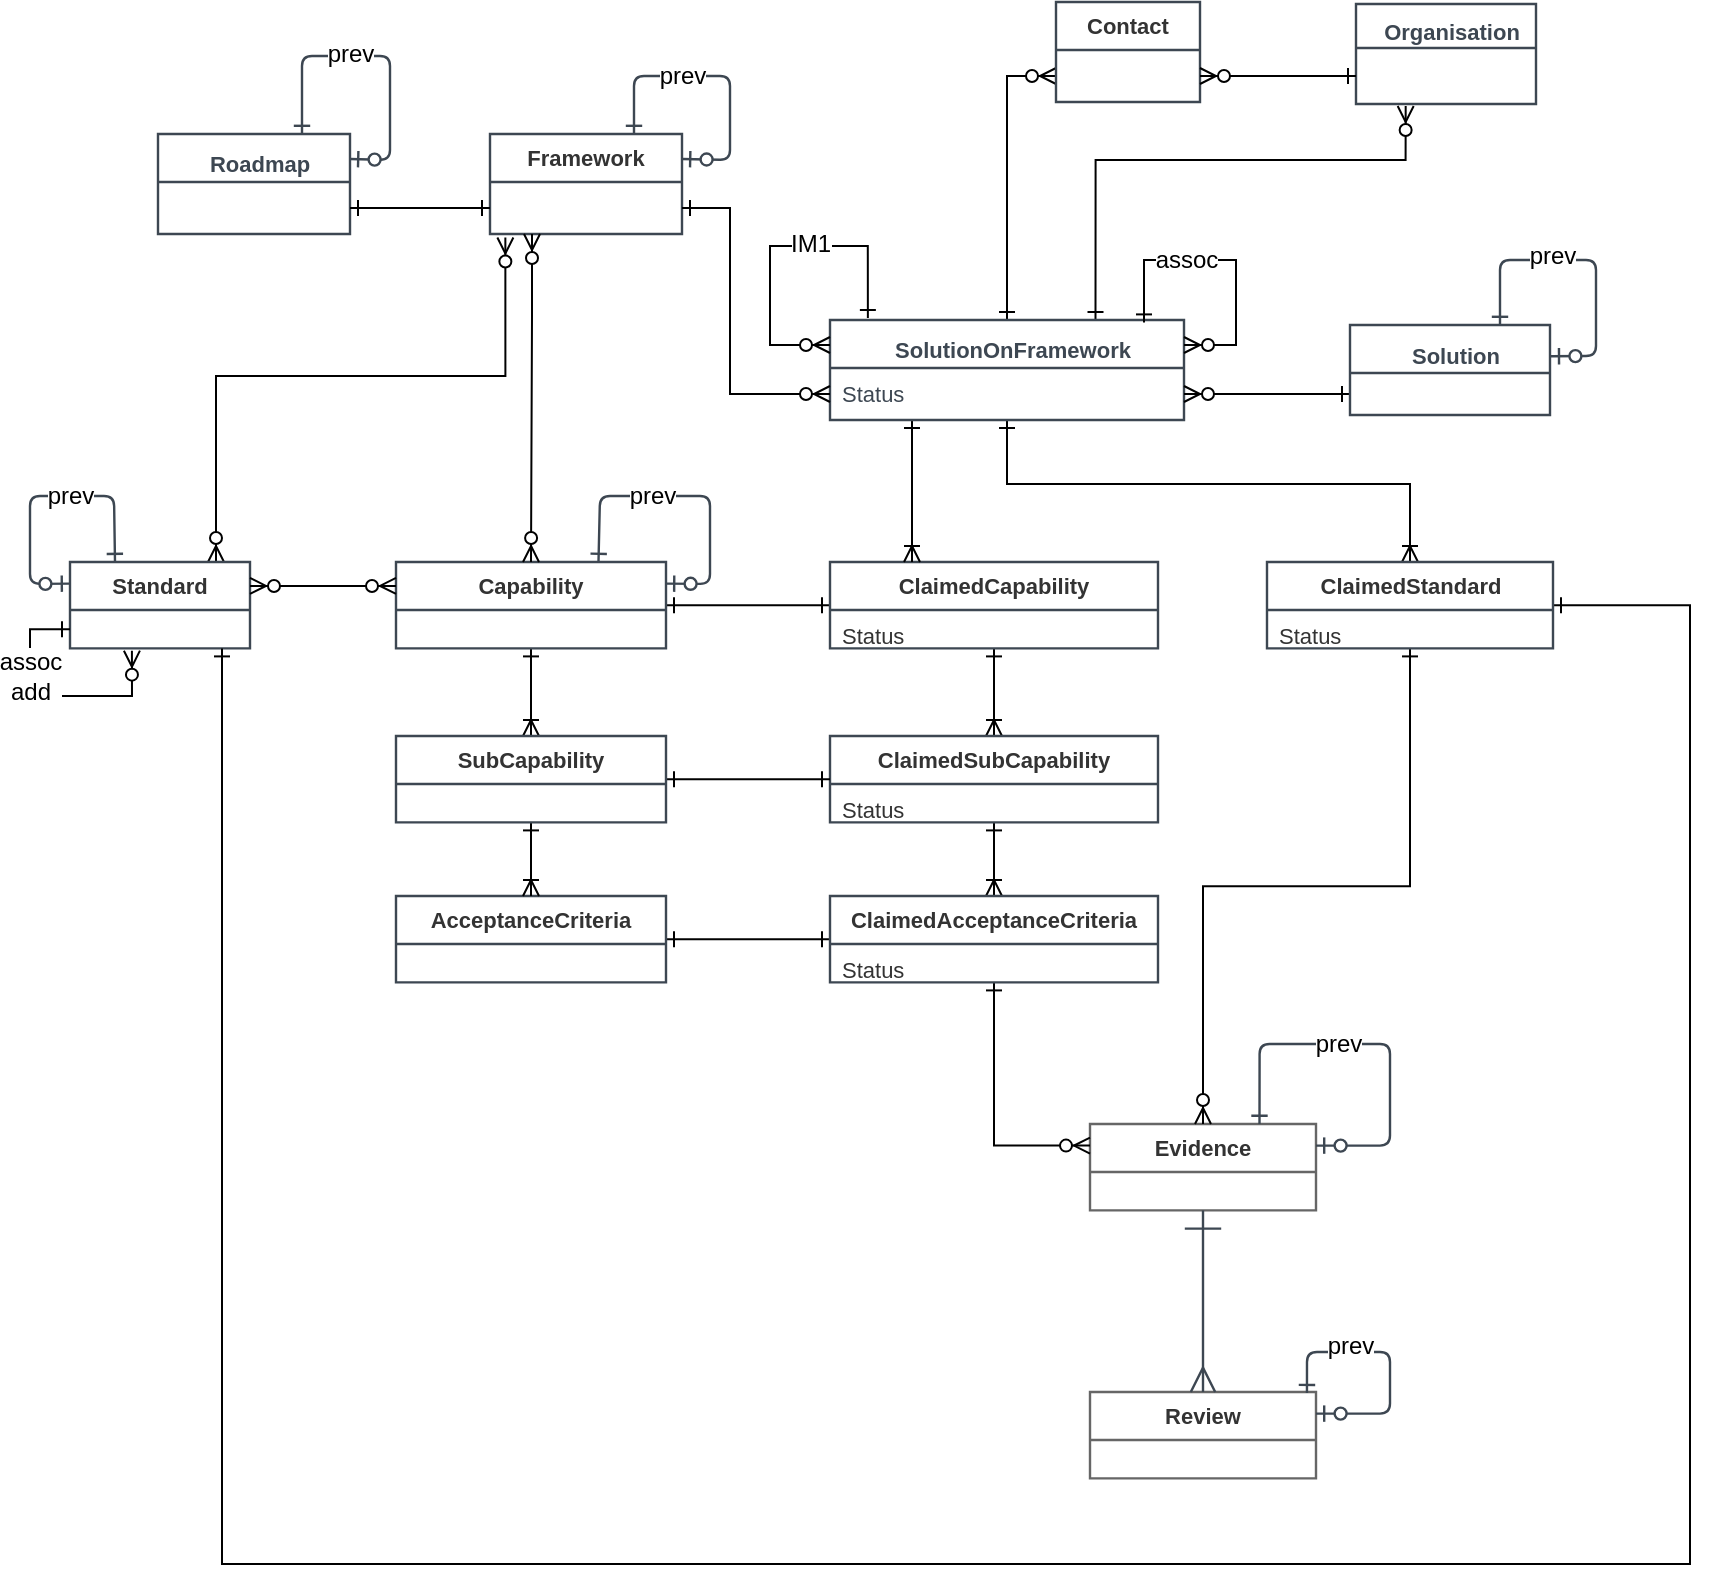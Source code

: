 <mxfile version="10.7.5" type="device"><diagram name="BC ERD" id="D5Ab6J1Z7h0QRFHfeTGI"><mxGraphModel dx="510" dy="331" grid="1" gridSize="10" guides="1" tooltips="1" connect="1" arrows="1" fold="1" page="1" pageScale="1" pageWidth="1169" pageHeight="827" background="#ffffff" math="0" shadow="0"><root><mxCell id="Ekunzs5ov-1lQ_lCFe0x-0"/><mxCell id="Ekunzs5ov-1lQ_lCFe0x-1" parent="Ekunzs5ov-1lQ_lCFe0x-0"/><mxCell id="3bJ9bBMqtzxa0eJjdggP-14" style="edgeStyle=orthogonalEdgeStyle;rounded=0;orthogonalLoop=1;jettySize=auto;html=1;startArrow=ERone;startFill=0;endArrow=ERone;endFill=0;" parent="Ekunzs5ov-1lQ_lCFe0x-1" source="Ekunzs5ov-1lQ_lCFe0x-16" target="Ekunzs5ov-1lQ_lCFe0x-20" edge="1"><mxGeometry relative="1" as="geometry"/></mxCell><mxCell id="3bJ9bBMqtzxa0eJjdggP-15" style="edgeStyle=orthogonalEdgeStyle;rounded=0;orthogonalLoop=1;jettySize=auto;html=1;entryX=0.5;entryY=0;entryDx=0;entryDy=0;startArrow=ERone;startFill=0;endArrow=ERoneToMany;endFill=0;" parent="Ekunzs5ov-1lQ_lCFe0x-1" source="Ekunzs5ov-1lQ_lCFe0x-16" target="Ekunzs5ov-1lQ_lCFe0x-75" edge="1"><mxGeometry relative="1" as="geometry"/></mxCell><mxCell id="Ekunzs5ov-1lQ_lCFe0x-16" value="Capability" style="html=1;whiteSpace=wrap;swimlane;childLayout=stackLayout;horizontal=1;horizontalStack=0;resizeParent=1;resizeParentMax=0;resizeLast=0;collapsible=1;marginBottom=0;swimlaneFillColor=#ffffff;startSize=24;strokeOpacity=100;fillOpacity=100;strokeColor=#3d4752;strokeWidth=1.2;fontSize=11;fontColor=#333333;align=center;fillColor=#ffffff;" parent="Ekunzs5ov-1lQ_lCFe0x-1" vertex="1"><mxGeometry x="223" y="299" width="135" height="43.2" as="geometry"/></mxCell><mxCell id="Ekunzs5ov-1lQ_lCFe0x-17" value="" style="part=1;resizeHeight=0;strokeColor=none;align=left;verticalAlign=top;spacingLeft=4;spacingRight=4;overflow=hidden;rotatable=0;points=[[0,0.5],[1,0.5]];portConstraint=eastwest;swimlaneFillColor=#ffffff;fontSize=11;fillColor=none;strokeOpacity=100;fillOpacity=100;" parent="Ekunzs5ov-1lQ_lCFe0x-16" vertex="1"><mxGeometry y="24" width="135" height="19.2" as="geometry"/></mxCell><mxCell id="Ekunzs5ov-1lQ_lCFe0x-18" value="" style="html=1;jettySize=18;fontSize=11;strokeColor=#3d4752;strokeOpacity=100;strokeWidth=1.2;rounded=1;arcSize=10;startArrow=ERone;startSize=6;endArrow=ERzeroToOne;endSize=6;entryX=1;entryY=0.25;entryDx=0;entryDy=0;exitX=0.75;exitY=0;exitDx=0;exitDy=0;" parent="Ekunzs5ov-1lQ_lCFe0x-1" source="Ekunzs5ov-1lQ_lCFe0x-16" target="Ekunzs5ov-1lQ_lCFe0x-16" edge="1"><mxGeometry width="100" height="100" relative="1" as="geometry"><Array as="points"><mxPoint x="325" y="266"/><mxPoint x="380" y="266"/><mxPoint x="380" y="310"/></Array><mxPoint x="321.5" y="299.5" as="targetPoint"/><mxPoint x="302" y="285" as="sourcePoint"/></mxGeometry></mxCell><mxCell id="Ekunzs5ov-1lQ_lCFe0x-19" value="prev" style="text;html=1;resizable=0;labelBackgroundColor=#ffffff;align=center;verticalAlign=middle;" parent="Ekunzs5ov-1lQ_lCFe0x-18" vertex="1"><mxGeometry relative="1" as="geometry"><mxPoint x="-18.5" as="offset"/></mxGeometry></mxCell><mxCell id="lAU-kNYh9Oqss-fsWqET-0" style="edgeStyle=orthogonalEdgeStyle;rounded=0;orthogonalLoop=1;jettySize=auto;html=1;entryX=0.5;entryY=0;entryDx=0;entryDy=0;startArrow=ERone;startFill=0;endArrow=ERoneToMany;endFill=0;" edge="1" parent="Ekunzs5ov-1lQ_lCFe0x-1" source="Ekunzs5ov-1lQ_lCFe0x-20" target="Ekunzs5ov-1lQ_lCFe0x-83"><mxGeometry relative="1" as="geometry"/></mxCell><mxCell id="Ekunzs5ov-1lQ_lCFe0x-20" value="ClaimedCapability" style="html=1;whiteSpace=wrap;swimlane;childLayout=stackLayout;horizontal=1;horizontalStack=0;resizeParent=1;resizeParentMax=0;resizeLast=0;collapsible=1;marginBottom=0;swimlaneFillColor=#ffffff;startSize=24;strokeOpacity=100;fillOpacity=100;strokeColor=#3d4752;strokeWidth=1.2;fontSize=11;fontColor=#333333;align=center;fillColor=#ffffff;" parent="Ekunzs5ov-1lQ_lCFe0x-1" vertex="1"><mxGeometry x="440" y="299" width="164" height="43.2" as="geometry"/></mxCell><mxCell id="Ekunzs5ov-1lQ_lCFe0x-21" value="Status" style="part=1;resizeHeight=0;strokeColor=none;align=left;verticalAlign=top;spacingLeft=4;spacingRight=4;overflow=hidden;rotatable=0;points=[[0,0.5],[1,0.5]];portConstraint=eastwest;swimlaneFillColor=#ffffff;fontSize=11;fontColor=#333333;fillColor=none;strokeOpacity=100;fillOpacity=100;" parent="Ekunzs5ov-1lQ_lCFe0x-20" vertex="1"><mxGeometry y="24" width="164" height="19.2" as="geometry"/></mxCell><mxCell id="3bJ9bBMqtzxa0eJjdggP-11" style="edgeStyle=orthogonalEdgeStyle;rounded=0;orthogonalLoop=1;jettySize=auto;html=1;entryX=0.08;entryY=1.068;entryDx=0;entryDy=0;entryPerimeter=0;startArrow=ERzeroToMany;startFill=1;endArrow=ERzeroToMany;endFill=1;" parent="Ekunzs5ov-1lQ_lCFe0x-1" source="Ekunzs5ov-1lQ_lCFe0x-25" target="Ekunzs5ov-1lQ_lCFe0x-31" edge="1"><mxGeometry relative="1" as="geometry"><Array as="points"><mxPoint x="133" y="206"/><mxPoint x="278" y="206"/></Array></mxGeometry></mxCell><mxCell id="Ekunzs5ov-1lQ_lCFe0x-25" value="Standard" style="html=1;whiteSpace=wrap;swimlane;childLayout=stackLayout;horizontal=1;horizontalStack=0;resizeParent=1;resizeParentMax=0;resizeLast=0;collapsible=1;marginBottom=0;swimlaneFillColor=#ffffff;startSize=24;strokeOpacity=100;fillOpacity=100;strokeColor=#3d4752;strokeWidth=1.2;fontSize=11;fontColor=#333333;align=center;fillColor=#ffffff;" parent="Ekunzs5ov-1lQ_lCFe0x-1" vertex="1"><mxGeometry x="60" y="299" width="90" height="43.2" as="geometry"/></mxCell><mxCell id="Ekunzs5ov-1lQ_lCFe0x-26" value="" style="part=1;resizeHeight=0;strokeColor=none;align=left;verticalAlign=top;spacingLeft=4;spacingRight=4;overflow=hidden;rotatable=0;points=[[0,0.5],[1,0.5]];portConstraint=eastwest;swimlaneFillColor=#ffffff;fontSize=11;fillColor=none;strokeOpacity=100;fillOpacity=100;" parent="Ekunzs5ov-1lQ_lCFe0x-25" vertex="1"><mxGeometry y="24" width="90" height="19.2" as="geometry"/></mxCell><mxCell id="3bJ9bBMqtzxa0eJjdggP-17" style="edgeStyle=orthogonalEdgeStyle;rounded=0;orthogonalLoop=1;jettySize=auto;html=1;startArrow=ERone;startFill=0;startSize=6;endArrow=ERzeroToMany;endFill=1;endSize=6;exitX=0;exitY=0.5;exitDx=0;exitDy=0;entryX=0.344;entryY=1.059;entryDx=0;entryDy=0;entryPerimeter=0;" parent="Ekunzs5ov-1lQ_lCFe0x-25" source="Ekunzs5ov-1lQ_lCFe0x-26" target="Ekunzs5ov-1lQ_lCFe0x-26" edge="1"><mxGeometry relative="1" as="geometry"><mxPoint x="30" y="97" as="targetPoint"/><Array as="points"><mxPoint x="-20" y="34"/><mxPoint x="-20" y="67"/><mxPoint x="31" y="67"/></Array></mxGeometry></mxCell><mxCell id="3bJ9bBMqtzxa0eJjdggP-18" value="assoc&lt;br&gt;add&lt;br&gt;" style="text;html=1;resizable=0;points=[];align=center;verticalAlign=middle;labelBackgroundColor=#ffffff;" parent="3bJ9bBMqtzxa0eJjdggP-17" vertex="1" connectable="0"><mxGeometry x="-0.686" y="8" relative="1" as="geometry"><mxPoint x="-8" y="23.5" as="offset"/></mxGeometry></mxCell><mxCell id="Ekunzs5ov-1lQ_lCFe0x-29" value="" style="html=1;jettySize=18;fontSize=11;strokeColor=#000000;strokeOpacity=100;rounded=0;edgeStyle=orthogonalEdgeStyle;startArrow=ERzeroToMany;endArrow=ERzeroToMany;exitX=-0.008;exitY=0.274;exitPerimeter=1;entryX=1.008;entryY=0.274;entryPerimeter=1;endFill=1;startFill=1;" parent="Ekunzs5ov-1lQ_lCFe0x-1" source="Ekunzs5ov-1lQ_lCFe0x-16" target="Ekunzs5ov-1lQ_lCFe0x-25" edge="1"><mxGeometry width="100" height="100" relative="1" as="geometry"/></mxCell><mxCell id="Ekunzs5ov-1lQ_lCFe0x-30" value="Framework" style="html=1;whiteSpace=wrap;swimlane;childLayout=stackLayout;horizontal=1;horizontalStack=0;resizeParent=1;resizeParentMax=0;resizeLast=0;collapsible=1;marginBottom=0;swimlaneFillColor=#ffffff;startSize=24;strokeOpacity=100;fillOpacity=100;strokeColor=#3d4752;strokeWidth=1.2;fontSize=11;fontColor=#333333;align=center;fillColor=#ffffff;" parent="Ekunzs5ov-1lQ_lCFe0x-1" vertex="1"><mxGeometry x="270" y="85" width="96" height="50" as="geometry"/></mxCell><mxCell id="Ekunzs5ov-1lQ_lCFe0x-31" value="" style="part=1;resizeHeight=0;strokeColor=none;align=left;verticalAlign=top;spacingLeft=4;spacingRight=4;overflow=hidden;rotatable=0;points=[[0,0.5],[1,0.5]];portConstraint=eastwest;swimlaneFillColor=#ffffff;fontSize=11;fillColor=none;strokeOpacity=100;fillOpacity=100;" parent="Ekunzs5ov-1lQ_lCFe0x-30" vertex="1"><mxGeometry y="24" width="96" height="26" as="geometry"/></mxCell><mxCell id="Ekunzs5ov-1lQ_lCFe0x-32" value="" style="html=1;jettySize=18;fontSize=11;strokeColor=#3d4752;strokeOpacity=100;strokeWidth=1.2;rounded=1;arcSize=10;startArrow=ERone;startSize=6;endArrow=ERzeroToOne;endSize=6;exitX=0.75;exitY=0;entryX=1;entryY=0.25;exitDx=0;exitDy=0;entryDx=0;entryDy=0;" parent="Ekunzs5ov-1lQ_lCFe0x-1" source="Ekunzs5ov-1lQ_lCFe0x-30" target="Ekunzs5ov-1lQ_lCFe0x-30" edge="1"><mxGeometry width="100" height="100" relative="1" as="geometry"><Array as="points"><mxPoint x="342" y="56"/><mxPoint x="390" y="56"/><mxPoint x="390" y="98"/></Array></mxGeometry></mxCell><mxCell id="Ekunzs5ov-1lQ_lCFe0x-33" value="prev" style="text;html=1;resizable=0;labelBackgroundColor=#ffffff;align=center;verticalAlign=middle;" parent="Ekunzs5ov-1lQ_lCFe0x-32" vertex="1"><mxGeometry x="-0.479" relative="1" as="geometry"><mxPoint x="15.5" as="offset"/></mxGeometry></mxCell><mxCell id="Ekunzs5ov-1lQ_lCFe0x-44" value="Evidence" style="html=1;whiteSpace=wrap;swimlane;childLayout=stackLayout;horizontal=1;horizontalStack=0;resizeParent=1;resizeParentMax=0;resizeLast=0;collapsible=1;marginBottom=0;swimlaneFillColor=#ffffff;startSize=24;strokeOpacity=100;fillOpacity=100;strokeColor=#666666;strokeWidth=1.2;fontSize=11;fontColor=#333333;align=center;fillColor=#ffffff;" parent="Ekunzs5ov-1lQ_lCFe0x-1" vertex="1"><mxGeometry x="570" y="580" width="113" height="43.2" as="geometry"/></mxCell><mxCell id="Ekunzs5ov-1lQ_lCFe0x-47" value="" style="html=1;jettySize=18;fontSize=11;strokeColor=#3d4752;strokeOpacity=100;strokeWidth=1.2;rounded=1;arcSize=10;edgeStyle=orthogonalEdgeStyle;startArrow=ERone;startSize=6;endArrow=ERzeroToOne;endSize=6;exitX=0.75;exitY=0;entryX=1;entryY=0.25;entryDx=0;entryDy=0;exitDx=0;exitDy=0;" parent="Ekunzs5ov-1lQ_lCFe0x-1" source="Ekunzs5ov-1lQ_lCFe0x-44" target="Ekunzs5ov-1lQ_lCFe0x-44" edge="1"><mxGeometry width="100" height="100" relative="1" as="geometry"><Array as="points"><mxPoint x="655" y="540"/><mxPoint x="720" y="540"/><mxPoint x="720" y="591"/></Array></mxGeometry></mxCell><mxCell id="Ekunzs5ov-1lQ_lCFe0x-48" value="prev" style="text;html=1;resizable=0;labelBackgroundColor=#ffffff;align=center;verticalAlign=middle;" parent="Ekunzs5ov-1lQ_lCFe0x-47" vertex="1"><mxGeometry x="-0.308" relative="1" as="geometry"><mxPoint x="12" as="offset"/></mxGeometry></mxCell><mxCell id="Ekunzs5ov-1lQ_lCFe0x-49" value="Review" style="html=1;whiteSpace=wrap;swimlane;childLayout=stackLayout;horizontal=1;horizontalStack=0;resizeParent=1;resizeParentMax=0;resizeLast=0;collapsible=1;marginBottom=0;swimlaneFillColor=#ffffff;startSize=24;strokeOpacity=100;fillOpacity=100;strokeColor=#666666;strokeWidth=1.2;fontSize=11;fontColor=#333333;align=center;fillColor=#ffffff;" parent="Ekunzs5ov-1lQ_lCFe0x-1" vertex="1"><mxGeometry x="570" y="714" width="113" height="43.2" as="geometry"/></mxCell><mxCell id="Ekunzs5ov-1lQ_lCFe0x-53" value="" style="html=1;jettySize=18;fontSize=11;strokeColor=#3d4752;strokeOpacity=100;strokeWidth=1.2;rounded=1;arcSize=10;startArrow=ERone;startSize=16;endArrow=ERmany;endSize=10;exitX=0.5;exitY=1;entryX=0.5;entryY=0;exitDx=0;exitDy=0;entryDx=0;entryDy=0;" parent="Ekunzs5ov-1lQ_lCFe0x-1" source="Ekunzs5ov-1lQ_lCFe0x-44" target="Ekunzs5ov-1lQ_lCFe0x-49" edge="1"><mxGeometry width="100" height="100" relative="1" as="geometry"><Array as="points"/></mxGeometry></mxCell><mxCell id="Ekunzs5ov-1lQ_lCFe0x-72" value="" style="html=1;jettySize=18;fontSize=11;strokeColor=#3d4752;strokeOpacity=100;strokeWidth=1.2;rounded=1;arcSize=10;startArrow=ERone;startSize=6;endArrow=ERzeroToOne;endSize=6;entryX=1.004;entryY=0.347;entryPerimeter=0;exitX=0.75;exitY=0;exitDx=0;exitDy=0;entryDx=0;entryDy=0;" parent="Ekunzs5ov-1lQ_lCFe0x-1" source="Ekunzs5ov-1lQ_lCFe0x-70" target="Ekunzs5ov-1lQ_lCFe0x-70" edge="1"><mxGeometry width="100" height="100" relative="1" as="geometry"><Array as="points"><mxPoint x="775" y="148"/><mxPoint x="823" y="148"/><mxPoint x="823" y="196"/></Array><mxPoint x="828" y="247.5" as="sourcePoint"/><mxPoint x="857.5" y="248" as="targetPoint"/></mxGeometry></mxCell><mxCell id="Ekunzs5ov-1lQ_lCFe0x-88" value="prev" style="text;html=1;resizable=0;points=[];align=center;verticalAlign=middle;labelBackgroundColor=#ffffff;" parent="Ekunzs5ov-1lQ_lCFe0x-72" vertex="1" connectable="0"><mxGeometry x="-0.176" y="1" relative="1" as="geometry"><mxPoint x="-4.5" y="-1" as="offset"/></mxGeometry></mxCell><mxCell id="3bJ9bBMqtzxa0eJjdggP-13" style="edgeStyle=orthogonalEdgeStyle;rounded=0;orthogonalLoop=1;jettySize=auto;html=1;startArrow=ERone;startFill=0;endArrow=ERone;endFill=0;" parent="Ekunzs5ov-1lQ_lCFe0x-1" source="Ekunzs5ov-1lQ_lCFe0x-77" target="Ekunzs5ov-1lQ_lCFe0x-85" edge="1"><mxGeometry relative="1" as="geometry"/></mxCell><mxCell id="Ekunzs5ov-1lQ_lCFe0x-77" value="AcceptanceCriteria" style="html=1;whiteSpace=wrap;swimlane;childLayout=stackLayout;horizontal=1;horizontalStack=0;resizeParent=1;resizeParentMax=0;resizeLast=0;collapsible=1;marginBottom=0;swimlaneFillColor=#ffffff;startSize=24;strokeOpacity=100;fillOpacity=100;strokeColor=#3d4752;strokeWidth=1.2;fontSize=11;fontColor=#333333;align=center;fillColor=#ffffff;" parent="Ekunzs5ov-1lQ_lCFe0x-1" vertex="1"><mxGeometry x="223" y="466" width="135" height="43.2" as="geometry"/></mxCell><mxCell id="Ekunzs5ov-1lQ_lCFe0x-78" value="" style="part=1;resizeHeight=0;strokeColor=none;align=left;verticalAlign=top;spacingLeft=4;spacingRight=4;overflow=hidden;rotatable=0;points=[[0,0.5],[1,0.5]];portConstraint=eastwest;swimlaneFillColor=#ffffff;fontSize=11;fillColor=none;strokeOpacity=100;fillOpacity=100;" parent="Ekunzs5ov-1lQ_lCFe0x-77" vertex="1"><mxGeometry y="24" width="135" height="19.2" as="geometry"/></mxCell><mxCell id="Ekunzs5ov-1lQ_lCFe0x-90" value="" style="html=1;jettySize=18;fontSize=11;strokeColor=#3d4752;strokeOpacity=100;strokeWidth=1.2;rounded=1;arcSize=10;startArrow=ERone;startSize=6;endArrow=ERzeroToOne;endSize=6;exitX=0.75;exitY=0;exitDx=0;exitDy=0;entryX=1;entryY=0.25;entryDx=0;entryDy=0;" parent="Ekunzs5ov-1lQ_lCFe0x-1" source="Ekunzs5ov-1lQ_lCFe0x-68" target="Ekunzs5ov-1lQ_lCFe0x-68" edge="1"><mxGeometry width="100" height="100" relative="1" as="geometry"><Array as="points"><mxPoint x="176" y="46"/><mxPoint x="220" y="46"/><mxPoint x="220" y="98"/></Array><mxPoint x="195" y="223.5" as="sourcePoint"/><mxPoint x="245" y="181" as="targetPoint"/></mxGeometry></mxCell><mxCell id="Ekunzs5ov-1lQ_lCFe0x-91" value="prev" style="text;html=1;resizable=0;labelBackgroundColor=#ffffff;align=center;verticalAlign=middle;" parent="Ekunzs5ov-1lQ_lCFe0x-90" vertex="1"><mxGeometry x="-0.479" relative="1" as="geometry"><mxPoint x="22" y="-1" as="offset"/></mxGeometry></mxCell><mxCell id="Ekunzs5ov-1lQ_lCFe0x-68" value="Roadmap" style="html=1;whiteSpace=wrap;swimlane;childLayout=stackLayout;horizontal=1;horizontalStack=0;resizeParent=1;resizeParentMax=0;resizeLast=0;collapsible=1;marginBottom=0;swimlaneFillColor=#ffffff;startSize=24;strokeOpacity=100;fillOpacity=100;strokeColor=#3d4752;strokeWidth=1.2;fontSize=11;fontColor=#3d4752;align=center;spacingLeft=6;spacingTop=6;fillColor=#ffffff;" parent="Ekunzs5ov-1lQ_lCFe0x-1" vertex="1"><mxGeometry x="104" y="85" width="96" height="50" as="geometry"/></mxCell><mxCell id="Ekunzs5ov-1lQ_lCFe0x-69" value="" style="part=1;resizeHeight=0;strokeColor=none;align=left;verticalAlign=top;spacingLeft=4;spacingRight=4;overflow=hidden;rotatable=0;points=[[0,0.5],[1,0.5]];portConstraint=eastwest;swimlaneFillColor=#ffffff;fontSize=11;fillColor=none;strokeOpacity=100;fillOpacity=100;" parent="Ekunzs5ov-1lQ_lCFe0x-68" vertex="1"><mxGeometry y="24" width="96" height="26" as="geometry"/></mxCell><mxCell id="3bJ9bBMqtzxa0eJjdggP-0" style="edgeStyle=orthogonalEdgeStyle;rounded=0;orthogonalLoop=1;jettySize=auto;html=1;entryX=0;entryY=0.5;entryDx=0;entryDy=0;startArrow=ERone;startFill=0;endArrow=ERone;endFill=0;" parent="Ekunzs5ov-1lQ_lCFe0x-1" source="Ekunzs5ov-1lQ_lCFe0x-69" target="Ekunzs5ov-1lQ_lCFe0x-31" edge="1"><mxGeometry relative="1" as="geometry"/></mxCell><mxCell id="3bJ9bBMqtzxa0eJjdggP-2" style="edgeStyle=orthogonalEdgeStyle;rounded=0;orthogonalLoop=1;jettySize=auto;html=1;entryX=0;entryY=0.5;entryDx=0;entryDy=0;startArrow=ERone;startFill=0;endArrow=ERzeroToMany;endFill=1;" parent="Ekunzs5ov-1lQ_lCFe0x-1" source="Ekunzs5ov-1lQ_lCFe0x-4" target="Ekunzs5ov-1lQ_lCFe0x-11" edge="1"><mxGeometry relative="1" as="geometry"/></mxCell><mxCell id="3bJ9bBMqtzxa0eJjdggP-4" style="edgeStyle=orthogonalEdgeStyle;rounded=0;orthogonalLoop=1;jettySize=auto;html=1;entryX=0.276;entryY=1.036;entryDx=0;entryDy=0;entryPerimeter=0;startArrow=ERone;startFill=0;endArrow=ERzeroToMany;endFill=1;exitX=0.75;exitY=0;exitDx=0;exitDy=0;" parent="Ekunzs5ov-1lQ_lCFe0x-1" source="Ekunzs5ov-1lQ_lCFe0x-4" target="Ekunzs5ov-1lQ_lCFe0x-3" edge="1"><mxGeometry relative="1" as="geometry"><Array as="points"><mxPoint x="573" y="98"/><mxPoint x="728" y="98"/></Array></mxGeometry></mxCell><mxCell id="3bJ9bBMqtzxa0eJjdggP-23" style="edgeStyle=orthogonalEdgeStyle;rounded=0;orthogonalLoop=1;jettySize=auto;html=1;entryX=0.25;entryY=0;entryDx=0;entryDy=0;startArrow=ERone;startFill=0;startSize=6;endArrow=ERoneToMany;endFill=0;endSize=6;" parent="Ekunzs5ov-1lQ_lCFe0x-1" source="Ekunzs5ov-1lQ_lCFe0x-4" target="Ekunzs5ov-1lQ_lCFe0x-20" edge="1"><mxGeometry relative="1" as="geometry"><Array as="points"><mxPoint x="481" y="280"/><mxPoint x="481" y="280"/></Array></mxGeometry></mxCell><mxCell id="3bJ9bBMqtzxa0eJjdggP-24" style="edgeStyle=orthogonalEdgeStyle;rounded=0;orthogonalLoop=1;jettySize=auto;html=1;entryX=0.5;entryY=0;entryDx=0;entryDy=0;startArrow=ERone;startFill=0;startSize=6;endArrow=ERoneToMany;endFill=0;endSize=6;" parent="Ekunzs5ov-1lQ_lCFe0x-1" source="Ekunzs5ov-1lQ_lCFe0x-4" target="Ekunzs5ov-1lQ_lCFe0x-38" edge="1"><mxGeometry relative="1" as="geometry"><Array as="points"><mxPoint x="529" y="260"/><mxPoint x="730" y="260"/></Array></mxGeometry></mxCell><mxCell id="Ekunzs5ov-1lQ_lCFe0x-4" value="SolutionOnFramework" style="html=1;whiteSpace=wrap;swimlane;childLayout=stackLayout;horizontal=1;horizontalStack=0;resizeParent=1;resizeParentMax=0;resizeLast=0;collapsible=1;marginBottom=0;swimlaneFillColor=#ffffff;startSize=24;strokeOpacity=100;fillOpacity=100;strokeColor=#3d4752;strokeWidth=1.2;fontSize=11;fontColor=#3d4752;align=center;spacingLeft=6;spacingTop=6;fillColor=#ffffff;" parent="Ekunzs5ov-1lQ_lCFe0x-1" vertex="1"><mxGeometry x="440" y="178" width="177" height="50" as="geometry"/></mxCell><mxCell id="Ekunzs5ov-1lQ_lCFe0x-5" value="Status" style="part=1;resizeHeight=0;strokeColor=none;align=left;verticalAlign=top;spacingLeft=4;spacingRight=4;overflow=hidden;rotatable=0;points=[[0,0.5],[1,0.5]];portConstraint=eastwest;swimlaneFillColor=#ffffff;fontSize=11;fontColor=#3d4752;fillColor=none;strokeOpacity=100;fillOpacity=100;" parent="Ekunzs5ov-1lQ_lCFe0x-4" vertex="1"><mxGeometry y="24" width="177" height="26" as="geometry"/></mxCell><mxCell id="3bJ9bBMqtzxa0eJjdggP-5" style="edgeStyle=orthogonalEdgeStyle;rounded=0;orthogonalLoop=1;jettySize=auto;html=1;entryX=1;entryY=0.5;entryDx=0;entryDy=0;startArrow=ERone;startFill=0;endArrow=ERzeroToMany;endFill=1;exitX=0;exitY=0.5;exitDx=0;exitDy=0;" parent="Ekunzs5ov-1lQ_lCFe0x-1" source="Ekunzs5ov-1lQ_lCFe0x-71" target="Ekunzs5ov-1lQ_lCFe0x-5" edge="1"><mxGeometry relative="1" as="geometry"/></mxCell><mxCell id="Ekunzs5ov-1lQ_lCFe0x-70" value="Solution" style="html=1;whiteSpace=wrap;swimlane;childLayout=stackLayout;horizontal=1;horizontalStack=0;resizeParent=1;resizeParentMax=0;resizeLast=0;collapsible=1;marginBottom=0;swimlaneFillColor=#ffffff;startSize=24;strokeOpacity=100;fillOpacity=100;strokeColor=#3d4752;strokeWidth=1.2;fontSize=11;fontColor=#3d4752;align=center;spacingLeft=6;spacingTop=6;fillColor=#ffffff;" parent="Ekunzs5ov-1lQ_lCFe0x-1" vertex="1"><mxGeometry x="700" y="180.5" width="100" height="45" as="geometry"/></mxCell><mxCell id="Ekunzs5ov-1lQ_lCFe0x-71" value="" style="part=1;resizeHeight=0;strokeColor=none;align=left;verticalAlign=top;spacingLeft=4;spacingRight=4;overflow=hidden;rotatable=0;points=[[0,0.5],[1,0.5]];portConstraint=eastwest;swimlaneFillColor=#ffffff;fontSize=11;fillColor=none;strokeOpacity=100;fillOpacity=100;" parent="Ekunzs5ov-1lQ_lCFe0x-70" vertex="1"><mxGeometry y="24" width="100" height="21" as="geometry"/></mxCell><mxCell id="Ekunzs5ov-1lQ_lCFe0x-10" value="Contact" style="html=1;whiteSpace=wrap;swimlane;childLayout=stackLayout;horizontal=1;horizontalStack=0;resizeParent=1;resizeParentMax=0;resizeLast=0;collapsible=1;marginBottom=0;swimlaneFillColor=#ffffff;startSize=24;strokeOpacity=100;fillOpacity=100;strokeColor=#3d4752;strokeWidth=1.2;fontSize=11;fontColor=#333333;align=center;fillColor=#ffffff;" parent="Ekunzs5ov-1lQ_lCFe0x-1" vertex="1"><mxGeometry x="553" y="19" width="72" height="50" as="geometry"/></mxCell><mxCell id="Ekunzs5ov-1lQ_lCFe0x-11" value="" style="part=1;resizeHeight=0;strokeColor=none;align=left;verticalAlign=top;spacingLeft=4;spacingRight=4;overflow=hidden;rotatable=0;points=[[0,0.5],[1,0.5]];portConstraint=eastwest;swimlaneFillColor=#ffffff;fontSize=11;fillColor=none;strokeOpacity=100;fillOpacity=100;" parent="Ekunzs5ov-1lQ_lCFe0x-10" vertex="1"><mxGeometry y="24" width="72" height="26" as="geometry"/></mxCell><mxCell id="Ekunzs5ov-1lQ_lCFe0x-2" value="Organisation" style="html=1;whiteSpace=wrap;swimlane;childLayout=stackLayout;horizontal=1;horizontalStack=0;resizeParent=1;resizeParentMax=0;resizeLast=0;collapsible=1;marginBottom=0;swimlaneFillColor=#ffffff;startSize=22;strokeOpacity=100;fillOpacity=100;strokeColor=#3d4752;strokeWidth=1.2;fontSize=11;fontColor=#3d4752;align=center;spacingLeft=6;spacingTop=6;fillColor=#ffffff;" parent="Ekunzs5ov-1lQ_lCFe0x-1" vertex="1"><mxGeometry x="703" y="20" width="90" height="50" as="geometry"/></mxCell><mxCell id="Ekunzs5ov-1lQ_lCFe0x-3" value="" style="part=1;resizeHeight=0;strokeColor=none;align=left;verticalAlign=top;spacingLeft=4;spacingRight=4;overflow=hidden;rotatable=0;points=[[0,0.5],[1,0.5]];portConstraint=eastwest;swimlaneFillColor=#ffffff;fontSize=11;fillColor=none;strokeOpacity=100;fillOpacity=100;" parent="Ekunzs5ov-1lQ_lCFe0x-2" vertex="1"><mxGeometry y="22" width="90" height="28" as="geometry"/></mxCell><mxCell id="3bJ9bBMqtzxa0eJjdggP-1" style="edgeStyle=orthogonalEdgeStyle;rounded=0;orthogonalLoop=1;jettySize=auto;html=1;startArrow=ERone;startFill=0;endArrow=ERzeroToMany;endFill=1;entryX=0;entryY=0.5;entryDx=0;entryDy=0;" parent="Ekunzs5ov-1lQ_lCFe0x-1" source="Ekunzs5ov-1lQ_lCFe0x-31" target="Ekunzs5ov-1lQ_lCFe0x-5" edge="1"><mxGeometry relative="1" as="geometry"><mxPoint x="430" y="215" as="targetPoint"/><Array as="points"><mxPoint x="390" y="122"/><mxPoint x="390" y="215"/></Array></mxGeometry></mxCell><mxCell id="3bJ9bBMqtzxa0eJjdggP-3" style="edgeStyle=orthogonalEdgeStyle;rounded=0;orthogonalLoop=1;jettySize=auto;html=1;entryX=1;entryY=0.5;entryDx=0;entryDy=0;startArrow=ERone;startFill=0;endArrow=ERzeroToMany;endFill=1;" parent="Ekunzs5ov-1lQ_lCFe0x-1" source="Ekunzs5ov-1lQ_lCFe0x-3" target="Ekunzs5ov-1lQ_lCFe0x-11" edge="1"><mxGeometry relative="1" as="geometry"/></mxCell><mxCell id="3bJ9bBMqtzxa0eJjdggP-6" style="edgeStyle=orthogonalEdgeStyle;rounded=0;orthogonalLoop=1;jettySize=auto;html=1;entryX=1;entryY=0.25;entryDx=0;entryDy=0;startArrow=ERone;startFill=0;endArrow=ERzeroToMany;endFill=1;exitX=0.887;exitY=0.024;exitDx=0;exitDy=0;exitPerimeter=0;" parent="Ekunzs5ov-1lQ_lCFe0x-1" source="Ekunzs5ov-1lQ_lCFe0x-4" target="Ekunzs5ov-1lQ_lCFe0x-4" edge="1"><mxGeometry relative="1" as="geometry"><mxPoint x="623" y="128" as="sourcePoint"/><Array as="points"><mxPoint x="597" y="148"/><mxPoint x="643" y="148"/><mxPoint x="643" y="190"/></Array></mxGeometry></mxCell><mxCell id="3bJ9bBMqtzxa0eJjdggP-7" value="assoc" style="text;html=1;resizable=0;points=[];align=center;verticalAlign=middle;labelBackgroundColor=#ffffff;" parent="3bJ9bBMqtzxa0eJjdggP-6" vertex="1" connectable="0"><mxGeometry x="-0.187" y="-1" relative="1" as="geometry"><mxPoint x="-7.5" y="-1" as="offset"/></mxGeometry></mxCell><mxCell id="3bJ9bBMqtzxa0eJjdggP-8" style="edgeStyle=orthogonalEdgeStyle;rounded=0;orthogonalLoop=1;jettySize=auto;html=1;entryX=0;entryY=0.25;entryDx=0;entryDy=0;startArrow=ERone;startFill=0;endArrow=ERzeroToMany;endFill=1;exitX=0.107;exitY=-0.02;exitDx=0;exitDy=0;exitPerimeter=0;" parent="Ekunzs5ov-1lQ_lCFe0x-1" source="Ekunzs5ov-1lQ_lCFe0x-4" target="Ekunzs5ov-1lQ_lCFe0x-4" edge="1"><mxGeometry relative="1" as="geometry"><mxPoint x="430" y="156" as="sourcePoint"/><Array as="points"><mxPoint x="459" y="141"/><mxPoint x="410" y="141"/><mxPoint x="410" y="190"/></Array></mxGeometry></mxCell><mxCell id="3bJ9bBMqtzxa0eJjdggP-9" value="IM1" style="text;html=1;resizable=0;points=[];align=center;verticalAlign=middle;labelBackgroundColor=#ffffff;" parent="3bJ9bBMqtzxa0eJjdggP-8" vertex="1" connectable="0"><mxGeometry x="-0.56" y="15" relative="1" as="geometry"><mxPoint x="-29" y="-16" as="offset"/></mxGeometry></mxCell><mxCell id="3bJ9bBMqtzxa0eJjdggP-10" style="edgeStyle=orthogonalEdgeStyle;rounded=0;orthogonalLoop=1;jettySize=auto;html=1;entryX=0.5;entryY=0;entryDx=0;entryDy=0;startArrow=ERzeroToMany;startFill=1;endArrow=ERzeroToMany;endFill=1;" parent="Ekunzs5ov-1lQ_lCFe0x-1" source="Ekunzs5ov-1lQ_lCFe0x-31" target="Ekunzs5ov-1lQ_lCFe0x-16" edge="1"><mxGeometry relative="1" as="geometry"><mxPoint x="305" y="156" as="sourcePoint"/><Array as="points"><mxPoint x="291" y="176"/><mxPoint x="291" y="176"/></Array></mxGeometry></mxCell><mxCell id="3bJ9bBMqtzxa0eJjdggP-19" style="edgeStyle=orthogonalEdgeStyle;rounded=0;orthogonalLoop=1;jettySize=auto;html=1;entryX=0.5;entryY=0;entryDx=0;entryDy=0;startArrow=ERone;startFill=0;startSize=6;endArrow=ERzeroToMany;endFill=1;endSize=6;" parent="Ekunzs5ov-1lQ_lCFe0x-1" source="Ekunzs5ov-1lQ_lCFe0x-38" target="Ekunzs5ov-1lQ_lCFe0x-44" edge="1"><mxGeometry relative="1" as="geometry"/></mxCell><mxCell id="3bJ9bBMqtzxa0eJjdggP-21" style="edgeStyle=orthogonalEdgeStyle;rounded=0;orthogonalLoop=1;jettySize=auto;html=1;startArrow=ERone;startFill=0;startSize=6;endArrow=ERone;endFill=0;endSize=6;" parent="Ekunzs5ov-1lQ_lCFe0x-1" source="Ekunzs5ov-1lQ_lCFe0x-38" target="Ekunzs5ov-1lQ_lCFe0x-26" edge="1"><mxGeometry relative="1" as="geometry"><Array as="points"><mxPoint x="870" y="321"/><mxPoint x="870" y="800"/><mxPoint x="136" y="800"/></Array></mxGeometry></mxCell><mxCell id="Ekunzs5ov-1lQ_lCFe0x-38" value="ClaimedStandard" style="html=1;whiteSpace=wrap;swimlane;childLayout=stackLayout;horizontal=1;horizontalStack=0;resizeParent=1;resizeParentMax=0;resizeLast=0;collapsible=1;marginBottom=0;swimlaneFillColor=#ffffff;startSize=24;strokeOpacity=100;fillOpacity=100;strokeColor=#3d4752;strokeWidth=1.2;fontSize=11;fontColor=#333333;align=center;fillColor=#ffffff;" parent="Ekunzs5ov-1lQ_lCFe0x-1" vertex="1"><mxGeometry x="658.5" y="299" width="143" height="43.2" as="geometry"><mxRectangle x="85" y="76" width="130" height="24" as="alternateBounds"/></mxGeometry></mxCell><mxCell id="Ekunzs5ov-1lQ_lCFe0x-39" value="Status" style="part=1;resizeHeight=0;strokeColor=none;align=left;verticalAlign=top;spacingLeft=4;spacingRight=4;overflow=hidden;rotatable=0;points=[[0,0.5],[1,0.5]];portConstraint=eastwest;swimlaneFillColor=#ffffff;fontSize=11;fontColor=#333333;fillColor=none;strokeOpacity=100;fillOpacity=100;" parent="Ekunzs5ov-1lQ_lCFe0x-38" vertex="1"><mxGeometry y="24" width="143" height="19.2" as="geometry"/></mxCell><mxCell id="lAU-kNYh9Oqss-fsWqET-1" style="edgeStyle=orthogonalEdgeStyle;rounded=0;orthogonalLoop=1;jettySize=auto;html=1;entryX=0.5;entryY=0;entryDx=0;entryDy=0;startArrow=ERone;startFill=0;endArrow=ERoneToMany;endFill=0;" edge="1" parent="Ekunzs5ov-1lQ_lCFe0x-1" source="Ekunzs5ov-1lQ_lCFe0x-83" target="Ekunzs5ov-1lQ_lCFe0x-85"><mxGeometry relative="1" as="geometry"/></mxCell><mxCell id="Ekunzs5ov-1lQ_lCFe0x-83" value="ClaimedSubCapability" style="html=1;whiteSpace=wrap;swimlane;childLayout=stackLayout;horizontal=1;horizontalStack=0;resizeParent=1;resizeParentMax=0;resizeLast=0;collapsible=1;marginBottom=0;swimlaneFillColor=#ffffff;startSize=24;strokeOpacity=100;fillOpacity=100;strokeColor=#3d4752;strokeWidth=1.2;fontSize=11;fontColor=#333333;align=center;fillColor=#ffffff;" parent="Ekunzs5ov-1lQ_lCFe0x-1" vertex="1"><mxGeometry x="440" y="386" width="164" height="43.2" as="geometry"/></mxCell><mxCell id="Ekunzs5ov-1lQ_lCFe0x-84" value="Status" style="part=1;resizeHeight=0;strokeColor=none;align=left;verticalAlign=top;spacingLeft=4;spacingRight=4;overflow=hidden;rotatable=0;points=[[0,0.5],[1,0.5]];portConstraint=eastwest;swimlaneFillColor=#ffffff;fontSize=11;fontColor=#333333;fillColor=none;strokeOpacity=100;fillOpacity=100;" parent="Ekunzs5ov-1lQ_lCFe0x-83" vertex="1"><mxGeometry y="24" width="164" height="19.2" as="geometry"/></mxCell><mxCell id="3bJ9bBMqtzxa0eJjdggP-20" style="edgeStyle=orthogonalEdgeStyle;rounded=0;orthogonalLoop=1;jettySize=auto;html=1;entryX=0;entryY=0.25;entryDx=0;entryDy=0;startArrow=ERone;startFill=0;startSize=6;endArrow=ERzeroToMany;endFill=1;endSize=6;" parent="Ekunzs5ov-1lQ_lCFe0x-1" source="Ekunzs5ov-1lQ_lCFe0x-85" target="Ekunzs5ov-1lQ_lCFe0x-44" edge="1"><mxGeometry relative="1" as="geometry"/></mxCell><mxCell id="Ekunzs5ov-1lQ_lCFe0x-85" value="ClaimedAcceptanceCriteria" style="html=1;whiteSpace=wrap;swimlane;childLayout=stackLayout;horizontal=1;horizontalStack=0;resizeParent=1;resizeParentMax=0;resizeLast=0;collapsible=1;marginBottom=0;swimlaneFillColor=#ffffff;startSize=24;strokeOpacity=100;fillOpacity=100;strokeColor=#3d4752;strokeWidth=1.2;fontSize=11;fontColor=#333333;align=center;fillColor=#ffffff;" parent="Ekunzs5ov-1lQ_lCFe0x-1" vertex="1"><mxGeometry x="440" y="466" width="164" height="43.2" as="geometry"/></mxCell><mxCell id="Ekunzs5ov-1lQ_lCFe0x-86" value="Status" style="part=1;resizeHeight=0;strokeColor=none;align=left;verticalAlign=top;spacingLeft=4;spacingRight=4;overflow=hidden;rotatable=0;points=[[0,0.5],[1,0.5]];portConstraint=eastwest;swimlaneFillColor=#ffffff;fontSize=11;fontColor=#333333;fillColor=none;strokeOpacity=100;fillOpacity=100;" parent="Ekunzs5ov-1lQ_lCFe0x-85" vertex="1"><mxGeometry y="24" width="164" height="19.2" as="geometry"/></mxCell><mxCell id="3bJ9bBMqtzxa0eJjdggP-12" style="edgeStyle=orthogonalEdgeStyle;rounded=0;orthogonalLoop=1;jettySize=auto;html=1;entryX=0;entryY=0.5;entryDx=0;entryDy=0;startArrow=ERone;startFill=0;endArrow=ERone;endFill=0;" parent="Ekunzs5ov-1lQ_lCFe0x-1" source="Ekunzs5ov-1lQ_lCFe0x-75" target="Ekunzs5ov-1lQ_lCFe0x-83" edge="1"><mxGeometry relative="1" as="geometry"/></mxCell><mxCell id="3bJ9bBMqtzxa0eJjdggP-16" style="edgeStyle=orthogonalEdgeStyle;rounded=0;orthogonalLoop=1;jettySize=auto;html=1;entryX=0.5;entryY=0;entryDx=0;entryDy=0;startArrow=ERone;startFill=0;endArrow=ERoneToMany;endFill=0;" parent="Ekunzs5ov-1lQ_lCFe0x-1" source="Ekunzs5ov-1lQ_lCFe0x-75" target="Ekunzs5ov-1lQ_lCFe0x-77" edge="1"><mxGeometry relative="1" as="geometry"/></mxCell><mxCell id="Ekunzs5ov-1lQ_lCFe0x-75" value="SubCapability" style="html=1;whiteSpace=wrap;swimlane;childLayout=stackLayout;horizontal=1;horizontalStack=0;resizeParent=1;resizeParentMax=0;resizeLast=0;collapsible=1;marginBottom=0;swimlaneFillColor=#ffffff;startSize=24;strokeOpacity=100;fillOpacity=100;strokeColor=#3d4752;strokeWidth=1.2;fontSize=11;fontColor=#333333;align=center;fillColor=#ffffff;" parent="Ekunzs5ov-1lQ_lCFe0x-1" vertex="1"><mxGeometry x="223" y="386" width="135" height="43.2" as="geometry"/></mxCell><mxCell id="Ekunzs5ov-1lQ_lCFe0x-76" value="" style="part=1;resizeHeight=0;strokeColor=none;align=left;verticalAlign=top;spacingLeft=4;spacingRight=4;overflow=hidden;rotatable=0;points=[[0,0.5],[1,0.5]];portConstraint=eastwest;swimlaneFillColor=#ffffff;fontSize=11;fillColor=none;strokeOpacity=100;fillOpacity=100;" parent="Ekunzs5ov-1lQ_lCFe0x-75" vertex="1"><mxGeometry y="24" width="135" height="19.2" as="geometry"/></mxCell><mxCell id="Ekunzs5ov-1lQ_lCFe0x-27" value="" style="html=1;jettySize=18;fontSize=11;strokeColor=#3d4752;strokeOpacity=100;strokeWidth=1.2;rounded=1;arcSize=10;startArrow=ERone;startSize=6;endArrow=ERzeroToOne;endSize=6;exitX=0.25;exitY=0;entryX=0;entryY=0.25;exitDx=0;exitDy=0;entryDx=0;entryDy=0;" parent="Ekunzs5ov-1lQ_lCFe0x-1" source="Ekunzs5ov-1lQ_lCFe0x-25" target="Ekunzs5ov-1lQ_lCFe0x-25" edge="1"><mxGeometry width="100" height="100" relative="1" as="geometry"><Array as="points"><mxPoint x="82" y="266"/><mxPoint x="40" y="266"/><mxPoint x="40" y="310"/></Array><mxPoint x="40" y="344" as="targetPoint"/></mxGeometry></mxCell><mxCell id="Ekunzs5ov-1lQ_lCFe0x-28" value="prev" style="text;html=1;resizable=0;labelBackgroundColor=#ffffff;align=center;verticalAlign=middle;" parent="Ekunzs5ov-1lQ_lCFe0x-27" vertex="1"><mxGeometry x="-0.698" relative="1" as="geometry"><mxPoint x="-22" y="-12" as="offset"/></mxGeometry></mxCell><mxCell id="Ekunzs5ov-1lQ_lCFe0x-51" value="" style="html=1;jettySize=18;fontSize=11;strokeColor=#3d4752;strokeOpacity=100;strokeWidth=1.2;rounded=1;arcSize=10;edgeStyle=orthogonalEdgeStyle;startArrow=ERone;startSize=6;endArrow=ERzeroToOne;endSize=6;exitX=0.96;exitY=0.013;exitPerimeter=0;entryX=1;entryY=0.25;entryDx=0;entryDy=0;" parent="Ekunzs5ov-1lQ_lCFe0x-1" source="Ekunzs5ov-1lQ_lCFe0x-49" target="Ekunzs5ov-1lQ_lCFe0x-49" edge="1"><mxGeometry width="100" height="100" relative="1" as="geometry"><mxPoint x="683" y="748" as="targetPoint"/><Array as="points"><mxPoint x="678" y="694"/><mxPoint x="720" y="694"/><mxPoint x="720" y="725"/></Array></mxGeometry></mxCell><mxCell id="Ekunzs5ov-1lQ_lCFe0x-52" value="prev" style="text;html=1;resizable=0;labelBackgroundColor=#ffffff;align=center;verticalAlign=middle;" parent="Ekunzs5ov-1lQ_lCFe0x-51" vertex="1"><mxGeometry x="0.316" relative="1" as="geometry"><mxPoint x="-20" y="-27" as="offset"/></mxGeometry></mxCell><mxCell id="Ekunzs5ov-1lQ_lCFe0x-58" parent="Ekunzs5ov-1lQ_lCFe0x-0"/><mxCell id="Ekunzs5ov-1lQ_lCFe0x-59" parent="Ekunzs5ov-1lQ_lCFe0x-0"/><mxCell id="Ekunzs5ov-1lQ_lCFe0x-60" parent="Ekunzs5ov-1lQ_lCFe0x-0"/><mxCell id="Ekunzs5ov-1lQ_lCFe0x-61" parent="Ekunzs5ov-1lQ_lCFe0x-0"/><mxCell id="Ekunzs5ov-1lQ_lCFe0x-62" parent="Ekunzs5ov-1lQ_lCFe0x-0"/><mxCell id="Ekunzs5ov-1lQ_lCFe0x-63" parent="Ekunzs5ov-1lQ_lCFe0x-0"/><mxCell id="Ekunzs5ov-1lQ_lCFe0x-64" parent="Ekunzs5ov-1lQ_lCFe0x-0"/><mxCell id="Ekunzs5ov-1lQ_lCFe0x-65" parent="Ekunzs5ov-1lQ_lCFe0x-0"/></root></mxGraphModel></diagram><diagram id="8b441678-4e41-8782-99ea-9c1b3d5cfb0d" name="CRM ERD"><mxGraphModel dx="980" dy="480" grid="1" gridSize="10" guides="1" tooltips="1" connect="1" arrows="1" fold="1" page="1" pageScale="1" pageWidth="1169" pageHeight="827" background="#ffffff" math="0" shadow="0"><root><mxCell id="0"/><mxCell id="1" parent="0"/><mxCell id="497" value="Organisation" style="html=1;whiteSpace=wrap;swimlane;childLayout=stackLayout;horizontal=1;horizontalStack=0;resizeParent=1;resizeParentMax=0;resizeLast=0;collapsible=1;marginBottom=0;swimlaneFillColor=#ffffff;startSize=24;strokeOpacity=100;fillOpacity=100;strokeColor=#3d4752;strokeWidth=1.2;fontSize=11;fontColor=#3d4752;align=center;spacingLeft=6;spacingTop=6;fillColor=#ffffff;" parent="1" vertex="1"><mxGeometry x="397.5" y="141.5" width="93" height="47" as="geometry"/></mxCell><mxCell id="498" value="" style="part=1;resizeHeight=0;strokeColor=none;align=left;verticalAlign=top;spacingLeft=4;spacingRight=4;overflow=hidden;rotatable=0;points=[[0,0.5],[1,0.5]];portConstraint=eastwest;swimlaneFillColor=#ffffff;fontSize=11;fillColor=none;strokeOpacity=100;fillOpacity=100;" parent="497" vertex="1"><mxGeometry y="24" width="93" height="23" as="geometry"/></mxCell><mxCell id="499" value="Solution" style="html=1;whiteSpace=wrap;swimlane;childLayout=stackLayout;horizontal=1;horizontalStack=0;resizeParent=1;resizeParentMax=0;resizeLast=0;collapsible=1;marginBottom=0;swimlaneFillColor=#ffffff;startSize=24;strokeOpacity=100;fillOpacity=100;strokeColor=#3d4752;strokeWidth=1.2;fontSize=11;fontColor=#3d4752;align=center;spacingLeft=6;spacingTop=6;fillColor=#ffffff;" parent="1" vertex="1"><mxGeometry x="430" y="208" width="177" height="94.2" as="geometry"/></mxCell><mxCell id="500" value="Status" style="part=1;resizeHeight=0;strokeColor=none;align=left;verticalAlign=top;spacingLeft=4;spacingRight=4;overflow=hidden;rotatable=0;points=[[0,0.5],[1,0.5]];portConstraint=eastwest;swimlaneFillColor=#ffffff;fontSize=11;fontColor=#3d4752;fillColor=none;strokeOpacity=100;fillOpacity=100;" parent="499" vertex="1"><mxGeometry y="24" width="177" height="23.4" as="geometry"/></mxCell><mxCell id="553" value="CreatedOn/By" style="part=1;resizeHeight=0;strokeColor=none;align=left;verticalAlign=top;spacingLeft=4;spacingRight=4;overflow=hidden;rotatable=0;points=[[0,0.5],[1,0.5]];portConstraint=eastwest;swimlaneFillColor=#ffffff;fontSize=11;fontColor=#3d4752;fillColor=none;strokeOpacity=100;fillOpacity=100;" parent="499" vertex="1"><mxGeometry y="47.4" width="177" height="23.4" as="geometry"/></mxCell><mxCell id="557" value="ModifiedOn/By" style="part=1;resizeHeight=0;strokeColor=none;align=left;verticalAlign=top;spacingLeft=4;spacingRight=4;overflow=hidden;rotatable=0;points=[[0,0.5],[1,0.5]];portConstraint=eastwest;swimlaneFillColor=#ffffff;fontSize=11;fontColor=#3d4752;fillColor=none;strokeOpacity=100;fillOpacity=100;" parent="499" vertex="1"><mxGeometry y="70.8" width="177" height="23.4" as="geometry"/></mxCell><mxCell id="501" value="" style="html=1;jettySize=18;fontSize=11;strokeColor=#3d4752;strokeOpacity=100;strokeWidth=1.2;rounded=1;arcSize=10;edgeStyle=orthogonalEdgeStyle;startArrow=ERone;startSize=16;endArrow=ERzeroToMany;endSize=10;exitX=1.004;exitY=0.251;exitPerimeter=1;entryX=0.5;entryY=-0.013;entryPerimeter=1;" parent="1" source="497" target="499" edge="1"><mxGeometry width="100" height="100" relative="1" as="geometry"/></mxCell><mxCell id="xDSgX-6MGkZs3DjuZ1Uy-558" style="edgeStyle=orthogonalEdgeStyle;rounded=0;html=1;exitX=0.003;exitY=0.405;jettySize=auto;orthogonalLoop=1;exitPerimeter=0;entryX=0.356;entryY=0.009;entryPerimeter=0;endArrow=ERzeroToMany;endFill=1;" parent="1" source="502" target="529" edge="1"><mxGeometry relative="1" as="geometry"><mxPoint x="180" y="180" as="targetPoint"/></mxGeometry></mxCell><mxCell id="502" value="Contact" style="html=1;whiteSpace=wrap;swimlane;childLayout=stackLayout;horizontal=1;horizontalStack=0;resizeParent=1;resizeParentMax=0;resizeLast=0;collapsible=1;marginBottom=0;swimlaneFillColor=#ffffff;startSize=24;strokeOpacity=100;fillOpacity=100;strokeColor=#3d4752;strokeWidth=1.2;fontSize=11;fontColor=#333333;align=center;fillColor=#ffffff;" parent="1" vertex="1"><mxGeometry x="257.5" y="141.5" width="72" height="43.2" as="geometry"/></mxCell><mxCell id="503" value="" style="part=1;resizeHeight=0;strokeColor=none;align=left;verticalAlign=top;spacingLeft=4;spacingRight=4;overflow=hidden;rotatable=0;points=[[0,0.5],[1,0.5]];portConstraint=eastwest;swimlaneFillColor=#ffffff;fontSize=11;fillColor=none;strokeOpacity=100;fillOpacity=100;" parent="502" vertex="1"><mxGeometry y="24" width="72" height="19.2" as="geometry"/></mxCell><mxCell id="504" value="" style="html=1;jettySize=18;fontSize=11;strokeColor=#3d4752;strokeOpacity=100;strokeWidth=1.2;rounded=1;arcSize=10;startArrow=ERone;startSize=16;endArrow=ERzeroToMany;endSize=10;exitX=-0.004;exitY=0.25;exitPerimeter=1;entryX=1.008;entryY=0.274;entryPerimeter=1;" parent="1" source="497" target="502" edge="1"><mxGeometry width="100" height="100" relative="1" as="geometry"><Array as="points"/></mxGeometry></mxCell><mxCell id="505" value="" style="html=1;jettySize=18;fontSize=11;strokeColor=#3d4752;strokeOpacity=100;strokeWidth=1.2;rounded=1;arcSize=10;startArrow=ERone;startSize=16;endArrow=ERzeroToOne;endSize=10;entryX=0.963;entryY=0;entryPerimeter=0;" parent="1" target="499" edge="1"><mxGeometry width="100" height="100" relative="1" as="geometry"><Array as="points"><mxPoint x="570.5" y="170.5"/><mxPoint x="600.5" y="170.5"/></Array><mxPoint x="570.5" y="207.5" as="sourcePoint"/><mxPoint x="597.102" y="207.345" as="targetPoint"/></mxGeometry></mxCell><mxCell id="506" value="previous" style="text;html=1;resizable=0;labelBackgroundColor=#ffffff;align=center;verticalAlign=middle;" parent="505" vertex="1"><mxGeometry relative="1" as="geometry"><mxPoint x="12" y="-9" as="offset"/></mxGeometry></mxCell><mxCell id="xDSgX-6MGkZs3DjuZ1Uy-562" style="edgeStyle=orthogonalEdgeStyle;rounded=0;html=1;entryX=0.422;entryY=0.993;entryPerimeter=0;endArrow=ERoneToMany;endFill=0;jettySize=auto;orthogonalLoop=1;startArrow=ERoneToMany;startFill=0;" parent="1" source="507" target="521" edge="1"><mxGeometry relative="1" as="geometry"><Array as="points"><mxPoint x="401" y="450"/><mxPoint x="401" y="450"/></Array></mxGeometry></mxCell><mxCell id="507" value="Capability" style="html=1;whiteSpace=wrap;swimlane;childLayout=stackLayout;horizontal=1;horizontalStack=0;resizeParent=1;resizeParentMax=0;resizeLast=0;collapsible=1;marginBottom=0;swimlaneFillColor=#ffffff;startSize=24;strokeOpacity=100;fillOpacity=100;strokeColor=#3d4752;strokeWidth=1.2;fontSize=11;fontColor=#333333;align=center;fillColor=#ffffff;" parent="1" vertex="1"><mxGeometry x="355.5" y="475" width="106" height="43.2" as="geometry"/></mxCell><mxCell id="508" value="" style="part=1;resizeHeight=0;strokeColor=none;align=left;verticalAlign=top;spacingLeft=4;spacingRight=4;overflow=hidden;rotatable=0;points=[[0,0.5],[1,0.5]];portConstraint=eastwest;swimlaneFillColor=#ffffff;fontSize=11;fillColor=none;strokeOpacity=100;fillOpacity=100;" parent="507" vertex="1"><mxGeometry y="24" width="106" height="19.2" as="geometry"/></mxCell><mxCell id="509" value="" style="html=1;jettySize=18;fontSize=11;strokeColor=#3d4752;strokeOpacity=100;strokeWidth=1.2;rounded=1;arcSize=10;startArrow=ERone;startSize=16;endArrow=ERzeroToOne;endSize=10;exitX=0.652;exitY=0.021;exitPerimeter=0;" parent="1" source="507" edge="1"><mxGeometry width="100" height="100" relative="1" as="geometry"><Array as="points"><mxPoint x="425.5" y="437.5"/><mxPoint x="453.5" y="437.5"/></Array><mxPoint x="453.5" y="475.5" as="targetPoint"/></mxGeometry></mxCell><mxCell id="510" value="previous" style="text;html=1;resizable=0;labelBackgroundColor=#ffffff;align=center;verticalAlign=middle;" parent="509" vertex="1"><mxGeometry relative="1" as="geometry"><mxPoint x="22.5" y="-10" as="offset"/></mxGeometry></mxCell><mxCell id="511" value="ClaimedCapability" style="html=1;whiteSpace=wrap;swimlane;childLayout=stackLayout;horizontal=1;horizontalStack=0;resizeParent=1;resizeParentMax=0;resizeLast=0;collapsible=1;marginBottom=0;swimlaneFillColor=#ffffff;startSize=24;strokeOpacity=100;fillOpacity=100;strokeColor=#3d4752;strokeWidth=1.2;fontSize=11;fontColor=#333333;align=center;fillColor=#ffffff;" parent="1" vertex="1"><mxGeometry x="516.5" y="359.5" width="164" height="62.4" as="geometry"/></mxCell><mxCell id="512" value="Status" style="part=1;resizeHeight=0;strokeColor=none;align=left;verticalAlign=top;spacingLeft=4;spacingRight=4;overflow=hidden;rotatable=0;points=[[0,0.5],[1,0.5]];portConstraint=eastwest;swimlaneFillColor=#ffffff;fontSize=11;fontColor=#333333;fillColor=none;strokeOpacity=100;fillOpacity=100;" parent="511" vertex="1"><mxGeometry y="24" width="164" height="19.2" as="geometry"/></mxCell><mxCell id="554" value="CreatedOn/By" style="part=1;resizeHeight=0;strokeColor=none;align=left;verticalAlign=top;spacingLeft=4;spacingRight=4;overflow=hidden;rotatable=0;points=[[0,0.5],[1,0.5]];portConstraint=eastwest;swimlaneFillColor=#ffffff;fontSize=11;fontColor=#333333;fillColor=none;strokeOpacity=100;fillOpacity=100;" parent="511" vertex="1"><mxGeometry y="43.2" width="164" height="19.2" as="geometry"/></mxCell><mxCell id="513" value="" style="html=1;jettySize=18;fontSize=11;strokeColor=#3d4752;strokeOpacity=100;strokeWidth=1.2;rounded=1;arcSize=10;edgeStyle=orthogonalEdgeStyle;startArrow=ERone;startSize=16;endArrow=ERzeroToMany;endSize=10;entryX=0.622;entryY=0.025;entryPerimeter=0;" parent="1" source="499" target="511" edge="1"><mxGeometry width="100" height="100" relative="1" as="geometry"><Array as="points"><mxPoint x="570" y="331"/><mxPoint x="619" y="331"/></Array></mxGeometry></mxCell><mxCell id="514" value="" style="html=1;jettySize=18;fontSize=11;strokeColor=#3d4752;strokeOpacity=100;strokeWidth=1.2;rounded=1;arcSize=10;edgeStyle=orthogonalEdgeStyle;startArrow=ERmany;startSize=10;endArrow=ERone;endSize=16;entryX=1;entryY=0.5;" parent="1" source="511" target="507" edge="1"><mxGeometry width="100" height="100" relative="1" as="geometry"><mxPoint x="570.5" y="427.5" as="sourcePoint"/><mxPoint x="490.5" y="487.5" as="targetPoint"/><Array as="points"><mxPoint x="544" y="497"/></Array></mxGeometry></mxCell><mxCell id="515" value="Standard" style="html=1;whiteSpace=wrap;swimlane;childLayout=stackLayout;horizontal=1;horizontalStack=0;resizeParent=1;resizeParentMax=0;resizeLast=0;collapsible=1;marginBottom=0;swimlaneFillColor=#ffffff;startSize=24;strokeOpacity=100;fillOpacity=100;strokeColor=#3d4752;strokeWidth=1.2;fontSize=11;fontColor=#333333;align=center;fillColor=#ffffff;" parent="1" vertex="1"><mxGeometry x="210.5" y="475" width="90" height="43.2" as="geometry"/></mxCell><mxCell id="516" value="" style="part=1;resizeHeight=0;strokeColor=none;align=left;verticalAlign=top;spacingLeft=4;spacingRight=4;overflow=hidden;rotatable=0;points=[[0,0.5],[1,0.5]];portConstraint=eastwest;swimlaneFillColor=#ffffff;fontSize=11;fillColor=none;strokeOpacity=100;fillOpacity=100;" parent="515" vertex="1"><mxGeometry y="24" width="90" height="19.2" as="geometry"/></mxCell><mxCell id="517" value="" style="html=1;jettySize=18;fontSize=11;strokeColor=#3d4752;strokeOpacity=100;strokeWidth=1.2;rounded=1;arcSize=10;startArrow=ERone;startSize=16;endArrow=ERzeroToOne;endSize=10;exitX=-0.008;exitY=0.274;exitPerimeter=1;entryX=-0.015;entryY=0.825;entryPerimeter=0;" parent="515" source="515" target="516" edge="1"><mxGeometry width="100" height="100" relative="1" as="geometry"><Array as="points"><mxPoint x="-40" y="12"/><mxPoint x="-40" y="40"/></Array><mxPoint x="-20" y="45" as="targetPoint"/></mxGeometry></mxCell><mxCell id="518" value="previous" style="text;html=1;resizable=0;labelBackgroundColor=#ffffff;align=center;verticalAlign=middle;" parent="517" vertex="1"><mxGeometry x="-0.698" relative="1" as="geometry"><mxPoint x="-4" y="-17" as="offset"/></mxGeometry></mxCell><mxCell id="519" value="" style="html=1;jettySize=18;fontSize=11;strokeColor=#3d4752;strokeOpacity=100;strokeWidth=1.2;rounded=1;arcSize=10;edgeStyle=orthogonalEdgeStyle;startArrow=ERzeroToMany;startSize=10;endArrow=ERzeroToMany;endSize=10;exitX=-0.008;exitY=0.274;exitPerimeter=1;entryX=1.008;entryY=0.274;entryPerimeter=1;" parent="1" source="507" target="515" edge="1"><mxGeometry width="100" height="100" relative="1" as="geometry"/></mxCell><mxCell id="520" value="Framework" style="html=1;whiteSpace=wrap;swimlane;childLayout=stackLayout;horizontal=1;horizontalStack=0;resizeParent=1;resizeParentMax=0;resizeLast=0;collapsible=1;marginBottom=0;swimlaneFillColor=#ffffff;startSize=24;strokeOpacity=100;fillOpacity=100;strokeColor=#3d4752;strokeWidth=1.2;fontSize=11;fontColor=#333333;align=center;fillColor=#ffffff;" parent="1" vertex="1"><mxGeometry x="360.5" y="359.5" width="96" height="43.2" as="geometry"/></mxCell><mxCell id="521" value="" style="part=1;resizeHeight=0;strokeColor=none;align=left;verticalAlign=top;spacingLeft=4;spacingRight=4;overflow=hidden;rotatable=0;points=[[0,0.5],[1,0.5]];portConstraint=eastwest;swimlaneFillColor=#ffffff;fontSize=11;fillColor=none;strokeOpacity=100;fillOpacity=100;" parent="520" vertex="1"><mxGeometry y="24" width="96" height="19.2" as="geometry"/></mxCell><mxCell id="522" value="" style="html=1;jettySize=18;fontSize=11;strokeColor=#3d4752;strokeOpacity=100;strokeWidth=1.2;rounded=1;arcSize=10;startArrow=ERone;startSize=16;endArrow=ERzeroToOne;endSize=10;exitX=1.008;exitY=0.274;exitPerimeter=1;entryX=1.008;entryY=0.782;entryPerimeter=1;" parent="1" source="520" target="520" edge="1"><mxGeometry width="100" height="100" relative="1" as="geometry"><Array as="points"><mxPoint x="480.5" y="371.5"/><mxPoint x="480.5" y="393.5"/></Array></mxGeometry></mxCell><mxCell id="523" value="previous" style="text;html=1;resizable=0;labelBackgroundColor=#ffffff;align=center;verticalAlign=middle;" parent="522" vertex="1"><mxGeometry x="-0.479" relative="1" as="geometry"><mxPoint x="5.5" y="-24" as="offset"/></mxGeometry></mxCell><mxCell id="524" value="" style="html=1;jettySize=18;fontSize=11;strokeColor=#3d4752;strokeOpacity=100;strokeWidth=1.2;rounded=1;arcSize=10;edgeStyle=orthogonalEdgeStyle;startArrow=ERzeroToMany;startSize=10;endArrow=ERzeroToMany;endSize=10;entryX=0.75;entryY=0;" parent="1" source="499" target="520" edge="1"><mxGeometry width="100" height="100" relative="1" as="geometry"><mxPoint x="449.5" y="254.5" as="sourcePoint"/><Array as="points"><mxPoint x="515" y="331"/><mxPoint x="432" y="331"/></Array></mxGeometry></mxCell><mxCell id="526" value="" style="html=1;jettySize=18;fontSize=11;strokeColor=#3d4752;strokeOpacity=100;strokeWidth=1.2;rounded=1;arcSize=10;edgeStyle=orthogonalEdgeStyle;startArrow=ERone;startSize=16;endArrow=ERzeroToMany;endSize=10;" parent="1" source="499" target="529" edge="1"><mxGeometry width="100" height="100" relative="1" as="geometry"><Array as="points"><mxPoint x="400" y="230"/><mxPoint x="400" y="230"/></Array></mxGeometry></mxCell><mxCell id="527" value="optional" style="text;html=1;resizable=0;labelBackgroundColor=#ffffff;align=center;verticalAlign=middle;" parent="526" vertex="1"><mxGeometry relative="1" as="geometry"><mxPoint x="1.5" y="18" as="offset"/></mxGeometry></mxCell><mxCell id="528" value="" style="html=1;jettySize=18;fontSize=11;strokeColor=#3d4752;strokeOpacity=100;strokeWidth=1.2;rounded=1;arcSize=10;edgeStyle=orthogonalEdgeStyle;startArrow=ERmany;startSize=10;endArrow=ERone;endSize=16;" parent="1" source="529" edge="1"><mxGeometry width="100" height="100" relative="1" as="geometry"><mxPoint x="256" y="478" as="targetPoint"/><mxPoint x="268" y="290" as="sourcePoint"/><Array as="points"><mxPoint x="256" y="360"/><mxPoint x="256" y="360"/></Array></mxGeometry></mxCell><mxCell id="529" value="ClaimedStandard" style="html=1;whiteSpace=wrap;swimlane;childLayout=stackLayout;horizontal=1;horizontalStack=0;resizeParent=1;resizeParentMax=0;resizeLast=0;collapsible=1;marginBottom=0;swimlaneFillColor=#ffffff;startSize=24;strokeOpacity=100;fillOpacity=100;strokeColor=#3d4752;strokeWidth=1.2;fontSize=11;fontColor=#333333;align=center;fillColor=#ffffff;" parent="1" vertex="1"><mxGeometry x="171.5" y="207.5" width="143" height="62.4" as="geometry"><mxRectangle x="85" y="76" width="130" height="24" as="alternateBounds"/></mxGeometry></mxCell><mxCell id="530" value="Status" style="part=1;resizeHeight=0;strokeColor=none;align=left;verticalAlign=top;spacingLeft=4;spacingRight=4;overflow=hidden;rotatable=0;points=[[0,0.5],[1,0.5]];portConstraint=eastwest;swimlaneFillColor=#ffffff;fontSize=11;fontColor=#333333;fillColor=none;strokeOpacity=100;fillOpacity=100;" parent="529" vertex="1"><mxGeometry y="24" width="143" height="19.2" as="geometry"/></mxCell><mxCell id="552" value="CreatedOn/By&#10;" style="part=1;resizeHeight=0;strokeColor=none;align=left;verticalAlign=top;spacingLeft=4;spacingRight=4;overflow=hidden;rotatable=0;points=[[0,0.5],[1,0.5]];portConstraint=eastwest;swimlaneFillColor=#ffffff;fontSize=11;fontColor=#333333;fillColor=none;strokeOpacity=100;fillOpacity=100;" parent="529" vertex="1"><mxGeometry y="43.2" width="143" height="19.2" as="geometry"/></mxCell><mxCell id="531" value="TechnicalContact" style="html=1;whiteSpace=wrap;swimlane;childLayout=stackLayout;horizontal=1;horizontalStack=0;resizeParent=1;resizeParentMax=0;resizeLast=0;collapsible=1;marginBottom=0;swimlaneFillColor=#ffffff;startSize=24;strokeOpacity=100;fillOpacity=100;strokeColor=#666666;strokeWidth=1.2;fontSize=11;fontColor=#333333;align=center;fillColor=#ffffff;" parent="1" vertex="1"><mxGeometry x="670" y="239" width="113" height="43" as="geometry"/></mxCell><mxCell id="532" value="" style="part=1;resizeHeight=0;strokeColor=none;align=left;verticalAlign=top;spacingLeft=4;spacingRight=4;overflow=hidden;rotatable=0;points=[[0,0.5],[1,0.5]];portConstraint=eastwest;swimlaneFillColor=#ffffff;fontSize=11;fillColor=none;strokeOpacity=100;fillOpacity=100;" parent="531" vertex="1"><mxGeometry y="24" width="113" height="19" as="geometry"/></mxCell><mxCell id="533" value="" style="html=1;jettySize=18;fontSize=11;strokeColor=#3d4752;strokeOpacity=100;strokeWidth=1.2;rounded=1;arcSize=10;edgeStyle=orthogonalEdgeStyle;startArrow=ERone;startSize=16;endArrow=ERzeroToMany;endSize=10;entryX=-0.006;entryY=0.275;entryPerimeter=1;" parent="1" source="499" target="531" edge="1"><mxGeometry width="100" height="100" relative="1" as="geometry"><Array as="points"><mxPoint x="630" y="251"/><mxPoint x="630" y="251"/></Array></mxGeometry></mxCell><mxCell id="534" value="Evidence" style="html=1;whiteSpace=wrap;swimlane;childLayout=stackLayout;horizontal=1;horizontalStack=0;resizeParent=1;resizeParentMax=0;resizeLast=0;collapsible=1;marginBottom=0;swimlaneFillColor=#ffffff;startSize=24;strokeOpacity=100;fillOpacity=100;strokeColor=#666666;strokeWidth=1.2;fontSize=11;fontColor=#333333;align=center;fillColor=#ffffff;" parent="1" vertex="1"><mxGeometry x="577" y="528" width="94" height="43.2" as="geometry"/></mxCell><mxCell id="535" value="CreatedOn/By" style="part=1;resizeHeight=0;strokeColor=none;align=left;verticalAlign=top;spacingLeft=4;spacingRight=4;overflow=hidden;rotatable=0;points=[[0,0.5],[1,0.5]];portConstraint=eastwest;swimlaneFillColor=#ffffff;fontSize=11;fillColor=none;strokeOpacity=100;fillOpacity=100;" parent="534" vertex="1"><mxGeometry y="24" width="94" height="19.2" as="geometry"/></mxCell><mxCell id="536" value="" style="html=1;jettySize=18;fontSize=11;strokeColor=#3d4752;strokeOpacity=100;strokeWidth=1.2;rounded=1;arcSize=10;edgeStyle=orthogonalEdgeStyle;startArrow=ERone;startSize=16;endArrow=ERoneToMany;endSize=10;entryX=0.333;entryY=-0.014;entryPerimeter=1;" parent="1" source="511" target="534" edge="1"><mxGeometry width="100" height="100" relative="1" as="geometry"><Array as="points"><mxPoint x="609" y="475"/></Array></mxGeometry></mxCell><mxCell id="537" value="" style="html=1;jettySize=18;fontSize=11;strokeColor=#3d4752;strokeOpacity=100;strokeWidth=1.2;rounded=1;arcSize=10;edgeStyle=orthogonalEdgeStyle;startArrow=ERone;startSize=16;endArrow=ERzeroToOne;endSize=10;exitX=0.318;exitY=1.014;exitPerimeter=1;entryX=-0.008;entryY=0.782;entryPerimeter=1;" parent="1" source="534" target="534" edge="1"><mxGeometry width="100" height="100" relative="1" as="geometry"><Array as="points"><mxPoint x="607" y="597"/><mxPoint x="540" y="597"/><mxPoint x="540" y="561"/></Array></mxGeometry></mxCell><mxCell id="538" value="previous?" style="text;html=1;resizable=0;labelBackgroundColor=#ffffff;align=center;verticalAlign=middle;" parent="537" vertex="1"><mxGeometry x="-0.308" relative="1" as="geometry"><mxPoint x="-4.5" y="17" as="offset"/></mxGeometry></mxCell><mxCell id="539" value="Review" style="html=1;whiteSpace=wrap;swimlane;childLayout=stackLayout;horizontal=1;horizontalStack=0;resizeParent=1;resizeParentMax=0;resizeLast=0;collapsible=1;marginBottom=0;swimlaneFillColor=#ffffff;startSize=24;strokeOpacity=100;fillOpacity=100;strokeColor=#666666;strokeWidth=1.2;fontSize=11;fontColor=#333333;align=center;fillColor=#ffffff;" parent="1" vertex="1"><mxGeometry x="810" y="530" width="113" height="43.2" as="geometry"/></mxCell><mxCell id="540" value="CreatedOn/By" style="part=1;resizeHeight=0;strokeColor=none;align=left;verticalAlign=top;spacingLeft=4;spacingRight=4;overflow=hidden;rotatable=0;points=[[0,0.5],[1,0.5]];portConstraint=eastwest;swimlaneFillColor=#ffffff;fontSize=11;fillColor=none;strokeOpacity=100;fillOpacity=100;" parent="539" vertex="1"><mxGeometry y="24" width="113" height="19.2" as="geometry"/></mxCell><mxCell id="542" value="" style="html=1;jettySize=18;fontSize=11;strokeColor=#3d4752;strokeOpacity=100;strokeWidth=1.2;rounded=1;arcSize=10;edgeStyle=orthogonalEdgeStyle;startArrow=ERone;startSize=16;endArrow=ERzeroToOne;endSize=10;exitX=0.96;exitY=0.013;exitPerimeter=0;entryX=1;entryY=0.5;" parent="539" source="539" target="540" edge="1"><mxGeometry width="100" height="100" relative="1" as="geometry"><mxPoint x="100" y="-40" as="targetPoint"/><Array as="points"><mxPoint x="108" y="-20"/><mxPoint x="150" y="-20"/><mxPoint x="150" y="34"/></Array></mxGeometry></mxCell><mxCell id="543" value="previous" style="text;html=1;resizable=0;labelBackgroundColor=#ffffff;align=center;verticalAlign=middle;" parent="542" vertex="1"><mxGeometry x="0.316" relative="1" as="geometry"><mxPoint x="-10" y="-58" as="offset"/></mxGeometry></mxCell><mxCell id="541" value="" style="html=1;jettySize=18;fontSize=11;strokeColor=#3d4752;strokeOpacity=100;strokeWidth=1.2;rounded=1;arcSize=10;startArrow=ERone;startSize=16;endArrow=ERmany;endSize=10;exitX=1;exitY=0.5;entryX=0;entryY=0.5;" parent="1" source="534" target="539" edge="1"><mxGeometry width="100" height="100" relative="1" as="geometry"><Array as="points"/></mxGeometry></mxCell><mxCell id="544" value="" style="html=1;jettySize=18;fontSize=11;strokeColor=#3d4752;strokeOpacity=100;strokeWidth=1.2;rounded=1;arcSize=10;edgeStyle=orthogonalEdgeStyle;startArrow=ERone;startSize=16;endArrow=ERoneToMany;endSize=10;exitX=-0.006;exitY=0.778;exitPerimeter=1;entryX=-0.008;entryY=0.277;entryPerimeter=1;" parent="1" source="529" target="534" edge="1"><mxGeometry width="100" height="100" relative="1" as="geometry"/></mxCell><mxCell id="546" value="" style="edgeStyle=orthogonalEdgeStyle;fontSize=12;html=1;endArrow=ERoneToMany;rounded=0;exitX=0.5;exitY=0;startArrow=ERone;startFill=0;" parent="1" source="502" target="539" edge="1"><mxGeometry width="100" height="100" relative="1" as="geometry"><mxPoint x="770" y="390" as="sourcePoint"/><mxPoint x="800" y="440" as="targetPoint"/><Array as="points"><mxPoint x="294" y="80"/><mxPoint x="866" y="80"/></Array></mxGeometry></mxCell><mxCell id="558" value="" style="html=1;jettySize=18;fontSize=11;strokeColor=#3d4752;strokeOpacity=100;strokeWidth=1.2;rounded=1;arcSize=10;edgeStyle=orthogonalEdgeStyle;startArrow=ERoneToMany;startSize=10;endArrow=ERoneToMany;endSize=10;" parent="1" target="515" edge="1"><mxGeometry width="100" height="100" relative="1" as="geometry"><mxPoint x="360" y="380" as="sourcePoint"/><mxPoint x="310" y="440" as="targetPoint"/><Array as="points"><mxPoint x="290" y="380"/></Array></mxGeometry></mxCell><mxCell id="xDSgX-6MGkZs3DjuZ1Uy-561" style="edgeStyle=orthogonalEdgeStyle;rounded=0;html=1;exitX=1;exitY=0.5;entryX=0.75;entryY=0;endArrow=ERone;endFill=0;jettySize=auto;orthogonalLoop=1;startArrow=ERzeroToMany;startFill=1;" parent="1" source="512" target="502" edge="1"><mxGeometry relative="1" as="geometry"><Array as="points"><mxPoint x="810" y="394"/><mxPoint x="810" y="122"/><mxPoint x="311" y="122"/></Array></mxGeometry></mxCell><mxCell id="50" parent="0"/><mxCell id="409" parent="0"/><mxCell id="357" parent="0"/><mxCell id="150" parent="0"/><mxCell id="304" parent="0"/><mxCell id="252" parent="0"/><mxCell id="201" parent="0"/><mxCell id="100" parent="0"/></root></mxGraphModel></diagram><diagram id="0b6f591e-6797-d3cf-0cbe-375da18c0c82" name="Solution Life Cycle"><mxGraphModel dx="980" dy="480" grid="1" gridSize="10" guides="1" tooltips="1" connect="1" arrows="1" fold="1" page="1" pageScale="1" pageWidth="1169" pageHeight="827" background="#ffffff" math="0" shadow="0"><root><mxCell id="0"/><mxCell id="1" parent="0"/><mxCell id="2" value="" style="html=1;whiteSpace=wrap;shape=ellipse;fillColor=#000000;fontSize=11;spacing=0;strokeOpacity=100;strokeWidth=1.2;" parent="1" vertex="1"><mxGeometry x="62.5" y="132" width="24" height="24" as="geometry"/></mxCell><mxCell id="8" value="" style="html=1;jettySize=18;fontSize=11;strokeWidth=1.2;rounded=1;arcSize=0;edgeStyle=orthogonalEdgeStyle;startArrow=none;endArrow=block;endFill=1;entryX=0;entryY=0.5;exitX=1;exitY=0.5;" parent="1" source="42" target="43" edge="1"><mxGeometry width="100" height="100" relative="1" as="geometry"><mxPoint x="282.5" y="149" as="sourcePoint"/></mxGeometry></mxCell><mxCell id="cIlIyi7j_wCnXC_1erst-143" value="" style="edgeStyle=orthogonalEdgeStyle;rounded=0;html=1;jettySize=auto;orthogonalLoop=1;" parent="8" source="9" target="cIlIyi7j_wCnXC_1erst-131" edge="1"><mxGeometry relative="1" as="geometry"/></mxCell><mxCell id="cIlIyi7j_wCnXC_1erst-157" value="" style="edgeStyle=orthogonalEdgeStyle;rounded=0;html=1;jettySize=auto;orthogonalLoop=1;" parent="8" source="9" target="cIlIyi7j_wCnXC_1erst-144" edge="1"><mxGeometry relative="1" as="geometry"/></mxCell><mxCell id="9" value="Submit&lt;br&gt;(supplier)&lt;br&gt;" style="text;html=1;resizable=0;labelBackgroundColor=#ffffff;align=center;verticalAlign=middle;" parent="8" vertex="1"><mxGeometry relative="1" as="geometry"/></mxCell><mxCell id="13" value="" style="html=1;jettySize=18;fontSize=11;strokeWidth=1.2;rounded=1;arcSize=0;edgeStyle=orthogonalEdgeStyle;startArrow=none;endArrow=block;endFill=1;exitX=1;exitY=0.5;entryX=0;entryY=0.5;" parent="1" source="59" target="60" edge="1"><mxGeometry width="100" height="100" relative="1" as="geometry"><mxPoint x="402.833" y="504.333" as="sourcePoint"/><mxPoint x="712.5" y="147" as="targetPoint"/><Array as="points"><mxPoint x="720" y="144"/><mxPoint x="720" y="350"/><mxPoint x="30" y="350"/><mxPoint x="30" y="485"/></Array></mxGeometry></mxCell><mxCell id="14" value="Approve" style="text;html=1;resizable=0;labelBackgroundColor=#ffffff;align=center;verticalAlign=middle;" parent="13" vertex="1"><mxGeometry relative="1" as="geometry"/></mxCell><mxCell id="28" value="" style="html=1;whiteSpace=wrap;shape=mxgraph.bpmn.shape;outline=end;symbol=terminate;strokeColor=#000000;fillColor=#ffffff;fontSize=11;spacing=0;strokeOpacity=100;strokeWidth=1.2;" parent="1" vertex="1"><mxGeometry x="117" y="581" width="24" height="24" as="geometry"/></mxCell><mxCell id="29" value="" style="html=1;jettySize=18;fontSize=11;strokeWidth=1.2;rounded=1;arcSize=0;edgeStyle=orthogonalEdgeStyle;startArrow=none;endArrow=block;endFill=1;entryX=0.5;entryY=0;" parent="1" target="28" edge="1"><mxGeometry width="100" height="100" relative="1" as="geometry"><mxPoint x="129" y="511" as="sourcePoint"/></mxGeometry></mxCell><mxCell id="30" value="Fail" style="text;html=1;resizable=0;labelBackgroundColor=#ffffff;align=center;verticalAlign=middle;" parent="29" vertex="1"><mxGeometry relative="1" as="geometry"><mxPoint y="-5" as="offset"/></mxGeometry></mxCell><mxCell id="cIlIyi7j_wCnXC_1erst-122" style="edgeStyle=orthogonalEdgeStyle;rounded=0;html=1;jettySize=auto;orthogonalLoop=1;entryX=0.75;entryY=0;" parent="1" source="60" target="60" edge="1"><mxGeometry relative="1" as="geometry"><mxPoint x="90" y="420" as="targetPoint"/><Array as="points"><mxPoint x="80" y="420"/><mxPoint x="141" y="420"/><mxPoint x="141" y="440"/></Array></mxGeometry></mxCell><mxCell id="cIlIyi7j_wCnXC_1erst-123" value="Save&lt;br&gt;(supplier)&lt;br&gt;" style="text;html=1;resizable=0;points=[];align=center;verticalAlign=middle;labelBackgroundColor=#ffffff;" parent="cIlIyi7j_wCnXC_1erst-122" vertex="1" connectable="0"><mxGeometry x="0.125" y="-1" relative="1" as="geometry"><mxPoint x="-15" y="-21" as="offset"/></mxGeometry></mxCell><mxCell id="cIlIyi7j_wCnXC_1erst-124" style="edgeStyle=orthogonalEdgeStyle;rounded=0;html=1;entryX=0;entryY=0.5;jettySize=auto;orthogonalLoop=1;" parent="1" source="49" target="39" edge="1"><mxGeometry relative="1" as="geometry"/></mxCell><mxCell id="Z9cZsk92TbEiT0YLSPaI-122" style="edgeStyle=orthogonalEdgeStyle;rounded=0;html=1;jettySize=auto;orthogonalLoop=1;entryX=0.888;entryY=0;entryPerimeter=0;" parent="1" source="43" target="43" edge="1"><mxGeometry relative="1" as="geometry"><mxPoint x="460" y="100" as="targetPoint"/><Array as="points"><mxPoint x="380" y="80"/><mxPoint x="430" y="80"/></Array></mxGeometry></mxCell><mxCell id="Z9cZsk92TbEiT0YLSPaI-123" value="Save&lt;br&gt;(supplier)&lt;br&gt;" style="text;html=1;resizable=0;points=[];align=center;verticalAlign=middle;labelBackgroundColor=#ffffff;" parent="Z9cZsk92TbEiT0YLSPaI-122" vertex="1" connectable="0"><mxGeometry x="-0.565" y="-1" relative="1" as="geometry"><mxPoint as="offset"/></mxGeometry></mxCell><mxCell id="Z9cZsk92TbEiT0YLSPaI-124" style="edgeStyle=orthogonalEdgeStyle;rounded=0;html=1;jettySize=auto;orthogonalLoop=1;entryX=0.75;entryY=0;exitX=0.18;exitY=0.025;exitPerimeter=0;" parent="1" source="42" target="42" edge="1"><mxGeometry relative="1" as="geometry"><mxPoint x="199.431" y="109.5" as="sourcePoint"/><mxPoint x="249.776" y="109.845" as="targetPoint"/><Array as="points"><mxPoint x="202" y="70"/><mxPoint x="234" y="70"/></Array></mxGeometry></mxCell><mxCell id="Z9cZsk92TbEiT0YLSPaI-125" value="Save&lt;br&gt;(supplier)&lt;br&gt;" style="text;html=1;resizable=0;points=[];align=center;verticalAlign=middle;labelBackgroundColor=#ffffff;" parent="Z9cZsk92TbEiT0YLSPaI-124" vertex="1" connectable="0"><mxGeometry x="-0.565" y="-1" relative="1" as="geometry"><mxPoint as="offset"/></mxGeometry></mxCell><mxCell id="cIlIyi7j_wCnXC_1erst-144" parent="0"/><mxCell id="cIlIyi7j_wCnXC_1erst-145" value="" style="html=1;whiteSpace=wrap;shape=ellipse;fillColor=#000000;fontSize=11;spacing=0;strokeOpacity=100;strokeWidth=1.2;" parent="cIlIyi7j_wCnXC_1erst-144" vertex="1"><mxGeometry x="62.5" y="132" width="24" height="24" as="geometry"/></mxCell><mxCell id="cIlIyi7j_wCnXC_1erst-146" value="" style="html=1;jettySize=18;fontSize=11;strokeWidth=1.2;rounded=1;arcSize=0;edgeStyle=orthogonalEdgeStyle;startArrow=none;endArrow=block;endFill=1;entryX=0;entryY=0.5;exitX=1;exitY=0.5;" parent="cIlIyi7j_wCnXC_1erst-144" edge="1"><mxGeometry width="100" height="100" relative="1" as="geometry"><mxPoint x="200" y="106" as="sourcePoint"/></mxGeometry></mxCell><mxCell id="cIlIyi7j_wCnXC_1erst-147" value="" style="edgeStyle=orthogonalEdgeStyle;rounded=0;html=1;jettySize=auto;orthogonalLoop=1;" parent="cIlIyi7j_wCnXC_1erst-146" source="cIlIyi7j_wCnXC_1erst-148" edge="1"><mxGeometry relative="1" as="geometry"/></mxCell><mxCell id="cIlIyi7j_wCnXC_1erst-148" value="Submit" style="text;html=1;resizable=0;labelBackgroundColor=#ffffff;align=center;verticalAlign=middle;" parent="cIlIyi7j_wCnXC_1erst-146" vertex="1"><mxGeometry relative="1" as="geometry"/></mxCell><mxCell id="cIlIyi7j_wCnXC_1erst-151" value="" style="html=1;whiteSpace=wrap;shape=mxgraph.bpmn.shape;outline=end;symbol=terminate;strokeColor=#000000;fillColor=#ffffff;fontSize=11;spacing=0;strokeOpacity=100;strokeWidth=1.2;" parent="cIlIyi7j_wCnXC_1erst-144" vertex="1"><mxGeometry x="117" y="581" width="24" height="24" as="geometry"/></mxCell><mxCell id="cIlIyi7j_wCnXC_1erst-152" value="" style="html=1;jettySize=18;fontSize=11;strokeWidth=1.2;rounded=1;arcSize=0;edgeStyle=orthogonalEdgeStyle;startArrow=none;endArrow=block;endFill=1;entryX=0.5;entryY=0;" parent="cIlIyi7j_wCnXC_1erst-144" target="cIlIyi7j_wCnXC_1erst-151" edge="1"><mxGeometry width="100" height="100" relative="1" as="geometry"><mxPoint x="129" y="511" as="sourcePoint"/></mxGeometry></mxCell><mxCell id="cIlIyi7j_wCnXC_1erst-153" value="Fail" style="text;html=1;resizable=0;labelBackgroundColor=#ffffff;align=center;verticalAlign=middle;" parent="cIlIyi7j_wCnXC_1erst-152" vertex="1"><mxGeometry relative="1" as="geometry"><mxPoint y="-5" as="offset"/></mxGeometry></mxCell><mxCell id="cIlIyi7j_wCnXC_1erst-155" style="edgeStyle=orthogonalEdgeStyle;rounded=0;html=1;jettySize=auto;orthogonalLoop=1;entryX=0.75;entryY=0;" parent="cIlIyi7j_wCnXC_1erst-144" edge="1"><mxGeometry relative="1" as="geometry"><mxPoint x="600" y="20" as="targetPoint"/><Array as="points"><mxPoint x="610" y="40"/><mxPoint x="650" y="40"/></Array></mxGeometry></mxCell><mxCell id="cIlIyi7j_wCnXC_1erst-156" value="Save&lt;br&gt;(supplier)&lt;br&gt;" style="text;html=1;resizable=0;points=[];align=center;verticalAlign=middle;labelBackgroundColor=#ffffff;" parent="cIlIyi7j_wCnXC_1erst-155" vertex="1" connectable="0"><mxGeometry x="0.125" relative="1" as="geometry"><mxPoint as="offset"/></mxGeometry></mxCell><mxCell id="cIlIyi7j_wCnXC_1erst-131" parent="0"/><mxCell id="cIlIyi7j_wCnXC_1erst-132" value="" style="html=1;whiteSpace=wrap;shape=ellipse;fillColor=#000000;fontSize=11;spacing=0;strokeOpacity=100;strokeWidth=1.2;" parent="cIlIyi7j_wCnXC_1erst-131" vertex="1"><mxGeometry x="62.5" y="132" width="24" height="24" as="geometry"/></mxCell><mxCell id="cIlIyi7j_wCnXC_1erst-133" value="" style="html=1;jettySize=18;fontSize=11;strokeWidth=1.2;rounded=1;arcSize=0;edgeStyle=orthogonalEdgeStyle;startArrow=none;endArrow=block;endFill=1;entryX=0;entryY=0.5;exitX=1;exitY=0.5;" parent="cIlIyi7j_wCnXC_1erst-131" edge="1"><mxGeometry width="100" height="100" relative="1" as="geometry"><mxPoint x="200" y="106" as="sourcePoint"/></mxGeometry></mxCell><mxCell id="cIlIyi7j_wCnXC_1erst-134" value="Submit" style="text;html=1;resizable=0;labelBackgroundColor=#ffffff;align=center;verticalAlign=middle;" parent="cIlIyi7j_wCnXC_1erst-133" vertex="1"><mxGeometry relative="1" as="geometry"/></mxCell><mxCell id="cIlIyi7j_wCnXC_1erst-137" value="" style="html=1;whiteSpace=wrap;shape=mxgraph.bpmn.shape;outline=end;symbol=terminate;strokeColor=#000000;fillColor=#ffffff;fontSize=11;spacing=0;strokeOpacity=100;strokeWidth=1.2;" parent="cIlIyi7j_wCnXC_1erst-131" vertex="1"><mxGeometry x="117" y="581" width="24" height="24" as="geometry"/></mxCell><mxCell id="cIlIyi7j_wCnXC_1erst-138" value="" style="html=1;jettySize=18;fontSize=11;strokeWidth=1.2;rounded=1;arcSize=0;edgeStyle=orthogonalEdgeStyle;startArrow=none;endArrow=block;endFill=1;entryX=0.5;entryY=0;" parent="cIlIyi7j_wCnXC_1erst-131" target="cIlIyi7j_wCnXC_1erst-137" edge="1"><mxGeometry width="100" height="100" relative="1" as="geometry"><mxPoint x="129" y="511" as="sourcePoint"/></mxGeometry></mxCell><mxCell id="cIlIyi7j_wCnXC_1erst-139" value="Fail" style="text;html=1;resizable=0;labelBackgroundColor=#ffffff;align=center;verticalAlign=middle;" parent="cIlIyi7j_wCnXC_1erst-138" vertex="1"><mxGeometry relative="1" as="geometry"><mxPoint y="-5" as="offset"/></mxGeometry></mxCell><mxCell id="cIlIyi7j_wCnXC_1erst-140" value="Solution Life Cycle" style="text;align=center;verticalAlign=middle;spacingLeft=4;spacingRight=4;strokeColor=#000000;fillColor=none;rotatable=0;points=[[0,0.5],[1,0.5]];portConstraint=eastwest;fontSize=14;" parent="cIlIyi7j_wCnXC_1erst-131" vertex="1"><mxGeometry x="290" y="33" width="140" height="26" as="geometry"/></mxCell><mxCell id="cIlIyi7j_wCnXC_1erst-141" style="edgeStyle=orthogonalEdgeStyle;rounded=0;html=1;jettySize=auto;orthogonalLoop=1;entryX=0.75;entryY=0;" parent="cIlIyi7j_wCnXC_1erst-131" edge="1"><mxGeometry relative="1" as="geometry"><mxPoint x="600" y="20" as="targetPoint"/><Array as="points"><mxPoint x="610" y="40"/><mxPoint x="650" y="40"/></Array></mxGeometry></mxCell><mxCell id="cIlIyi7j_wCnXC_1erst-142" value="Save&lt;br&gt;(supplier)&lt;br&gt;" style="text;html=1;resizable=0;points=[];align=center;verticalAlign=middle;labelBackgroundColor=#ffffff;" parent="cIlIyi7j_wCnXC_1erst-141" vertex="1" connectable="0"><mxGeometry x="0.125" relative="1" as="geometry"><mxPoint as="offset"/></mxGeometry></mxCell><mxCell id="37" parent="0"/><mxCell id="38" value="" style="html=1;whiteSpace=wrap;shape=ellipse;fillColor=#000000;fontSize=11;spacing=0;strokeOpacity=100;strokeWidth=1.2;" parent="37" vertex="1"><mxGeometry x="62.5" y="132" width="24" height="24" as="geometry"/></mxCell><mxCell id="39" value="" style="html=1;whiteSpace=wrap;shape=mxgraph.bpmn.shape;outline=end;symbol=terminate;strokeColor=#000000;fillColor=#ffffff;fontSize=11;spacing=0;strokeOpacity=100;strokeWidth=1.2;" parent="37" vertex="1"><mxGeometry x="670" y="473" width="24" height="24" as="geometry"/></mxCell><mxCell id="40" value="" style="html=1;jettySize=18;fontSize=11;strokeWidth=1.2;rounded=1;arcSize=0;edgeStyle=orthogonalEdgeStyle;startArrow=none;endArrow=block;endFill=1;exitX=1;exitY=0.5;entryX=0;entryY=0.5;" parent="37" source="38" target="42" edge="1"><mxGeometry width="100" height="100" relative="1" as="geometry"/></mxCell><mxCell id="41" value="Save&lt;br&gt;(supplier)&lt;br&gt;" style="text;html=1;resizable=0;labelBackgroundColor=#ffffff;align=center;verticalAlign=middle;" parent="40" vertex="1"><mxGeometry x="-0.203" relative="1" as="geometry"/></mxCell><mxCell id="42" value="Draft" style="html=1;whiteSpace=wrap;rounded=1;arcSize=20;fontSize=11;spacing=0;strokeOpacity=100;strokeWidth=1.2;" parent="37" vertex="1"><mxGeometry x="192.5" y="123" width="56" height="53" as="geometry"/></mxCell><mxCell id="43" value="Registered" style="html=1;whiteSpace=wrap;rounded=1;arcSize=20;fontSize=11;spacing=0;strokeOpacity=100;strokeWidth=1.2;" parent="37" vertex="1"><mxGeometry x="362.5" y="119" width="76" height="53" as="geometry"/></mxCell><mxCell id="49" value="Approved" style="html=1;whiteSpace=wrap;rounded=1;arcSize=20;fontSize=11;spacing=0;strokeOpacity=100;strokeWidth=1.2;" parent="37" vertex="1"><mxGeometry x="547" y="459" width="68" height="52" as="geometry"/></mxCell><mxCell id="52" value="" style="html=1;jettySize=18;fontSize=11;strokeWidth=1.2;rounded=1;arcSize=0;edgeStyle=orthogonalEdgeStyle;startArrow=none;endArrow=block;endFill=1;exitX=1;exitY=0.5;entryX=0;entryY=0.5;" parent="37" source="60" target="68" edge="1"><mxGeometry width="100" height="100" relative="1" as="geometry"/></mxCell><mxCell id="53" value="Approve" style="text;html=1;resizable=0;labelBackgroundColor=#ffffff;align=center;verticalAlign=middle;" parent="52" vertex="1"><mxGeometry relative="1" as="geometry"/></mxCell><mxCell id="55" value="" style="html=1;jettySize=18;fontSize=11;strokeWidth=1.2;rounded=1;arcSize=0;edgeStyle=orthogonalEdgeStyle;startArrow=none;endArrow=block;endFill=1;exitX=1;exitY=0.5;entryX=0;entryY=0.5;" parent="37" source="61" target="49" edge="1"><mxGeometry width="100" height="100" relative="1" as="geometry"/></mxCell><mxCell id="56" value="Approve" style="text;html=1;resizable=0;labelBackgroundColor=#ffffff;align=center;verticalAlign=middle;" parent="55" vertex="1"><mxGeometry relative="1" as="geometry"/></mxCell><mxCell id="57" value="" style="html=1;jettySize=18;fontSize=11;strokeWidth=1.2;rounded=1;arcSize=0;edgeStyle=orthogonalEdgeStyle;startArrow=none;endArrow=block;endFill=1;exitX=1;exitY=0.5;entryX=0;entryY=0.5;" parent="37" source="43" target="59" edge="1"><mxGeometry width="100" height="100" relative="1" as="geometry"/></mxCell><mxCell id="58" value="Assessed&lt;br&gt;(admin)&lt;br&gt;" style="text;html=1;resizable=0;labelBackgroundColor=#ffffff;align=center;verticalAlign=middle;" parent="57" vertex="1"><mxGeometry x="-0.119" relative="1" as="geometry"><mxPoint x="1.5" as="offset"/></mxGeometry></mxCell><mxCell id="59" value="Capabilities Assessment" style="html=1;whiteSpace=wrap;rounded=1;arcSize=20;fontSize=11;spacing=0;strokeOpacity=100;strokeWidth=6;" parent="37" vertex="1"><mxGeometry x="592.5" y="117" width="92" height="54" as="geometry"/></mxCell><mxCell id="60" value="Standards Compliance" style="html=1;whiteSpace=wrap;rounded=1;arcSize=20;fontSize=11;spacing=0;strokeOpacity=100;strokeWidth=6;" parent="37" vertex="1"><mxGeometry x="62.5" y="460" width="105" height="50" as="geometry"/></mxCell><mxCell id="61" value="Solution Page" style="html=1;whiteSpace=wrap;rounded=1;arcSize=20;fontSize=11;spacing=0;strokeOpacity=100;strokeWidth=6;" parent="37" vertex="1"><mxGeometry x="409" y="460" width="50" height="54" as="geometry"/></mxCell><mxCell id="62" value="" style="html=1;whiteSpace=wrap;shape=mxgraph.bpmn.shape;outline=end;symbol=terminate;strokeColor=#000000;fillColor=#ffffff;fontSize=11;spacing=0;strokeOpacity=100;strokeWidth=1.2;" parent="37" vertex="1"><mxGeometry x="630" y="250" width="24" height="24" as="geometry"/></mxCell><mxCell id="63" value="" style="html=1;jettySize=18;fontSize=11;strokeWidth=1.2;rounded=1;arcSize=0;edgeStyle=orthogonalEdgeStyle;startArrow=none;endArrow=block;endFill=1;exitX=0.453;exitY=1.036;entryX=0.5;entryY=0;exitPerimeter=0;" parent="37" source="59" target="62" edge="1"><mxGeometry width="100" height="100" relative="1" as="geometry"><Array as="points"><mxPoint x="642" y="173"/></Array></mxGeometry></mxCell><mxCell id="64" value="Fail" style="text;html=1;resizable=0;labelBackgroundColor=#ffffff;align=center;verticalAlign=middle;" parent="63" vertex="1"><mxGeometry relative="1" as="geometry"><mxPoint x="2" y="-1.5" as="offset"/></mxGeometry></mxCell><mxCell id="68" value="Final Approval" style="html=1;whiteSpace=wrap;rounded=1;arcSize=20;fontSize=11;spacing=0;strokeOpacity=100;strokeWidth=1.2;" parent="37" vertex="1"><mxGeometry x="257" y="460" width="60" height="51" as="geometry"/></mxCell><mxCell id="69" value="" style="html=1;jettySize=18;fontSize=11;strokeWidth=1.2;rounded=1;arcSize=0;edgeStyle=orthogonalEdgeStyle;startArrow=none;endArrow=block;endFill=1;exitX=1.007;exitY=0.57;exitPerimeter=0;entryX=0;entryY=0.5;" parent="37" source="68" target="61" edge="1"><mxGeometry width="100" height="100" relative="1" as="geometry"/></mxCell><mxCell id="70" value="Approve" style="text;html=1;resizable=0;labelBackgroundColor=#ffffff;align=center;verticalAlign=middle;" parent="69" vertex="1"><mxGeometry x="-0.139" relative="1" as="geometry"/></mxCell><mxCell id="87" value="Notifications" parent="0"/><mxCell id="110" value="" style="endArrow=none;dashed=1;html=1;strokeWidth=2;startArrow=block;exitX=0.52;exitY=0;exitPerimeter=0;" parent="87" source="111" target="64" edge="1"><mxGeometry width="50" height="50" relative="1" as="geometry"><mxPoint x="632.5" y="416.5" as="sourcePoint"/><mxPoint x="603.333" y="203" as="targetPoint"/></mxGeometry></mxCell><mxCell id="89" value="supplier&lt;br&gt;" style="verticalLabelPosition=bottom;shadow=0;align=center;html=1;verticalAlign=top;strokeWidth=1;shape=mxgraph.mockup.misc.mail2;fillColor=#ffffff;strokeColor=#000000;gradientColor=none;" parent="87" vertex="1"><mxGeometry x="217.5" y="288" width="30" height="20" as="geometry"/></mxCell><mxCell id="90" value="" style="endArrow=none;dashed=1;html=1;strokeWidth=2;startArrow=block;entryX=0.25;entryY=0;exitX=0.52;exitY=0;exitPerimeter=0;" parent="87" source="89" target="9" edge="1"><mxGeometry width="50" height="50" relative="1" as="geometry"><mxPoint x="322.5" y="313" as="sourcePoint"/><mxPoint x="362.5" y="423" as="targetPoint"/></mxGeometry></mxCell><mxCell id="94" value="NHSD" style="shadow=0;dashed=0;html=1;strokeColor=none;fillColor=#000000;labelPosition=center;verticalLabelPosition=bottom;verticalAlign=top;outlineConnect=0;align=center;shape=mxgraph.office.concepts.email;" parent="87" vertex="1"><mxGeometry x="323.5" y="283" width="31" height="24" as="geometry"/></mxCell><mxCell id="96" value="" style="endArrow=none;dashed=1;html=1;strokeWidth=2;startArrow=block;" parent="87" source="94" target="9" edge="1"><mxGeometry width="50" height="50" relative="1" as="geometry"><mxPoint x="258.086" y="293.276" as="sourcePoint"/><mxPoint x="300.845" y="159.483" as="targetPoint"/></mxGeometry></mxCell><mxCell id="97" value="" style="endArrow=none;dashed=1;html=1;strokeWidth=2;startArrow=block;entryX=0.25;entryY=0;exitX=0.52;exitY=0;exitPerimeter=0;" parent="87" source="99" target="58" edge="1"><mxGeometry width="50" height="50" relative="1" as="geometry"><mxPoint x="472.5" y="363" as="sourcePoint"/><mxPoint x="440.845" y="199.483" as="targetPoint"/></mxGeometry></mxCell><mxCell id="98" value="" style="endArrow=none;dashed=1;html=1;strokeWidth=2;startArrow=block;entryX=0.25;entryY=0;" parent="87" source="107" target="58" edge="1"><mxGeometry width="50" height="50" relative="1" as="geometry"><mxPoint x="547.391" y="320" as="sourcePoint"/><mxPoint x="440.845" y="199.483" as="targetPoint"/></mxGeometry></mxCell><mxCell id="99" value="supplier&lt;br&gt;" style="verticalLabelPosition=bottom;shadow=0;align=center;html=1;verticalAlign=top;strokeWidth=1;shape=mxgraph.mockup.misc.mail2;fillColor=#ffffff;strokeColor=#000000;gradientColor=none;" parent="87" vertex="1"><mxGeometry x="392.5" y="288" width="30" height="20" as="geometry"/></mxCell><mxCell id="107" value="NHSD" style="shadow=0;dashed=0;html=1;strokeColor=none;fillColor=#000000;labelPosition=center;verticalLabelPosition=bottom;verticalAlign=top;outlineConnect=0;align=center;shape=mxgraph.office.concepts.email;" parent="87" vertex="1"><mxGeometry x="472.333" y="286" width="31" height="24" as="geometry"/></mxCell><mxCell id="108" value="" style="endArrow=none;dashed=1;html=1;strokeWidth=2;startArrow=block;entryX=0.25;entryY=0;exitX=0.52;exitY=0;exitPerimeter=0;" parent="87" source="109" target="14" edge="1"><mxGeometry width="50" height="50" relative="1" as="geometry"><mxPoint x="206" y="734.5" as="sourcePoint"/><mxPoint x="142.647" y="475.353" as="targetPoint"/></mxGeometry></mxCell><mxCell id="109" value="supplier&lt;br&gt;" style="verticalLabelPosition=bottom;shadow=0;align=center;html=1;verticalAlign=top;strokeWidth=1;shape=mxgraph.mockup.misc.mail2;fillColor=#ffffff;strokeColor=#000000;gradientColor=none;" parent="87" vertex="1"><mxGeometry x="453.5" y="400" width="30" height="20" as="geometry"/></mxCell><mxCell id="111" value="supplier&lt;br&gt;" style="verticalLabelPosition=bottom;shadow=0;align=center;html=1;verticalAlign=top;strokeWidth=1;shape=mxgraph.mockup.misc.mail2;fillColor=#ffffff;strokeColor=#000000;gradientColor=none;" parent="87" vertex="1"><mxGeometry x="550" y="250" width="30" height="20" as="geometry"/></mxCell><mxCell id="112" value="supplier&lt;br&gt;" style="verticalLabelPosition=bottom;shadow=0;align=center;html=1;verticalAlign=top;strokeWidth=1;shape=mxgraph.mockup.misc.mail2;fillColor=#ffffff;strokeColor=#000000;gradientColor=none;" parent="87" vertex="1"><mxGeometry x="175.5" y="594" width="30" height="20" as="geometry"/></mxCell><mxCell id="113" value="" style="endArrow=none;dashed=1;html=1;strokeWidth=2;startArrow=block;entryX=0.25;entryY=0;exitX=0.52;exitY=0;exitPerimeter=0;" parent="87" source="112" target="30" edge="1"><mxGeometry width="50" height="50" relative="1" as="geometry"><mxPoint x="261" y="819" as="sourcePoint"/><mxPoint x="196.833" y="559.5" as="targetPoint"/></mxGeometry></mxCell><mxCell id="114" value="supplier&lt;br&gt;" style="verticalLabelPosition=bottom;shadow=0;align=center;html=1;verticalAlign=top;strokeWidth=1;shape=mxgraph.mockup.misc.mail2;fillColor=#ffffff;strokeColor=#000000;gradientColor=none;" parent="87" vertex="1"><mxGeometry x="344" y="531" width="30" height="20" as="geometry"/></mxCell><mxCell id="118" value="supplier&lt;br&gt;" style="verticalLabelPosition=bottom;shadow=0;align=center;html=1;verticalAlign=top;strokeWidth=1;shape=mxgraph.mockup.misc.mail2;fillColor=#ffffff;strokeColor=#000000;gradientColor=none;" parent="87" vertex="1"><mxGeometry x="457" y="553" width="30" height="20" as="geometry"/></mxCell><mxCell id="115" value="" style="endArrow=none;dashed=1;html=1;strokeWidth=2;startArrow=block;exitX=0.52;exitY=0;exitPerimeter=0;entryX=0.25;entryY=0;" parent="87" source="114" target="70" edge="1"><mxGeometry width="50" height="50" relative="1" as="geometry"><mxPoint x="321" y="789" as="sourcePoint"/><mxPoint x="358" y="521" as="targetPoint"/></mxGeometry></mxCell><mxCell id="116" value="" style="endArrow=none;dashed=1;html=1;strokeWidth=2;startArrow=block;exitX=0.52;exitY=0;exitPerimeter=0;" parent="87" source="117" target="53" edge="1"><mxGeometry width="50" height="50" relative="1" as="geometry"><mxPoint x="331" y="799" as="sourcePoint"/><mxPoint x="207" y="511" as="targetPoint"/></mxGeometry></mxCell><mxCell id="117" value="supplier&lt;br&gt;" style="verticalLabelPosition=bottom;shadow=0;align=center;html=1;verticalAlign=top;strokeWidth=1;shape=mxgraph.mockup.misc.mail2;fillColor=#ffffff;strokeColor=#000000;gradientColor=none;" parent="87" vertex="1"><mxGeometry x="200.5" y="531" width="30" height="20" as="geometry"/></mxCell><mxCell id="119" value="" style="endArrow=none;dashed=1;html=1;strokeWidth=2;startArrow=block;entryX=0.25;entryY=0;" parent="87" source="118" target="56" edge="1"><mxGeometry width="50" height="50" relative="1" as="geometry"><mxPoint x="369.5" y="540.833" as="sourcePoint"/><mxPoint x="367.833" y="499.167" as="targetPoint"/></mxGeometry></mxCell><mxCell id="120" value="" style="endArrow=none;dashed=1;html=1;strokeWidth=2;startArrow=block;entryX=0.25;entryY=0;" parent="87" source="121" target="56" edge="1"><mxGeometry width="50" height="50" relative="1" as="geometry"><mxPoint x="367.586" y="814.776" as="sourcePoint"/><mxPoint x="397" y="670.833" as="targetPoint"/></mxGeometry></mxCell><mxCell id="121" value="NHSD" style="shadow=0;dashed=0;html=1;strokeColor=none;fillColor=#000000;labelPosition=center;verticalLabelPosition=bottom;verticalAlign=top;outlineConnect=0;align=center;shape=mxgraph.office.concepts.email;" parent="87" vertex="1"><mxGeometry x="516" y="549" width="31" height="24" as="geometry"/></mxCell><mxCell id="122" value="Visibility" parent="0"/></root></mxGraphModel></diagram><diagram id="a7904f86-f2b4-8e86-fa97-74104820619b" name="Capability Assessment Life Cycle"><mxGraphModel dx="272" dy="133" grid="1" gridSize="10" guides="1" tooltips="1" connect="1" arrows="1" fold="1" page="1" pageScale="1" pageWidth="1169" pageHeight="827" background="#ffffff" math="0" shadow="0"><root><mxCell id="0"/><mxCell id="1" parent="0"/><mxCell id="13" value="" style="html=1;jettySize=18;fontSize=11;strokeWidth=1.2;rounded=1;arcSize=0;edgeStyle=orthogonalEdgeStyle;startArrow=none;endArrow=block;endFill=1;" parent="1" source="36" target="31" edge="1"><mxGeometry width="100" height="100" relative="1" as="geometry"><mxPoint x="488.714" y="276.143" as="sourcePoint"/><mxPoint x="488.714" y="312.143" as="targetPoint"/></mxGeometry></mxCell><mxCell id="25" value="Capability Assessment Life Cycle" style="text;align=center;verticalAlign=middle;spacingLeft=4;spacingRight=4;strokeColor=#000000;fillColor=none;rotatable=0;points=[[0,0.5],[1,0.5]];portConstraint=eastwest;fontSize=14;" parent="1" vertex="1"><mxGeometry x="50" y="40" width="222" height="26" as="geometry"/></mxCell><mxCell id="LoE99YHp3Nbm94IFiDIs-84" style="edgeStyle=orthogonalEdgeStyle;rounded=0;orthogonalLoop=1;jettySize=auto;html=1;entryX=1;entryY=0.5;entryDx=0;entryDy=0;" edge="1" parent="1" source="q9iDLRq3HTGMWSkSoPvs-84" target="31"><mxGeometry relative="1" as="geometry"><Array as="points"><mxPoint x="607" y="383"/></Array></mxGeometry></mxCell><mxCell id="q9iDLRq3HTGMWSkSoPvs-84" value="Partially&lt;br&gt;Approved" style="html=1;whiteSpace=wrap;rounded=1;arcSize=20;fontSize=11;spacing=0;strokeOpacity=100;strokeWidth=1.2;" vertex="1" parent="1"><mxGeometry x="574" y="280" width="66" height="60" as="geometry"/></mxCell><mxCell id="GVGQ9AW2AMRpnIvy5c1X-84" style="edgeStyle=orthogonalEdgeStyle;rounded=0;orthogonalLoop=1;jettySize=auto;html=1;entryX=0.5;entryY=0;entryDx=0;entryDy=0;" edge="1" parent="1" source="27" target="q9iDLRq3HTGMWSkSoPvs-84"><mxGeometry relative="1" as="geometry"/></mxCell><mxCell id="GVGQ9AW2AMRpnIvy5c1X-85" value="Partial Approve&lt;br&gt;" style="text;html=1;resizable=0;points=[];align=center;verticalAlign=middle;labelBackgroundColor=#ffffff;" vertex="1" connectable="0" parent="GVGQ9AW2AMRpnIvy5c1X-84"><mxGeometry x="0.083" relative="1" as="geometry"><mxPoint x="7.5" y="-2" as="offset"/></mxGeometry></mxCell><mxCell id="GVGQ9AW2AMRpnIvy5c1X-86" value="" style="endArrow=none;dashed=1;html=1;strokeWidth=2;startArrow=block;exitX=0.03;exitY=0.668;exitPerimeter=0;exitDx=0;exitDy=0;" edge="1" parent="1" source="GVGQ9AW2AMRpnIvy5c1X-87"><mxGeometry width="50" height="50" relative="1" as="geometry"><mxPoint x="726.5" y="349" as="sourcePoint"/><mxPoint x="530" y="230" as="targetPoint"/></mxGeometry></mxCell><mxCell id="GVGQ9AW2AMRpnIvy5c1X-87" value="supplier&lt;br&gt;" style="verticalLabelPosition=bottom;shadow=0;align=center;html=1;verticalAlign=top;strokeWidth=1;shape=mxgraph.mockup.misc.mail2;fillColor=#ffffff;strokeColor=#000000;gradientColor=none;" vertex="1" parent="1"><mxGeometry x="610" y="140" width="30" height="20" as="geometry"/></mxCell><mxCell id="65" parent="0"/><mxCell id="84" parent="0"/><mxCell id="77" parent="0"/><mxCell id="71" parent="0"/><mxCell id="26" value="Notifications" parent="0"/><mxCell id="27" value="Submitted" style="html=1;whiteSpace=wrap;rounded=1;arcSize=20;fontSize=11;spacing=0;strokeOpacity=100;strokeWidth=1.2;" parent="26" vertex="1"><mxGeometry x="305.5" y="203.5" width="66" height="60" as="geometry"/></mxCell><mxCell id="28" value="" style="html=1;whiteSpace=wrap;shape=ellipse;fillColor=#000000;fontSize=11;spacing=0;strokeOpacity=100;strokeWidth=1.2;" parent="26" vertex="1"><mxGeometry x="57" y="221.5" width="24" height="24" as="geometry"/></mxCell><mxCell id="29" value="" style="html=1;jettySize=18;fontSize=11;strokeWidth=1.2;rounded=1;arcSize=0;edgeStyle=orthogonalEdgeStyle;startArrow=none;endArrow=block;endFill=1;exitX=1.009;exitY=0.5;exitPerimeter=1;entryX=-0.009;entryY=0.5;entryPerimeter=1;" parent="26" source="45" target="27" edge="1"><mxGeometry width="100" height="100" relative="1" as="geometry"/></mxCell><mxCell id="30" value="Submit" style="text;html=1;resizable=0;labelBackgroundColor=#ffffff;align=center;verticalAlign=middle;" parent="29" vertex="1"><mxGeometry x="-0.175" relative="1" as="geometry"/></mxCell><mxCell id="31" value="" style="html=1;whiteSpace=wrap;shape=mxgraph.bpmn.shape;outline=end;symbol=terminate;strokeColor=#000000;fillColor=#ffffff;fontSize=11;spacing=0;strokeOpacity=100;strokeWidth=1.2;" parent="26" vertex="1"><mxGeometry x="476.5" y="371.5" width="24" height="24" as="geometry"/></mxCell><mxCell id="32" value="" style="html=1;jettySize=18;fontSize=11;strokeWidth=1.2;rounded=1;arcSize=0;edgeStyle=orthogonalEdgeStyle;startArrow=none;endArrow=block;endFill=1;exitX=1.009;exitY=0.725;exitPerimeter=1;entryX=0.5;entryY=-0.01;entryPerimeter=1;" parent="26" source="27" target="36" edge="1"><mxGeometry width="100" height="100" relative="1" as="geometry"/></mxCell><mxCell id="33" value="Approve" style="text;html=1;resizable=0;labelBackgroundColor=#ffffff;align=center;verticalAlign=middle;" parent="32" vertex="1"><mxGeometry relative="1" as="geometry"/></mxCell><mxCell id="34" value="" style="html=1;jettySize=18;fontSize=11;strokeWidth=1.2;rounded=1;arcSize=0;edgeStyle=orthogonalEdgeStyle;startArrow=none;endArrow=block;endFill=1;exitX=0.5;exitY=1.01;exitPerimeter=1;entryX=0.5;entryY=-0.01;entryPerimeter=1;" parent="26" source="27" target="37" edge="1"><mxGeometry width="100" height="100" relative="1" as="geometry"/></mxCell><mxCell id="35" value="Fail" style="text;html=1;resizable=0;labelBackgroundColor=#ffffff;align=center;verticalAlign=middle;" parent="34" vertex="1"><mxGeometry relative="1" as="geometry"/></mxCell><mxCell id="36" value="Approved" style="html=1;whiteSpace=wrap;rounded=1;arcSize=20;fontSize=11;spacing=0;strokeOpacity=100;strokeWidth=1.2;" parent="26" vertex="1"><mxGeometry x="455.5" y="275.5" width="66" height="60" as="geometry"/></mxCell><mxCell id="37" value="Rejected" style="html=1;whiteSpace=wrap;rounded=1;arcSize=20;fontSize=11;spacing=0;strokeOpacity=100;strokeWidth=1.2;" parent="26" vertex="1"><mxGeometry x="305.5" y="353.5" width="66" height="60" as="geometry"/></mxCell><mxCell id="39" value="" style="html=1;jettySize=18;fontSize=11;strokeWidth=1.2;rounded=1;arcSize=0;edgeStyle=orthogonalEdgeStyle;startArrow=none;endArrow=block;endFill=1;exitX=1.009;exitY=0.5;exitPerimeter=1;entryX=-0.025;entryY=0.5;entryPerimeter=1;" parent="26" source="37" target="31" edge="1"><mxGeometry width="100" height="100" relative="1" as="geometry"/></mxCell><mxCell id="40" value="Remediation" style="html=1;whiteSpace=wrap;rounded=1;arcSize=20;fontSize=11;spacing=0;strokeOpacity=100;strokeWidth=1.2;" parent="26" vertex="1"><mxGeometry x="428.5" y="75.5" width="72" height="60" as="geometry"/></mxCell><mxCell id="41" value="" style="html=1;jettySize=18;fontSize=11;strokeWidth=1.2;rounded=1;arcSize=0;edgeStyle=orthogonalEdgeStyle;startArrow=none;endArrow=block;endFill=1;exitX=1.008;exitY=0.191;exitPerimeter=1;entryX=0.5;entryY=1;" parent="26" source="27" target="40" edge="1"><mxGeometry width="100" height="100" relative="1" as="geometry"><mxPoint x="449.912" y="167.853" as="targetPoint"/></mxGeometry></mxCell><mxCell id="cIlIyi7j_wCnXC_1erst-124" value="" style="edgeStyle=orthogonalEdgeStyle;rounded=0;html=1;jettySize=auto;orthogonalLoop=1;" parent="41" source="42" target="cIlIyi7j_wCnXC_1erst-90" edge="1"><mxGeometry relative="1" as="geometry"/></mxCell><mxCell id="42" value="Remediate" style="text;html=1;resizable=0;labelBackgroundColor=#ffffff;align=center;verticalAlign=middle;" parent="41" vertex="1"><mxGeometry x="-0.212" relative="1" as="geometry"><mxPoint x="-16" y="-5.5" as="offset"/></mxGeometry></mxCell><mxCell id="43" value="" style="html=1;jettySize=18;fontSize=11;strokeWidth=1.2;rounded=1;arcSize=0;edgeStyle=orthogonalEdgeStyle;startArrow=none;endArrow=block;endFill=1;exitX=0;exitY=0.5;entryX=0.5;entryY=-0.01;entryPerimeter=1;" parent="26" source="40" target="27" edge="1"><mxGeometry width="100" height="100" relative="1" as="geometry"><mxPoint x="413.441" y="137.265" as="sourcePoint"/></mxGeometry></mxCell><mxCell id="44" value="Revise" style="text;html=1;resizable=0;labelBackgroundColor=#ffffff;align=center;verticalAlign=middle;" parent="43" vertex="1"><mxGeometry x="-0.263" relative="1" as="geometry"><mxPoint x="11.5" as="offset"/></mxGeometry></mxCell><mxCell id="45" value="Draft" style="html=1;whiteSpace=wrap;rounded=1;arcSize=20;fontSize=11;spacing=0;strokeOpacity=100;strokeWidth=1.2;" parent="26" vertex="1"><mxGeometry x="108" y="203.5" width="66" height="60" as="geometry"/></mxCell><mxCell id="46" value="" style="html=1;jettySize=18;fontSize=11;strokeWidth=1.2;rounded=1;arcSize=0;edgeStyle=orthogonalEdgeStyle;startArrow=none;endArrow=block;endFill=1;exitX=1.025;exitY=0.5;exitPerimeter=1;entryX=-0.009;entryY=0.5;entryPerimeter=1;" parent="26" source="28" target="45" edge="1"><mxGeometry width="100" height="100" relative="1" as="geometry"/></mxCell><mxCell id="47" value="" style="html=1;jettySize=18;fontSize=11;strokeWidth=1.2;rounded=1;arcSize=0;edgeStyle=orthogonalEdgeStyle;startArrow=none;endArrow=block;endFill=1;exitX=1.009;exitY=0.25;exitPerimeter=1;entryX=0.463;entryY=0.027;entryPerimeter=0;" parent="26" source="45" target="45" edge="1"><mxGeometry width="100" height="100" relative="1" as="geometry"><mxPoint x="141" y="179.5" as="targetPoint"/><Array as="points"><mxPoint x="190" y="218.5"/><mxPoint x="190" y="179.5"/><mxPoint x="138" y="179.5"/></Array></mxGeometry></mxCell><mxCell id="48" value="Revise" style="text;html=1;resizable=0;labelBackgroundColor=#ffffff;align=center;verticalAlign=middle;" parent="47" vertex="1"><mxGeometry x="0.255" relative="1" as="geometry"><mxPoint x="5.5" y="-10" as="offset"/></mxGeometry></mxCell><mxCell id="50" value="" style="endArrow=none;dashed=1;html=1;strokeWidth=2;startArrow=block;entryX=0.25;entryY=0;exitX=0.52;exitY=0;exitPerimeter=0;" parent="26" source="52" target="35" edge="1"><mxGeometry width="50" height="50" relative="1" as="geometry"><mxPoint x="149" y="519" as="sourcePoint"/><mxPoint x="119.833" y="305.5" as="targetPoint"/></mxGeometry></mxCell><mxCell id="51" value="" style="endArrow=none;dashed=1;html=1;strokeWidth=2;startArrow=block;entryX=0.25;entryY=0;" parent="26" source="58" target="30" edge="1"><mxGeometry width="50" height="50" relative="1" as="geometry"><mxPoint x="190" y="321.5" as="sourcePoint"/><mxPoint x="119.833" y="305.5" as="targetPoint"/></mxGeometry></mxCell><mxCell id="52" value="supplier&lt;br&gt;" style="verticalLabelPosition=bottom;shadow=0;align=center;html=1;verticalAlign=top;strokeWidth=1;shape=mxgraph.mockup.misc.mail2;fillColor=#ffffff;strokeColor=#000000;gradientColor=none;" parent="26" vertex="1"><mxGeometry x="211" y="385.5" width="30" height="20" as="geometry"/></mxCell><mxCell id="54" value="" style="endArrow=none;dashed=1;html=1;strokeWidth=2;startArrow=block;exitX=0.52;exitY=0;exitPerimeter=0;" parent="26" source="55" target="33" edge="1"><mxGeometry width="50" height="50" relative="1" as="geometry"><mxPoint x="479" y="456" as="sourcePoint"/><mxPoint x="668.333" y="245.5" as="targetPoint"/></mxGeometry></mxCell><mxCell id="55" value="supplier&lt;br&gt;" style="verticalLabelPosition=bottom;shadow=0;align=center;html=1;verticalAlign=top;strokeWidth=1;shape=mxgraph.mockup.misc.mail2;fillColor=#ffffff;strokeColor=#000000;gradientColor=none;" parent="26" vertex="1"><mxGeometry x="398.5" y="315.5" width="30" height="20" as="geometry"/></mxCell><mxCell id="56" value="supplier&lt;br&gt;" style="verticalLabelPosition=bottom;shadow=0;align=center;html=1;verticalAlign=top;strokeWidth=1;shape=mxgraph.mockup.misc.mail2;fillColor=#ffffff;strokeColor=#000000;gradientColor=none;" parent="26" vertex="1"><mxGeometry x="370" y="142.5" width="30" height="20" as="geometry"/></mxCell><mxCell id="57" value="" style="endArrow=none;dashed=1;html=1;strokeWidth=2;startArrow=block;" parent="26" source="56" target="42" edge="1"><mxGeometry width="50" height="50" relative="1" as="geometry"><mxPoint x="545" y="392" as="sourcePoint"/><mxPoint x="510.167" y="182.833" as="targetPoint"/></mxGeometry></mxCell><mxCell id="58" value="NHSD" style="shadow=0;dashed=0;html=1;strokeColor=none;fillColor=#000000;labelPosition=center;verticalLabelPosition=bottom;verticalAlign=top;outlineConnect=0;align=center;shape=mxgraph.office.concepts.email;" parent="26" vertex="1"><mxGeometry x="209.833" y="305.5" width="31" height="24" as="geometry"/></mxCell><mxCell id="61" value="NHSD" style="shadow=0;dashed=0;html=1;strokeColor=none;fillColor=#000000;labelPosition=center;verticalLabelPosition=bottom;verticalAlign=top;outlineConnect=0;align=center;shape=mxgraph.office.concepts.email;" parent="26" vertex="1"><mxGeometry x="305.333" y="50" width="31" height="24" as="geometry"/></mxCell><mxCell id="62" value="" style="endArrow=none;dashed=1;html=1;strokeWidth=2;startArrow=block;" parent="26" source="61" target="44" edge="1"><mxGeometry width="50" height="50" relative="1" as="geometry"><mxPoint x="240.833" y="297.667" as="sourcePoint"/><mxPoint x="238.333" y="243.5" as="targetPoint"/></mxGeometry></mxCell><mxCell id="63" value="supplier&lt;br&gt;" style="verticalLabelPosition=bottom;shadow=0;align=center;html=1;verticalAlign=top;strokeWidth=1;shape=mxgraph.mockup.misc.mail2;fillColor=#ffffff;strokeColor=#000000;gradientColor=none;" parent="26" vertex="1"><mxGeometry x="146" y="305.5" width="30" height="20" as="geometry"/></mxCell><mxCell id="64" value="" style="endArrow=none;dashed=1;html=1;strokeWidth=2;startArrow=block;entryX=0.25;entryY=0;exitX=0.52;exitY=0;exitPerimeter=0;" parent="26" source="63" target="30" edge="1"><mxGeometry width="50" height="50" relative="1" as="geometry"><mxPoint x="-15.5" y="546" as="sourcePoint"/><mxPoint x="173.833" y="335.5" as="targetPoint"/></mxGeometry></mxCell><mxCell id="cIlIyi7j_wCnXC_1erst-90" value="Notifications" parent="0"/><mxCell id="cIlIyi7j_wCnXC_1erst-114" value="supplier&lt;br&gt;" style="verticalLabelPosition=bottom;shadow=0;align=center;html=1;verticalAlign=top;strokeWidth=1;shape=mxgraph.mockup.misc.mail2;fillColor=#ffffff;strokeColor=#000000;gradientColor=none;" parent="cIlIyi7j_wCnXC_1erst-90" vertex="1"><mxGeometry x="211" y="385.5" width="30" height="20" as="geometry"/></mxCell><mxCell id="cIlIyi7j_wCnXC_1erst-119" value="NHSD" style="shadow=0;dashed=0;html=1;strokeColor=none;fillColor=#000000;labelPosition=center;verticalLabelPosition=bottom;verticalAlign=top;outlineConnect=0;align=center;shape=mxgraph.office.concepts.email;" parent="cIlIyi7j_wCnXC_1erst-90" vertex="1"><mxGeometry x="209.833" y="305.5" width="31" height="24" as="geometry"/></mxCell><mxCell id="cIlIyi7j_wCnXC_1erst-160" value="Notifications" parent="0"/><mxCell id="cIlIyi7j_wCnXC_1erst-185" value="supplier&lt;br&gt;" style="verticalLabelPosition=bottom;shadow=0;align=center;html=1;verticalAlign=top;strokeWidth=1;shape=mxgraph.mockup.misc.mail2;fillColor=#ffffff;strokeColor=#000000;gradientColor=none;" parent="cIlIyi7j_wCnXC_1erst-160" vertex="1"><mxGeometry x="211" y="385.5" width="30" height="20" as="geometry"/></mxCell><mxCell id="cIlIyi7j_wCnXC_1erst-190" value="NHSD" style="shadow=0;dashed=0;html=1;strokeColor=none;fillColor=#000000;labelPosition=center;verticalLabelPosition=bottom;verticalAlign=top;outlineConnect=0;align=center;shape=mxgraph.office.concepts.email;" parent="cIlIyi7j_wCnXC_1erst-160" vertex="1"><mxGeometry x="209.833" y="305.5" width="31" height="24" as="geometry"/></mxCell><mxCell id="cIlIyi7j_wCnXC_1erst-125" value="Notifications" parent="0"/><mxCell id="cIlIyi7j_wCnXC_1erst-149" value="supplier&lt;br&gt;" style="verticalLabelPosition=bottom;shadow=0;align=center;html=1;verticalAlign=top;strokeWidth=1;shape=mxgraph.mockup.misc.mail2;fillColor=#ffffff;strokeColor=#000000;gradientColor=none;" parent="cIlIyi7j_wCnXC_1erst-125" vertex="1"><mxGeometry x="211" y="385.5" width="30" height="20" as="geometry"/></mxCell><mxCell id="cIlIyi7j_wCnXC_1erst-154" value="NHSD" style="shadow=0;dashed=0;html=1;strokeColor=none;fillColor=#000000;labelPosition=center;verticalLabelPosition=bottom;verticalAlign=top;outlineConnect=0;align=center;shape=mxgraph.office.concepts.email;" parent="cIlIyi7j_wCnXC_1erst-125" vertex="1"><mxGeometry x="209.833" y="305.5" width="31" height="24" as="geometry"/></mxCell><mxCell id="cIlIyi7j_wCnXC_1erst-196" value="Notifications" parent="0"/></root></mxGraphModel></diagram><diagram id="373f4ad6-f38e-77eb-72de-a607b1a7032c" name="Standards Compliance Life Cycle"><mxGraphModel dx="980" dy="480" grid="1" gridSize="10" guides="1" tooltips="1" connect="1" arrows="1" fold="1" page="1" pageScale="1" pageWidth="1169" pageHeight="827" background="#ffffff" math="0" shadow="0"><root><mxCell id="0"/><mxCell id="1" parent="0"/><mxCell id="2" value="Submitted" style="html=1;whiteSpace=wrap;rounded=1;arcSize=20;fontSize=11;spacing=0;strokeOpacity=100;strokeWidth=1.2;" parent="1" vertex="1"><mxGeometry x="430" y="196" width="166" height="60" as="geometry"/></mxCell><mxCell id="3" value="" style="html=1;whiteSpace=wrap;shape=ellipse;fillColor=#000000;fontSize=11;spacing=0;strokeOpacity=100;strokeWidth=1.2;" parent="1" vertex="1"><mxGeometry x="30" y="214" width="24" height="24" as="geometry"/></mxCell><mxCell id="15" value="Remediation" style="html=1;whiteSpace=wrap;rounded=1;arcSize=20;fontSize=11;spacing=0;strokeOpacity=100;strokeWidth=1.2;" parent="1" vertex="1"><mxGeometry x="617.5" y="80" width="72" height="60" as="geometry"/></mxCell><mxCell id="16" value="" style="html=1;jettySize=18;fontSize=11;strokeWidth=1.2;rounded=1;arcSize=0;edgeStyle=orthogonalEdgeStyle;startArrow=none;endArrow=block;endFill=1;exitX=1.005;exitY=0.193;exitPerimeter=1;entryX=0.5;entryY=1.01;entryPerimeter=1;" parent="1" source="2" target="15" edge="1"><mxGeometry width="100" height="100" relative="1" as="geometry"/></mxCell><mxCell id="70" value="" style="edgeStyle=orthogonalEdgeStyle;rounded=0;html=1;jettySize=auto;orthogonalLoop=1;" parent="16" source="17" target="36" edge="1"><mxGeometry relative="1" as="geometry"/></mxCell><mxCell id="17" value="Remediate&lt;br&gt;(admin)&lt;br&gt;" style="text;html=1;resizable=0;labelBackgroundColor=#ffffff;align=center;verticalAlign=middle;" parent="16" vertex="1"><mxGeometry x="-0.212" relative="1" as="geometry"><mxPoint x="8.5" y="-28" as="offset"/></mxGeometry></mxCell><mxCell id="18" value="" style="html=1;jettySize=18;fontSize=11;strokeWidth=1.2;rounded=1;arcSize=0;edgeStyle=orthogonalEdgeStyle;startArrow=none;endArrow=block;endFill=1;exitX=-0.008;exitY=0.5;exitPerimeter=1;entryX=0.5;entryY=-0.01;entryPerimeter=1;" parent="1" source="15" target="2" edge="1"><mxGeometry width="100" height="100" relative="1" as="geometry"/></mxCell><mxCell id="19" value="Revise&lt;br&gt;(supplier)&lt;br&gt;" style="text;html=1;resizable=0;labelBackgroundColor=#ffffff;align=center;verticalAlign=middle;" parent="18" vertex="1"><mxGeometry x="-0.263" relative="1" as="geometry"><mxPoint x="12.5" as="offset"/></mxGeometry></mxCell><mxCell id="26" value="" style="html=1;jettySize=18;fontSize=11;strokeWidth=1.2;rounded=1;arcSize=0;edgeStyle=orthogonalEdgeStyle;startArrow=none;endArrow=block;endFill=1;exitX=1;exitY=0.25;entryX=0.5;entryY=0;" parent="1" source="59" target="59" edge="1"><mxGeometry width="100" height="100" relative="1" as="geometry"><Array as="points"><mxPoint x="320" y="211"/><mxPoint x="320" y="170"/><mxPoint x="263" y="170"/></Array><mxPoint x="328.381" y="210" as="sourcePoint"/><mxPoint x="295.524" y="196.19" as="targetPoint"/></mxGeometry></mxCell><mxCell id="27" value="Revise&lt;br&gt;(supplier)&lt;br&gt;" style="text;html=1;resizable=0;labelBackgroundColor=#ffffff;align=center;verticalAlign=middle;" parent="26" vertex="1"><mxGeometry x="0.238" relative="1" as="geometry"><mxPoint x="-3" y="-20" as="offset"/></mxGeometry></mxCell><mxCell id="71" value="Standards Compliance Life Cycle" style="text;align=center;verticalAlign=middle;spacingLeft=4;spacingRight=4;strokeColor=#000000;fillColor=none;rotatable=0;points=[[0,0.5],[1,0.5]];portConstraint=eastwest;fontSize=14;" parent="1" vertex="1"><mxGeometry x="54" y="67" width="221" height="26" as="geometry"/></mxCell><mxCell id="74" value="" style="endArrow=none;dashed=1;html=1;strokeWidth=2;startArrow=block;entryX=0.25;entryY=0;exitX=0.52;exitY=0;exitPerimeter=0;" parent="1" source="76" target="40" edge="1"><mxGeometry width="50" height="50" relative="1" as="geometry"><mxPoint x="390" y="320" as="sourcePoint"/><mxPoint x="365" y="115.667" as="targetPoint"/></mxGeometry></mxCell><mxCell id="75" value="" style="endArrow=none;dashed=1;html=1;strokeWidth=2;startArrow=block;entryX=0.25;entryY=0;" parent="1" source="77" target="40" edge="1"><mxGeometry width="50" height="50" relative="1" as="geometry"><mxPoint x="464.891" y="277" as="sourcePoint"/><mxPoint x="365" y="115.667" as="targetPoint"/></mxGeometry></mxCell><mxCell id="76" value="supplier&lt;br&gt;" style="verticalLabelPosition=bottom;shadow=0;align=center;html=1;verticalAlign=top;strokeWidth=1;shape=mxgraph.mockup.misc.mail2;fillColor=#ffffff;strokeColor=#000000;gradientColor=none;" parent="1" vertex="1"><mxGeometry x="220" y="318" width="30" height="20" as="geometry"/></mxCell><mxCell id="77" value="NHSD" style="shadow=0;dashed=0;html=1;strokeColor=none;fillColor=#000000;labelPosition=center;verticalLabelPosition=bottom;verticalAlign=top;outlineConnect=0;align=center;shape=mxgraph.office.concepts.email;" parent="1" vertex="1"><mxGeometry x="295.333" y="318" width="31" height="24" as="geometry"/></mxCell><mxCell id="78" value="NHSD" style="shadow=0;dashed=0;html=1;strokeColor=none;fillColor=#000000;labelPosition=center;verticalLabelPosition=bottom;verticalAlign=top;outlineConnect=0;align=center;shape=mxgraph.office.concepts.email;" parent="1" vertex="1"><mxGeometry x="439.833" y="43" width="31" height="24" as="geometry"/></mxCell><mxCell id="79" value="" style="endArrow=none;dashed=1;html=1;strokeWidth=2;startArrow=block;entryX=0.25;entryY=0;" parent="1" source="78" target="19" edge="1"><mxGeometry width="50" height="50" relative="1" as="geometry"><mxPoint x="474.891" y="287" as="sourcePoint"/><mxPoint x="389.167" y="235.667" as="targetPoint"/></mxGeometry></mxCell><mxCell id="80" value="" style="endArrow=none;dashed=1;html=1;strokeWidth=2;startArrow=block;" parent="1" source="81" target="17" edge="1"><mxGeometry width="50" height="50" relative="1" as="geometry"><mxPoint x="925.5" y="149.5" as="sourcePoint"/><mxPoint x="914.667" y="55.167" as="targetPoint"/></mxGeometry></mxCell><mxCell id="81" value="supplier&lt;br&gt;" style="verticalLabelPosition=bottom;shadow=0;align=center;html=1;verticalAlign=top;strokeWidth=1;shape=mxgraph.mockup.misc.mail2;fillColor=#ffffff;strokeColor=#000000;gradientColor=none;" parent="1" vertex="1"><mxGeometry x="750" y="110" width="30" height="20" as="geometry"/></mxCell><mxCell id="82" value="" style="endArrow=none;dashed=1;html=1;strokeWidth=2;startArrow=block;" parent="1" source="83" target="45" edge="1"><mxGeometry width="50" height="50" relative="1" as="geometry"><mxPoint x="567.5" y="392.5" as="sourcePoint"/><mxPoint x="295.397" y="422.862" as="targetPoint"/></mxGeometry></mxCell><mxCell id="83" value="supplier&lt;br&gt;" style="verticalLabelPosition=bottom;shadow=0;align=center;html=1;verticalAlign=top;strokeWidth=1;shape=mxgraph.mockup.misc.mail2;fillColor=#ffffff;strokeColor=#000000;gradientColor=none;" parent="1" vertex="1"><mxGeometry x="360" y="360" width="30" height="20" as="geometry"/></mxCell><mxCell id="84" value="" style="endArrow=none;dashed=1;html=1;strokeWidth=2;startArrow=block;" parent="1" source="85" target="66" edge="1"><mxGeometry width="50" height="50" relative="1" as="geometry"><mxPoint x="842" y="453" as="sourcePoint"/><mxPoint x="569.897" y="483.362" as="targetPoint"/></mxGeometry></mxCell><mxCell id="85" value="supplier&lt;br&gt;" style="verticalLabelPosition=bottom;shadow=0;align=center;html=1;verticalAlign=top;strokeWidth=1;shape=mxgraph.mockup.misc.mail2;fillColor=#ffffff;strokeColor=#000000;gradientColor=none;" parent="1" vertex="1"><mxGeometry x="545" y="430" width="30" height="20" as="geometry"/></mxCell><mxCell id="86" value="" style="endArrow=none;dashed=1;html=1;strokeWidth=2;startArrow=block;entryX=0.25;entryY=0;" parent="1" source="87" target="57" edge="1"><mxGeometry width="50" height="50" relative="1" as="geometry"><mxPoint x="852" y="463" as="sourcePoint"/><mxPoint x="579.897" y="493.362" as="targetPoint"/></mxGeometry></mxCell><mxCell id="87" value="supplier&lt;br&gt;" style="verticalLabelPosition=bottom;shadow=0;align=center;html=1;verticalAlign=top;strokeWidth=1;shape=mxgraph.mockup.misc.mail2;fillColor=#ffffff;strokeColor=#000000;gradientColor=none;" parent="1" vertex="1"><mxGeometry x="623.5" y="290" width="30" height="20" as="geometry"/></mxCell><mxCell id="88" value="" style="endArrow=none;dashed=1;html=1;strokeWidth=2;startArrow=block;entryX=0.25;entryY=0;" parent="1" source="89" target="43" edge="1"><mxGeometry width="50" height="50" relative="1" as="geometry"><mxPoint x="862" y="473" as="sourcePoint"/><mxPoint x="589.897" y="503.362" as="targetPoint"/></mxGeometry></mxCell><mxCell id="89" value="supplier&lt;br&gt;" style="verticalLabelPosition=bottom;shadow=0;align=center;html=1;verticalAlign=top;strokeWidth=1;shape=mxgraph.mockup.misc.mail2;fillColor=#ffffff;strokeColor=#000000;gradientColor=none;" parent="1" vertex="1"><mxGeometry x="840" y="160" width="30" height="20" as="geometry"/></mxCell><mxCell id="126" style="edgeStyle=orthogonalEdgeStyle;rounded=0;html=1;exitX=0.855;exitY=0.855;exitPerimeter=0;entryX=0.855;entryY=0.145;entryPerimeter=0;startArrow=block;jettySize=auto;orthogonalLoop=1;strokeWidth=2;" parent="1" source="41" target="41" edge="1"><mxGeometry relative="1" as="geometry"/></mxCell><mxCell id="36" parent="0"/><mxCell id="37" value="Submitted" style="html=1;whiteSpace=wrap;rounded=1;arcSize=20;fontSize=11;spacing=0;strokeOpacity=100;strokeWidth=1.2;" parent="36" vertex="1"><mxGeometry x="430" y="196" width="166" height="60" as="geometry"/></mxCell><mxCell id="38" value="" style="html=1;whiteSpace=wrap;shape=ellipse;fillColor=#000000;fontSize=11;spacing=0;strokeOpacity=100;strokeWidth=1.2;" parent="36" vertex="1"><mxGeometry x="30" y="214" width="24" height="24" as="geometry"/></mxCell><mxCell id="39" value="" style="html=1;jettySize=18;fontSize=11;strokeWidth=1.2;rounded=1;arcSize=0;edgeStyle=orthogonalEdgeStyle;startArrow=none;endArrow=block;endFill=1;exitX=1.009;exitY=0.5;exitPerimeter=1;entryX=-0.005;entryY=0.5;entryPerimeter=1;" parent="36" source="59" target="37" edge="1"><mxGeometry width="100" height="100" relative="1" as="geometry"/></mxCell><mxCell id="40" value="Submit" style="text;html=1;resizable=0;labelBackgroundColor=#ffffff;align=center;verticalAlign=middle;" parent="39" vertex="1"><mxGeometry relative="1" as="geometry"/></mxCell><mxCell id="41" value="" style="html=1;whiteSpace=wrap;shape=mxgraph.bpmn.shape;outline=end;symbol=terminate;strokeColor=#000000;fillColor=#ffffff;fontSize=11;spacing=0;strokeOpacity=100;strokeWidth=1.2;" parent="36" vertex="1"><mxGeometry x="843" y="480" width="24" height="24" as="geometry"/></mxCell><mxCell id="42" value="" style="html=1;jettySize=18;fontSize=11;strokeWidth=1.2;rounded=1;arcSize=0;edgeStyle=orthogonalEdgeStyle;startArrow=none;endArrow=block;endFill=1;exitX=1.005;exitY=0.5;exitPerimeter=1;entryX=0.5;entryY=-0.01;entryPerimeter=1;" parent="36" source="37" target="46" edge="1"><mxGeometry width="100" height="100" relative="1" as="geometry"/></mxCell><mxCell id="43" value="Partial Approve" style="text;html=1;resizable=0;labelBackgroundColor=#ffffff;align=center;verticalAlign=middle;" parent="42" vertex="1"><mxGeometry relative="1" as="geometry"/></mxCell><mxCell id="44" value="" style="html=1;jettySize=18;fontSize=11;strokeWidth=1.2;rounded=1;arcSize=0;edgeStyle=orthogonalEdgeStyle;startArrow=none;endArrow=block;endFill=1;exitX=0.147;exitY=1.01;exitPerimeter=1;entryX=0.39;entryY=-0.002;entryPerimeter=0;" parent="36" source="37" target="47" edge="1"><mxGeometry width="100" height="100" relative="1" as="geometry"/></mxCell><mxCell id="45" value="Fail" style="text;html=1;resizable=0;labelBackgroundColor=#ffffff;align=center;verticalAlign=middle;" parent="44" vertex="1"><mxGeometry relative="1" as="geometry"/></mxCell><mxCell id="46" value="Partially Approved" style="html=1;whiteSpace=wrap;rounded=1;arcSize=20;fontSize=11;spacing=0;strokeOpacity=100;strokeWidth=1.2;" parent="36" vertex="1"><mxGeometry x="818.5" y="268" width="66" height="60" as="geometry"/></mxCell><mxCell id="47" value="Rejected" style="html=1;whiteSpace=wrap;rounded=1;arcSize=20;fontSize=11;spacing=0;strokeOpacity=100;strokeWidth=1.2;" parent="36" vertex="1"><mxGeometry x="430" y="460" width="66" height="60" as="geometry"/></mxCell><mxCell id="48" value="" style="html=1;jettySize=18;fontSize=11;strokeWidth=1.2;rounded=1;arcSize=0;edgeStyle=orthogonalEdgeStyle;startArrow=none;endArrow=block;endFill=1;exitX=0.545;exitY=1.01;exitPerimeter=1;entryX=0.5;entryY=-0.025;entryPerimeter=1;" parent="36" source="46" target="41" edge="1"><mxGeometry width="100" height="100" relative="1" as="geometry"><Array as="points"><mxPoint x="855" y="404"/></Array></mxGeometry></mxCell><mxCell id="49" value="" style="html=1;jettySize=18;fontSize=11;strokeWidth=1.2;rounded=1;arcSize=0;edgeStyle=orthogonalEdgeStyle;startArrow=none;endArrow=block;endFill=1;exitX=1.009;exitY=0.5;exitPerimeter=1;entryX=-0.025;entryY=0.5;entryPerimeter=1;" parent="36" source="47" target="41" edge="1"><mxGeometry width="100" height="100" relative="1" as="geometry"><Array as="points"><mxPoint x="496" y="492"/></Array></mxGeometry></mxCell><mxCell id="55" value="Approved" style="html=1;whiteSpace=wrap;rounded=1;arcSize=20;fontSize=11;spacing=0;strokeOpacity=100;strokeWidth=1.2;" parent="36" vertex="1"><mxGeometry x="732" y="268" width="66" height="60" as="geometry"/></mxCell><mxCell id="56" value="" style="html=1;jettySize=18;fontSize=11;strokeWidth=1.2;rounded=1;arcSize=0;edgeStyle=orthogonalEdgeStyle;startArrow=none;endArrow=block;endFill=1;exitX=1.005;exitY=0.785;exitPerimeter=1;entryX=0.5;entryY=-0.01;entryPerimeter=1;" parent="36" source="37" target="55" edge="1"><mxGeometry width="100" height="100" relative="1" as="geometry"/></mxCell><mxCell id="57" value="Approve" style="text;html=1;resizable=0;labelBackgroundColor=#ffffff;align=center;verticalAlign=middle;" parent="56" vertex="1"><mxGeometry x="-0.267" relative="1" as="geometry"/></mxCell><mxCell id="58" value="" style="html=1;jettySize=18;fontSize=11;strokeWidth=1.2;rounded=1;arcSize=0;edgeStyle=orthogonalEdgeStyle;startArrow=none;endArrow=block;endFill=1;exitX=0.5;exitY=1.01;exitPerimeter=1;entryX=-0.025;entryY=0.5;entryPerimeter=1;" parent="36" source="55" target="41" edge="1"><mxGeometry width="100" height="100" relative="1" as="geometry"/></mxCell><mxCell id="59" value="Draft" style="html=1;whiteSpace=wrap;rounded=1;arcSize=20;fontSize=11;spacing=0;strokeOpacity=100;strokeWidth=1.2;" parent="36" vertex="1"><mxGeometry x="229.5" y="196" width="66" height="60" as="geometry"/></mxCell><mxCell id="62" value="" style="html=1;jettySize=18;fontSize=11;strokeWidth=1.2;rounded=1;arcSize=0;edgeStyle=orthogonalEdgeStyle;startArrow=none;endArrow=block;endFill=1;exitX=1;exitY=0.5;entryX=-0.009;entryY=0.5;entryPerimeter=1;" parent="36" source="38" edge="1"><mxGeometry width="100" height="100" relative="1" as="geometry"><mxPoint x="110.069" y="225.828" as="targetPoint"/></mxGeometry></mxCell><mxCell id="63" value="Approved First of Type" style="html=1;whiteSpace=wrap;rounded=1;arcSize=20;fontSize=11;spacing=0;strokeOpacity=100;strokeWidth=1.2;" parent="36" vertex="1"><mxGeometry x="620" y="350" width="102" height="60" as="geometry"/></mxCell><mxCell id="64" value="" style="html=1;jettySize=18;fontSize=11;strokeWidth=1.2;rounded=1;arcSize=0;edgeStyle=orthogonalEdgeStyle;startArrow=none;endArrow=block;endFill=1;exitX=0.5;exitY=1.01;exitPerimeter=1;entryX=-0.025;entryY=0.5;entryPerimeter=1;" parent="36" source="63" target="41" edge="1"><mxGeometry width="100" height="100" relative="1" as="geometry"/></mxCell><mxCell id="65" value="" style="html=1;jettySize=18;fontSize=11;strokeWidth=1.2;rounded=1;arcSize=0;edgeStyle=orthogonalEdgeStyle;startArrow=none;endArrow=block;endFill=1;exitX=0.468;exitY=0.993;exitPerimeter=0;entryX=-0.006;entryY=0.5;entryPerimeter=1;" parent="36" source="37" target="63" edge="1"><mxGeometry width="100" height="100" relative="1" as="geometry"/></mxCell><mxCell id="219" value="" style="edgeStyle=orthogonalEdgeStyle;rounded=0;html=1;startArrow=block;jettySize=auto;orthogonalLoop=1;strokeWidth=2;" parent="65" source="66" target="192" edge="1"><mxGeometry relative="1" as="geometry"/></mxCell><mxCell id="66" value="Approve&lt;br&gt;First of Type" style="text;html=1;resizable=0;labelBackgroundColor=#ffffff;align=center;verticalAlign=middle;" parent="65" vertex="1"><mxGeometry x="-0.282" relative="1" as="geometry"><mxPoint x="52.5" y="27" as="offset"/></mxGeometry></mxCell><mxCell id="67" style="edgeStyle=orthogonalEdgeStyle;rounded=0;html=1;jettySize=auto;orthogonalLoop=1;entryX=0;entryY=0.5;exitX=1;exitY=0.5;" parent="36" target="59" edge="1"><mxGeometry relative="1" as="geometry"><mxPoint x="262.5" y="217" as="targetPoint"/><mxPoint x="176.276" y="225.828" as="sourcePoint"/></mxGeometry></mxCell><mxCell id="68" value="Start&lt;br&gt;" style="text;html=1;resizable=0;points=[];align=center;verticalAlign=middle;labelBackgroundColor=#ffffff;" parent="67" vertex="1" connectable="0"><mxGeometry x="-0.19" relative="1" as="geometry"><mxPoint as="offset"/></mxGeometry></mxCell><mxCell id="192" parent="0"/><mxCell id="193" value="Submitted" style="html=1;whiteSpace=wrap;rounded=1;arcSize=20;fontSize=11;spacing=0;strokeOpacity=100;strokeWidth=1.2;" parent="192" vertex="1"><mxGeometry x="430" y="196" width="166" height="60" as="geometry"/></mxCell><mxCell id="194" value="" style="html=1;whiteSpace=wrap;shape=ellipse;fillColor=#000000;fontSize=11;spacing=0;strokeOpacity=100;strokeWidth=1.2;" parent="192" vertex="1"><mxGeometry x="30" y="214" width="24" height="24" as="geometry"/></mxCell><mxCell id="195" value="" style="html=1;jettySize=18;fontSize=11;strokeWidth=1.2;rounded=1;arcSize=0;edgeStyle=orthogonalEdgeStyle;startArrow=none;endArrow=block;endFill=1;exitX=1.009;exitY=0.5;exitPerimeter=1;entryX=-0.005;entryY=0.5;entryPerimeter=1;" parent="192" source="210" target="193" edge="1"><mxGeometry width="100" height="100" relative="1" as="geometry"/></mxCell><mxCell id="cIlIyi7j_wCnXC_1erst-298" value="" style="edgeStyle=orthogonalEdgeStyle;rounded=0;html=1;jettySize=auto;orthogonalLoop=1;" parent="195" source="196" target="cIlIyi7j_wCnXC_1erst-279" edge="1"><mxGeometry relative="1" as="geometry"/></mxCell><mxCell id="196" value="Submit" style="text;html=1;resizable=0;labelBackgroundColor=#ffffff;align=center;verticalAlign=middle;" parent="195" vertex="1"><mxGeometry relative="1" as="geometry"/></mxCell><mxCell id="198" value="" style="html=1;jettySize=18;fontSize=11;strokeWidth=1.2;rounded=1;arcSize=0;edgeStyle=orthogonalEdgeStyle;startArrow=none;endArrow=block;endFill=1;exitX=1.005;exitY=0.5;exitPerimeter=1;entryX=0.5;entryY=-0.01;entryPerimeter=1;" parent="192" source="193" target="202" edge="1"><mxGeometry width="100" height="100" relative="1" as="geometry"/></mxCell><mxCell id="199" value="Partial Approve" style="text;html=1;resizable=0;labelBackgroundColor=#ffffff;align=center;verticalAlign=middle;" parent="198" vertex="1"><mxGeometry relative="1" as="geometry"/></mxCell><mxCell id="200" value="" style="html=1;jettySize=18;fontSize=11;strokeWidth=1.2;rounded=1;arcSize=0;edgeStyle=orthogonalEdgeStyle;startArrow=none;endArrow=block;endFill=1;exitX=0.147;exitY=1.01;exitPerimeter=1;entryX=0.39;entryY=-0.002;entryPerimeter=0;" parent="192" source="193" target="203" edge="1"><mxGeometry width="100" height="100" relative="1" as="geometry"/></mxCell><mxCell id="201" value="Fail" style="text;html=1;resizable=0;labelBackgroundColor=#ffffff;align=center;verticalAlign=middle;" parent="200" vertex="1"><mxGeometry relative="1" as="geometry"/></mxCell><mxCell id="202" value="Partially Approved" style="html=1;whiteSpace=wrap;rounded=1;arcSize=20;fontSize=11;spacing=0;strokeOpacity=100;strokeWidth=1.2;" parent="192" vertex="1"><mxGeometry x="818.5" y="268" width="66" height="60" as="geometry"/></mxCell><mxCell id="203" value="Rejected" style="html=1;whiteSpace=wrap;rounded=1;arcSize=20;fontSize=11;spacing=0;strokeOpacity=100;strokeWidth=1.2;" parent="192" vertex="1"><mxGeometry x="430" y="460" width="66" height="60" as="geometry"/></mxCell><mxCell id="206" value="Approved" style="html=1;whiteSpace=wrap;rounded=1;arcSize=20;fontSize=11;spacing=0;strokeOpacity=100;strokeWidth=1.2;" parent="192" vertex="1"><mxGeometry x="732" y="268" width="66" height="60" as="geometry"/></mxCell><mxCell id="207" value="" style="html=1;jettySize=18;fontSize=11;strokeWidth=1.2;rounded=1;arcSize=0;edgeStyle=orthogonalEdgeStyle;startArrow=none;endArrow=block;endFill=1;exitX=1.005;exitY=0.785;exitPerimeter=1;entryX=0.5;entryY=-0.01;entryPerimeter=1;" parent="192" source="193" target="206" edge="1"><mxGeometry width="100" height="100" relative="1" as="geometry"/></mxCell><mxCell id="208" value="Approve" style="text;html=1;resizable=0;labelBackgroundColor=#ffffff;align=center;verticalAlign=middle;" parent="207" vertex="1"><mxGeometry x="-0.267" relative="1" as="geometry"/></mxCell><mxCell id="210" value="Draft" style="html=1;whiteSpace=wrap;rounded=1;arcSize=20;fontSize=11;spacing=0;strokeOpacity=100;strokeWidth=1.2;" parent="192" vertex="1"><mxGeometry x="229.5" y="196" width="66" height="60" as="geometry"/></mxCell><mxCell id="211" value="" style="html=1;jettySize=18;fontSize=11;strokeWidth=1.2;rounded=1;arcSize=0;edgeStyle=orthogonalEdgeStyle;startArrow=none;endArrow=block;endFill=1;exitX=1;exitY=0.5;entryX=-0.009;entryY=0.5;entryPerimeter=1;" parent="192" source="194" edge="1"><mxGeometry width="100" height="100" relative="1" as="geometry"><mxPoint x="110.069" y="225.828" as="targetPoint"/></mxGeometry></mxCell><mxCell id="216" style="edgeStyle=orthogonalEdgeStyle;rounded=0;html=1;jettySize=auto;orthogonalLoop=1;entryX=0;entryY=0.5;exitX=1;exitY=0.5;" parent="192" target="210" edge="1"><mxGeometry relative="1" as="geometry"><mxPoint x="262.5" y="217" as="targetPoint"/><mxPoint x="176.276" y="225.828" as="sourcePoint"/></mxGeometry></mxCell><mxCell id="cIlIyi7j_wCnXC_1erst-279" parent="0"/><mxCell id="cIlIyi7j_wCnXC_1erst-280" value="Submitted" style="html=1;whiteSpace=wrap;rounded=1;arcSize=20;fontSize=11;spacing=0;strokeOpacity=100;strokeWidth=1.2;" parent="cIlIyi7j_wCnXC_1erst-279" vertex="1"><mxGeometry x="430" y="196" width="166" height="60" as="geometry"/></mxCell><mxCell id="cIlIyi7j_wCnXC_1erst-281" value="" style="html=1;whiteSpace=wrap;shape=ellipse;fillColor=#000000;fontSize=11;spacing=0;strokeOpacity=100;strokeWidth=1.2;" parent="cIlIyi7j_wCnXC_1erst-279" vertex="1"><mxGeometry x="30" y="214" width="24" height="24" as="geometry"/></mxCell><mxCell id="cIlIyi7j_wCnXC_1erst-282" value="" style="html=1;jettySize=18;fontSize=11;strokeWidth=1.2;rounded=1;arcSize=0;edgeStyle=orthogonalEdgeStyle;startArrow=none;endArrow=block;endFill=1;exitX=1.009;exitY=0.5;exitPerimeter=1;entryX=-0.005;entryY=0.5;entryPerimeter=1;" parent="cIlIyi7j_wCnXC_1erst-279" source="cIlIyi7j_wCnXC_1erst-293" target="cIlIyi7j_wCnXC_1erst-280" edge="1"><mxGeometry width="100" height="100" relative="1" as="geometry"/></mxCell><mxCell id="cIlIyi7j_wCnXC_1erst-283" value="Submit&lt;br&gt;(supplier)&lt;br&gt;" style="text;html=1;resizable=0;labelBackgroundColor=#ffffff;align=center;verticalAlign=middle;" parent="cIlIyi7j_wCnXC_1erst-282" vertex="1"><mxGeometry relative="1" as="geometry"/></mxCell><mxCell id="cIlIyi7j_wCnXC_1erst-284" value="" style="html=1;jettySize=18;fontSize=11;strokeWidth=1.2;rounded=1;arcSize=0;edgeStyle=orthogonalEdgeStyle;startArrow=none;endArrow=block;endFill=1;exitX=1.005;exitY=0.5;exitPerimeter=1;entryX=0.5;entryY=-0.01;entryPerimeter=1;" parent="cIlIyi7j_wCnXC_1erst-279" source="cIlIyi7j_wCnXC_1erst-280" target="cIlIyi7j_wCnXC_1erst-288" edge="1"><mxGeometry width="100" height="100" relative="1" as="geometry"/></mxCell><mxCell id="cIlIyi7j_wCnXC_1erst-285" value="Partial Approve" style="text;html=1;resizable=0;labelBackgroundColor=#ffffff;align=center;verticalAlign=middle;" parent="cIlIyi7j_wCnXC_1erst-284" vertex="1"><mxGeometry relative="1" as="geometry"/></mxCell><mxCell id="cIlIyi7j_wCnXC_1erst-286" value="" style="html=1;jettySize=18;fontSize=11;strokeWidth=1.2;rounded=1;arcSize=0;edgeStyle=orthogonalEdgeStyle;startArrow=none;endArrow=block;endFill=1;exitX=0.147;exitY=1.01;exitPerimeter=1;entryX=0.39;entryY=-0.002;entryPerimeter=0;" parent="cIlIyi7j_wCnXC_1erst-279" source="cIlIyi7j_wCnXC_1erst-280" target="cIlIyi7j_wCnXC_1erst-289" edge="1"><mxGeometry width="100" height="100" relative="1" as="geometry"/></mxCell><mxCell id="cIlIyi7j_wCnXC_1erst-287" value="Fail" style="text;html=1;resizable=0;labelBackgroundColor=#ffffff;align=center;verticalAlign=middle;" parent="cIlIyi7j_wCnXC_1erst-286" vertex="1"><mxGeometry relative="1" as="geometry"/></mxCell><mxCell id="cIlIyi7j_wCnXC_1erst-288" value="Partially Approved" style="html=1;whiteSpace=wrap;rounded=1;arcSize=20;fontSize=11;spacing=0;strokeOpacity=100;strokeWidth=1.2;" parent="cIlIyi7j_wCnXC_1erst-279" vertex="1"><mxGeometry x="818.5" y="268" width="66" height="60" as="geometry"/></mxCell><mxCell id="cIlIyi7j_wCnXC_1erst-289" value="Rejected" style="html=1;whiteSpace=wrap;rounded=1;arcSize=20;fontSize=11;spacing=0;strokeOpacity=100;strokeWidth=1.2;" parent="cIlIyi7j_wCnXC_1erst-279" vertex="1"><mxGeometry x="430" y="460" width="66" height="60" as="geometry"/></mxCell><mxCell id="cIlIyi7j_wCnXC_1erst-290" value="Approved" style="html=1;whiteSpace=wrap;rounded=1;arcSize=20;fontSize=11;spacing=0;strokeOpacity=100;strokeWidth=1.2;" parent="cIlIyi7j_wCnXC_1erst-279" vertex="1"><mxGeometry x="732" y="268" width="66" height="60" as="geometry"/></mxCell><mxCell id="cIlIyi7j_wCnXC_1erst-291" value="" style="html=1;jettySize=18;fontSize=11;strokeWidth=1.2;rounded=1;arcSize=0;edgeStyle=orthogonalEdgeStyle;startArrow=none;endArrow=block;endFill=1;exitX=1.005;exitY=0.785;exitPerimeter=1;entryX=0.5;entryY=-0.01;entryPerimeter=1;" parent="cIlIyi7j_wCnXC_1erst-279" source="cIlIyi7j_wCnXC_1erst-280" target="cIlIyi7j_wCnXC_1erst-290" edge="1"><mxGeometry width="100" height="100" relative="1" as="geometry"/></mxCell><mxCell id="cIlIyi7j_wCnXC_1erst-292" value="Approve" style="text;html=1;resizable=0;labelBackgroundColor=#ffffff;align=center;verticalAlign=middle;" parent="cIlIyi7j_wCnXC_1erst-291" vertex="1"><mxGeometry x="-0.267" relative="1" as="geometry"/></mxCell><mxCell id="cIlIyi7j_wCnXC_1erst-293" value="Draft" style="html=1;whiteSpace=wrap;rounded=1;arcSize=20;fontSize=11;spacing=0;strokeOpacity=100;strokeWidth=1.2;" parent="cIlIyi7j_wCnXC_1erst-279" vertex="1"><mxGeometry x="229.5" y="196" width="66" height="60" as="geometry"/></mxCell><mxCell id="cIlIyi7j_wCnXC_1erst-294" value="" style="html=1;jettySize=18;fontSize=11;strokeWidth=1.2;rounded=1;arcSize=0;edgeStyle=orthogonalEdgeStyle;startArrow=none;endArrow=block;endFill=1;exitX=1;exitY=0.5;entryX=-0.009;entryY=0.5;entryPerimeter=1;" parent="cIlIyi7j_wCnXC_1erst-279" source="cIlIyi7j_wCnXC_1erst-281" target="cIlIyi7j_wCnXC_1erst-297" edge="1"><mxGeometry width="100" height="100" relative="1" as="geometry"/></mxCell><mxCell id="cIlIyi7j_wCnXC_1erst-295" style="edgeStyle=orthogonalEdgeStyle;rounded=0;html=1;jettySize=auto;orthogonalLoop=1;entryX=0;entryY=0.5;exitX=1;exitY=0.5;" parent="cIlIyi7j_wCnXC_1erst-279" source="cIlIyi7j_wCnXC_1erst-297" target="cIlIyi7j_wCnXC_1erst-293" edge="1"><mxGeometry relative="1" as="geometry"><mxPoint x="262.5" y="217" as="targetPoint"/></mxGeometry></mxCell><mxCell id="cIlIyi7j_wCnXC_1erst-296" value="Start&lt;br&gt;(supplier)&lt;br&gt;" style="text;html=1;resizable=0;points=[];align=center;verticalAlign=middle;labelBackgroundColor=#ffffff;" parent="cIlIyi7j_wCnXC_1erst-295" vertex="1" connectable="0"><mxGeometry x="-0.19" relative="1" as="geometry"><mxPoint as="offset"/></mxGeometry></mxCell><mxCell id="cIlIyi7j_wCnXC_1erst-297" value="Not Started" style="html=1;whiteSpace=wrap;rounded=1;arcSize=20;fontSize=11;spacing=0;strokeOpacity=100;strokeWidth=1.2;" parent="cIlIyi7j_wCnXC_1erst-279" vertex="1"><mxGeometry x="90" y="196" width="66" height="60" as="geometry"/></mxCell></root></mxGraphModel></diagram><diagram id="5b3ebbe3-ce72-1927-481f-c2784650b1e7" name="Solution Page Life Cycle"><mxGraphModel dx="482" dy="234" grid="1" gridSize="10" guides="1" tooltips="1" connect="1" arrows="1" fold="1" page="1" pageScale="1" pageWidth="1169" pageHeight="827" background="#ffffff" math="0" shadow="0"><root><mxCell id="0"/><mxCell id="1" parent="0"/><mxCell id="2" value="Submitted" style="html=1;whiteSpace=wrap;rounded=1;arcSize=20;fontSize=11;spacing=0;strokeOpacity=100;strokeWidth=1.2;" parent="1" vertex="1"><mxGeometry x="328" y="119" width="72" height="48" as="geometry"/></mxCell><mxCell id="3" value="" style="html=1;whiteSpace=wrap;shape=ellipse;fillColor=#000000;fontSize=11;spacing=0;strokeOpacity=100;strokeWidth=1.2;" parent="1" vertex="1"><mxGeometry x="121" y="131" width="24" height="24" as="geometry"/></mxCell><mxCell id="4" value="" style="html=1;jettySize=18;fontSize=11;strokeWidth=1.2;rounded=1;arcSize=0;edgeStyle=orthogonalEdgeStyle;startArrow=none;endArrow=block;endFill=1;exitX=1.008;exitY=0.5;exitPerimeter=1;entryX=-0.008;entryY=0.5;entryPerimeter=1;" parent="1" source="20" target="2" edge="1"><mxGeometry width="100" height="100" relative="1" as="geometry"/></mxCell><mxCell id="5" value="Submit" style="text;html=1;resizable=0;labelBackgroundColor=#ffffff;align=center;verticalAlign=middle;" parent="4" vertex="1"><mxGeometry x="-0.175" relative="1" as="geometry"/></mxCell><mxCell id="6" value="" style="html=1;whiteSpace=wrap;shape=mxgraph.bpmn.shape;outline=end;symbol=terminate;strokeColor=#000000;fillColor=#ffffff;fontSize=11;spacing=0;strokeOpacity=100;strokeWidth=1.2;" parent="1" vertex="1"><mxGeometry x="509" y="323" width="24" height="24" as="geometry"/></mxCell><mxCell id="7" value="" style="html=1;jettySize=18;fontSize=11;strokeWidth=1.2;rounded=1;arcSize=0;edgeStyle=orthogonalEdgeStyle;startArrow=none;endArrow=block;endFill=1;exitX=0.5;exitY=1.012;exitPerimeter=1;entryX=0.5;entryY=-0.013;entryPerimeter=1;" parent="1" source="2" target="15" edge="1"><mxGeometry width="100" height="100" relative="1" as="geometry"/></mxCell><mxCell id="8" value="Approve" style="text;html=1;resizable=0;labelBackgroundColor=#ffffff;align=center;verticalAlign=middle;" parent="7" vertex="1"><mxGeometry relative="1" as="geometry"/></mxCell><mxCell id="9" value="Remediation" style="html=1;whiteSpace=wrap;rounded=1;arcSize=20;fontSize=11;spacing=0;strokeOpacity=100;strokeWidth=1.2;" parent="1" vertex="1"><mxGeometry x="455" y="70" width="72" height="49" as="geometry"/></mxCell><mxCell id="10" value="" style="html=1;jettySize=18;fontSize=11;strokeWidth=1.2;rounded=1;arcSize=0;edgeStyle=orthogonalEdgeStyle;startArrow=none;endArrow=block;endFill=1;exitX=1.008;exitY=0.5;exitPerimeter=1;entryX=0.5;entryY=1.012;entryPerimeter=1;" parent="1" source="2" target="9" edge="1"><mxGeometry width="100" height="100" relative="1" as="geometry"/></mxCell><mxCell id="11" value="Remediate" style="text;html=1;resizable=0;labelBackgroundColor=#ffffff;align=center;verticalAlign=middle;" parent="10" vertex="1"><mxGeometry x="-0.212" relative="1" as="geometry"/></mxCell><mxCell id="12" value="" style="html=1;jettySize=18;fontSize=11;strokeWidth=1.2;rounded=1;arcSize=0;edgeStyle=orthogonalEdgeStyle;startArrow=none;endArrow=block;endFill=1;exitX=-0.008;exitY=0.5;exitPerimeter=1;entryX=0.5;entryY=-0.013;entryPerimeter=1;" parent="1" source="9" target="2" edge="1"><mxGeometry width="100" height="100" relative="1" as="geometry"/></mxCell><mxCell id="13" value="Revise" style="text;html=1;resizable=0;labelBackgroundColor=#ffffff;align=center;verticalAlign=middle;" parent="12" vertex="1"><mxGeometry x="-0.263" relative="1" as="geometry"/></mxCell><mxCell id="15" value="Ready" style="html=1;whiteSpace=wrap;rounded=1;arcSize=20;fontSize=11;spacing=0;strokeOpacity=100;strokeWidth=1.2;" parent="1" vertex="1"><mxGeometry x="328" y="227" width="72" height="48" as="geometry"/></mxCell><mxCell id="16" value="Published" style="html=1;whiteSpace=wrap;rounded=1;arcSize=20;fontSize=11;spacing=0;strokeOpacity=100;strokeWidth=1.2;" parent="1" vertex="1"><mxGeometry x="485" y="227" width="72" height="48" as="geometry"/></mxCell><mxCell id="17" value="" style="html=1;jettySize=18;fontSize=11;strokeWidth=1.2;rounded=1;arcSize=0;edgeStyle=orthogonalEdgeStyle;startArrow=none;endArrow=block;endFill=1;exitX=1.008;exitY=0.5;exitPerimeter=1;entryX=-0.008;entryY=0.5;entryPerimeter=1;" parent="1" source="15" target="16" edge="1"><mxGeometry width="100" height="100" relative="1" as="geometry"/></mxCell><mxCell id="18" value="Publish" style="text;html=1;resizable=0;labelBackgroundColor=#ffffff;align=center;verticalAlign=middle;" parent="17" vertex="1"><mxGeometry relative="1" as="geometry"/></mxCell><mxCell id="19" value="" style="html=1;jettySize=18;fontSize=11;strokeWidth=1.2;rounded=1;arcSize=0;edgeStyle=orthogonalEdgeStyle;startArrow=none;endArrow=block;endFill=1;exitX=0.5;exitY=1.012;exitPerimeter=1;entryX=0.5;entryY=-0.025;entryPerimeter=1;" parent="1" source="16" target="6" edge="1"><mxGeometry width="100" height="100" relative="1" as="geometry"/></mxCell><mxCell id="20" value="Draft" style="html=1;whiteSpace=wrap;rounded=1;arcSize=20;fontSize=11;spacing=0;strokeOpacity=100;strokeWidth=1.2;" parent="1" vertex="1"><mxGeometry x="172" y="119" width="72" height="48" as="geometry"/></mxCell><mxCell id="21" value="" style="html=1;jettySize=18;fontSize=11;strokeWidth=1.2;rounded=1;arcSize=0;edgeStyle=orthogonalEdgeStyle;startArrow=none;endArrow=block;endFill=1;exitX=1.008;exitY=0.29;exitPerimeter=1;entryX=0.5;entryY=-0.013;entryPerimeter=1;" parent="1" source="20" target="20" edge="1"><mxGeometry width="100" height="100" relative="1" as="geometry"><Array as="points"><mxPoint x="244" y="130"/><mxPoint x="270" y="130"/><mxPoint x="270" y="100"/><mxPoint x="208" y="100"/></Array></mxGeometry></mxCell><mxCell id="cIlIyi7j_wCnXC_1erst-87" value="" style="edgeStyle=orthogonalEdgeStyle;rounded=0;html=1;jettySize=auto;orthogonalLoop=1;" edge="1" parent="21" source="22" target="cIlIyi7j_wCnXC_1erst-64"><mxGeometry relative="1" as="geometry"/></mxCell><mxCell id="22" value="Revise&lt;br&gt;(supplier)&lt;br&gt;" style="text;html=1;resizable=0;labelBackgroundColor=#ffffff;align=center;verticalAlign=middle;" parent="21" vertex="1"><mxGeometry x="0.291" relative="1" as="geometry"><mxPoint x="-8.5" y="-20" as="offset"/></mxGeometry></mxCell><mxCell id="23" value="" style="html=1;jettySize=18;fontSize=11;strokeWidth=1.2;rounded=1;arcSize=0;edgeStyle=orthogonalEdgeStyle;startArrow=none;endArrow=block;endFill=1;exitX=1.025;exitY=0.5;exitPerimeter=1;entryX=-0.008;entryY=0.5;entryPerimeter=1;" parent="1" source="3" target="20" edge="1"><mxGeometry width="100" height="100" relative="1" as="geometry"/></mxCell><mxCell id="24" value="Solution Page Life Cycle" style="text;align=center;verticalAlign=middle;spacingLeft=4;spacingRight=4;strokeColor=#000000;fillColor=none;rotatable=0;points=[[0,0.5],[1,0.5]];portConstraint=eastwest;fontSize=14;" parent="1" vertex="1"><mxGeometry x="110" y="30" width="165" height="26" as="geometry"/></mxCell><mxCell id="cIlIyi7j_wCnXC_1erst-64" parent="0"/><mxCell id="cIlIyi7j_wCnXC_1erst-65" value="Submitted" style="html=1;whiteSpace=wrap;rounded=1;arcSize=20;fontSize=11;spacing=0;strokeOpacity=100;strokeWidth=1.2;" vertex="1" parent="cIlIyi7j_wCnXC_1erst-64"><mxGeometry x="328" y="119" width="72" height="48" as="geometry"/></mxCell><mxCell id="cIlIyi7j_wCnXC_1erst-66" value="" style="html=1;whiteSpace=wrap;shape=ellipse;fillColor=#000000;fontSize=11;spacing=0;strokeOpacity=100;strokeWidth=1.2;" vertex="1" parent="cIlIyi7j_wCnXC_1erst-64"><mxGeometry x="121" y="131" width="24" height="24" as="geometry"/></mxCell><mxCell id="cIlIyi7j_wCnXC_1erst-67" value="" style="html=1;jettySize=18;fontSize=11;strokeWidth=1.2;rounded=1;arcSize=0;edgeStyle=orthogonalEdgeStyle;startArrow=none;endArrow=block;endFill=1;exitX=1.008;exitY=0.5;exitPerimeter=1;entryX=-0.008;entryY=0.5;entryPerimeter=1;" edge="1" parent="cIlIyi7j_wCnXC_1erst-64" source="cIlIyi7j_wCnXC_1erst-82" target="cIlIyi7j_wCnXC_1erst-65"><mxGeometry width="100" height="100" relative="1" as="geometry"/></mxCell><mxCell id="cIlIyi7j_wCnXC_1erst-110" value="" style="edgeStyle=orthogonalEdgeStyle;rounded=0;html=1;jettySize=auto;orthogonalLoop=1;" edge="1" parent="cIlIyi7j_wCnXC_1erst-67" source="cIlIyi7j_wCnXC_1erst-68" target="cIlIyi7j_wCnXC_1erst-88"><mxGeometry relative="1" as="geometry"/></mxCell><mxCell id="cIlIyi7j_wCnXC_1erst-68" value="Submit" style="text;html=1;resizable=0;labelBackgroundColor=#ffffff;align=center;verticalAlign=middle;" vertex="1" parent="cIlIyi7j_wCnXC_1erst-67"><mxGeometry x="-0.175" relative="1" as="geometry"/></mxCell><mxCell id="cIlIyi7j_wCnXC_1erst-69" value="" style="html=1;whiteSpace=wrap;shape=mxgraph.bpmn.shape;outline=end;symbol=terminate;strokeColor=#000000;fillColor=#ffffff;fontSize=11;spacing=0;strokeOpacity=100;strokeWidth=1.2;" vertex="1" parent="cIlIyi7j_wCnXC_1erst-64"><mxGeometry x="509" y="323" width="24" height="24" as="geometry"/></mxCell><mxCell id="cIlIyi7j_wCnXC_1erst-70" value="" style="html=1;jettySize=18;fontSize=11;strokeWidth=1.2;rounded=1;arcSize=0;edgeStyle=orthogonalEdgeStyle;startArrow=none;endArrow=block;endFill=1;exitX=0.5;exitY=1.012;exitPerimeter=1;entryX=0.5;entryY=-0.013;entryPerimeter=1;" edge="1" parent="cIlIyi7j_wCnXC_1erst-64" source="cIlIyi7j_wCnXC_1erst-65" target="cIlIyi7j_wCnXC_1erst-77"><mxGeometry width="100" height="100" relative="1" as="geometry"/></mxCell><mxCell id="cIlIyi7j_wCnXC_1erst-71" value="Approve" style="text;html=1;resizable=0;labelBackgroundColor=#ffffff;align=center;verticalAlign=middle;" vertex="1" parent="cIlIyi7j_wCnXC_1erst-70"><mxGeometry relative="1" as="geometry"/></mxCell><mxCell id="cIlIyi7j_wCnXC_1erst-72" value="Remediation" style="html=1;whiteSpace=wrap;rounded=1;arcSize=20;fontSize=11;spacing=0;strokeOpacity=100;strokeWidth=1.2;" vertex="1" parent="cIlIyi7j_wCnXC_1erst-64"><mxGeometry x="455" y="70" width="72" height="49" as="geometry"/></mxCell><mxCell id="cIlIyi7j_wCnXC_1erst-73" value="" style="html=1;jettySize=18;fontSize=11;strokeWidth=1.2;rounded=1;arcSize=0;edgeStyle=orthogonalEdgeStyle;startArrow=none;endArrow=block;endFill=1;exitX=1.008;exitY=0.5;exitPerimeter=1;entryX=0.5;entryY=1.012;entryPerimeter=1;" edge="1" parent="cIlIyi7j_wCnXC_1erst-64" source="cIlIyi7j_wCnXC_1erst-65" target="cIlIyi7j_wCnXC_1erst-72"><mxGeometry width="100" height="100" relative="1" as="geometry"/></mxCell><mxCell id="cIlIyi7j_wCnXC_1erst-74" value="Remediate&lt;br&gt;(admin)&lt;br&gt;" style="text;html=1;resizable=0;labelBackgroundColor=#ffffff;align=center;verticalAlign=middle;" vertex="1" parent="cIlIyi7j_wCnXC_1erst-73"><mxGeometry x="-0.212" relative="1" as="geometry"/></mxCell><mxCell id="cIlIyi7j_wCnXC_1erst-75" value="" style="html=1;jettySize=18;fontSize=11;strokeWidth=1.2;rounded=1;arcSize=0;edgeStyle=orthogonalEdgeStyle;startArrow=none;endArrow=block;endFill=1;exitX=-0.008;exitY=0.5;exitPerimeter=1;entryX=0.5;entryY=-0.013;entryPerimeter=1;" edge="1" parent="cIlIyi7j_wCnXC_1erst-64" source="cIlIyi7j_wCnXC_1erst-72" target="cIlIyi7j_wCnXC_1erst-65"><mxGeometry width="100" height="100" relative="1" as="geometry"/></mxCell><mxCell id="cIlIyi7j_wCnXC_1erst-76" value="Revise&lt;br&gt;(supplier)&lt;br&gt;" style="text;html=1;resizable=0;labelBackgroundColor=#ffffff;align=center;verticalAlign=middle;" vertex="1" parent="cIlIyi7j_wCnXC_1erst-75"><mxGeometry x="-0.263" relative="1" as="geometry"/></mxCell><mxCell id="cIlIyi7j_wCnXC_1erst-77" value="Ready" style="html=1;whiteSpace=wrap;rounded=1;arcSize=20;fontSize=11;spacing=0;strokeOpacity=100;strokeWidth=1.2;" vertex="1" parent="cIlIyi7j_wCnXC_1erst-64"><mxGeometry x="328" y="227" width="72" height="48" as="geometry"/></mxCell><mxCell id="cIlIyi7j_wCnXC_1erst-78" value="Published" style="html=1;whiteSpace=wrap;rounded=1;arcSize=20;fontSize=11;spacing=0;strokeOpacity=100;strokeWidth=1.2;" vertex="1" parent="cIlIyi7j_wCnXC_1erst-64"><mxGeometry x="485" y="227" width="72" height="48" as="geometry"/></mxCell><mxCell id="cIlIyi7j_wCnXC_1erst-79" value="" style="html=1;jettySize=18;fontSize=11;strokeWidth=1.2;rounded=1;arcSize=0;edgeStyle=orthogonalEdgeStyle;startArrow=none;endArrow=block;endFill=1;exitX=1.008;exitY=0.5;exitPerimeter=1;entryX=-0.008;entryY=0.5;entryPerimeter=1;" edge="1" parent="cIlIyi7j_wCnXC_1erst-64" source="cIlIyi7j_wCnXC_1erst-77" target="cIlIyi7j_wCnXC_1erst-78"><mxGeometry width="100" height="100" relative="1" as="geometry"/></mxCell><mxCell id="cIlIyi7j_wCnXC_1erst-80" value="Publish&lt;br&gt;(supplier)&lt;br&gt;" style="text;html=1;resizable=0;labelBackgroundColor=#ffffff;align=center;verticalAlign=middle;" vertex="1" parent="cIlIyi7j_wCnXC_1erst-79"><mxGeometry relative="1" as="geometry"/></mxCell><mxCell id="cIlIyi7j_wCnXC_1erst-81" value="" style="html=1;jettySize=18;fontSize=11;strokeWidth=1.2;rounded=1;arcSize=0;edgeStyle=orthogonalEdgeStyle;startArrow=none;endArrow=block;endFill=1;exitX=0.5;exitY=1.012;exitPerimeter=1;entryX=0.5;entryY=-0.025;entryPerimeter=1;" edge="1" parent="cIlIyi7j_wCnXC_1erst-64" source="cIlIyi7j_wCnXC_1erst-78" target="cIlIyi7j_wCnXC_1erst-69"><mxGeometry width="100" height="100" relative="1" as="geometry"/></mxCell><mxCell id="cIlIyi7j_wCnXC_1erst-82" value="Draft" style="html=1;whiteSpace=wrap;rounded=1;arcSize=20;fontSize=11;spacing=0;strokeOpacity=100;strokeWidth=1.2;" vertex="1" parent="cIlIyi7j_wCnXC_1erst-64"><mxGeometry x="172" y="119" width="72" height="48" as="geometry"/></mxCell><mxCell id="cIlIyi7j_wCnXC_1erst-83" value="" style="html=1;jettySize=18;fontSize=11;strokeWidth=1.2;rounded=1;arcSize=0;edgeStyle=orthogonalEdgeStyle;startArrow=none;endArrow=block;endFill=1;exitX=1.008;exitY=0.29;exitPerimeter=1;entryX=0.5;entryY=-0.013;entryPerimeter=1;" edge="1" parent="cIlIyi7j_wCnXC_1erst-64" source="cIlIyi7j_wCnXC_1erst-82" target="cIlIyi7j_wCnXC_1erst-82"><mxGeometry width="100" height="100" relative="1" as="geometry"><Array as="points"><mxPoint x="244" y="130"/><mxPoint x="270" y="130"/><mxPoint x="270" y="100"/><mxPoint x="208" y="100"/></Array></mxGeometry></mxCell><mxCell id="cIlIyi7j_wCnXC_1erst-85" value="" style="html=1;jettySize=18;fontSize=11;strokeWidth=1.2;rounded=1;arcSize=0;edgeStyle=orthogonalEdgeStyle;startArrow=none;endArrow=block;endFill=1;exitX=1.025;exitY=0.5;exitPerimeter=1;entryX=-0.008;entryY=0.5;entryPerimeter=1;" edge="1" parent="cIlIyi7j_wCnXC_1erst-64" source="cIlIyi7j_wCnXC_1erst-66" target="cIlIyi7j_wCnXC_1erst-82"><mxGeometry width="100" height="100" relative="1" as="geometry"/></mxCell><mxCell id="cIlIyi7j_wCnXC_1erst-86" value="Solution Page Life Cycle" style="text;align=center;verticalAlign=middle;spacingLeft=4;spacingRight=4;strokeColor=#000000;fillColor=none;rotatable=0;points=[[0,0.5],[1,0.5]];portConstraint=eastwest;fontSize=14;" vertex="1" parent="cIlIyi7j_wCnXC_1erst-64"><mxGeometry x="110" y="30" width="165" height="26" as="geometry"/></mxCell><mxCell id="cIlIyi7j_wCnXC_1erst-88" parent="0"/><mxCell id="cIlIyi7j_wCnXC_1erst-89" value="Submitted" style="html=1;whiteSpace=wrap;rounded=1;arcSize=20;fontSize=11;spacing=0;strokeOpacity=100;strokeWidth=1.2;" vertex="1" parent="cIlIyi7j_wCnXC_1erst-88"><mxGeometry x="328" y="119" width="72" height="48" as="geometry"/></mxCell><mxCell id="cIlIyi7j_wCnXC_1erst-90" value="" style="html=1;whiteSpace=wrap;shape=ellipse;fillColor=#000000;fontSize=11;spacing=0;strokeOpacity=100;strokeWidth=1.2;" vertex="1" parent="cIlIyi7j_wCnXC_1erst-88"><mxGeometry x="121" y="131" width="24" height="24" as="geometry"/></mxCell><mxCell id="cIlIyi7j_wCnXC_1erst-91" value="" style="html=1;jettySize=18;fontSize=11;strokeWidth=1.2;rounded=1;arcSize=0;edgeStyle=orthogonalEdgeStyle;startArrow=none;endArrow=block;endFill=1;exitX=1.008;exitY=0.5;exitPerimeter=1;entryX=-0.008;entryY=0.5;entryPerimeter=1;" edge="1" parent="cIlIyi7j_wCnXC_1erst-88" source="cIlIyi7j_wCnXC_1erst-106" target="cIlIyi7j_wCnXC_1erst-89"><mxGeometry width="100" height="100" relative="1" as="geometry"/></mxCell><mxCell id="cIlIyi7j_wCnXC_1erst-92" value="Submit&lt;br&gt;(supplier)&lt;br&gt;" style="text;html=1;resizable=0;labelBackgroundColor=#ffffff;align=center;verticalAlign=middle;" vertex="1" parent="cIlIyi7j_wCnXC_1erst-91"><mxGeometry x="-0.175" relative="1" as="geometry"/></mxCell><mxCell id="cIlIyi7j_wCnXC_1erst-93" value="" style="html=1;whiteSpace=wrap;shape=mxgraph.bpmn.shape;outline=end;symbol=terminate;strokeColor=#000000;fillColor=#ffffff;fontSize=11;spacing=0;strokeOpacity=100;strokeWidth=1.2;" vertex="1" parent="cIlIyi7j_wCnXC_1erst-88"><mxGeometry x="509" y="323" width="24" height="24" as="geometry"/></mxCell><mxCell id="cIlIyi7j_wCnXC_1erst-94" value="" style="html=1;jettySize=18;fontSize=11;strokeWidth=1.2;rounded=1;arcSize=0;edgeStyle=orthogonalEdgeStyle;startArrow=none;endArrow=block;endFill=1;exitX=0.5;exitY=1.012;exitPerimeter=1;entryX=0.5;entryY=-0.013;entryPerimeter=1;" edge="1" parent="cIlIyi7j_wCnXC_1erst-88" source="cIlIyi7j_wCnXC_1erst-89" target="cIlIyi7j_wCnXC_1erst-101"><mxGeometry width="100" height="100" relative="1" as="geometry"/></mxCell><mxCell id="cIlIyi7j_wCnXC_1erst-95" value="Approve" style="text;html=1;resizable=0;labelBackgroundColor=#ffffff;align=center;verticalAlign=middle;" vertex="1" parent="cIlIyi7j_wCnXC_1erst-94"><mxGeometry relative="1" as="geometry"/></mxCell><mxCell id="cIlIyi7j_wCnXC_1erst-96" value="Remediation" style="html=1;whiteSpace=wrap;rounded=1;arcSize=20;fontSize=11;spacing=0;strokeOpacity=100;strokeWidth=1.2;" vertex="1" parent="cIlIyi7j_wCnXC_1erst-88"><mxGeometry x="455" y="70" width="72" height="49" as="geometry"/></mxCell><mxCell id="cIlIyi7j_wCnXC_1erst-97" value="" style="html=1;jettySize=18;fontSize=11;strokeWidth=1.2;rounded=1;arcSize=0;edgeStyle=orthogonalEdgeStyle;startArrow=none;endArrow=block;endFill=1;exitX=1.008;exitY=0.5;exitPerimeter=1;entryX=0.5;entryY=1.012;entryPerimeter=1;" edge="1" parent="cIlIyi7j_wCnXC_1erst-88" source="cIlIyi7j_wCnXC_1erst-89" target="cIlIyi7j_wCnXC_1erst-96"><mxGeometry width="100" height="100" relative="1" as="geometry"/></mxCell><mxCell id="cIlIyi7j_wCnXC_1erst-98" value="Remediate&lt;br&gt;(admin)&lt;br&gt;" style="text;html=1;resizable=0;labelBackgroundColor=#ffffff;align=center;verticalAlign=middle;" vertex="1" parent="cIlIyi7j_wCnXC_1erst-97"><mxGeometry x="-0.212" relative="1" as="geometry"/></mxCell><mxCell id="cIlIyi7j_wCnXC_1erst-99" value="" style="html=1;jettySize=18;fontSize=11;strokeWidth=1.2;rounded=1;arcSize=0;edgeStyle=orthogonalEdgeStyle;startArrow=none;endArrow=block;endFill=1;exitX=-0.008;exitY=0.5;exitPerimeter=1;entryX=0.5;entryY=-0.013;entryPerimeter=1;" edge="1" parent="cIlIyi7j_wCnXC_1erst-88" source="cIlIyi7j_wCnXC_1erst-96" target="cIlIyi7j_wCnXC_1erst-89"><mxGeometry width="100" height="100" relative="1" as="geometry"/></mxCell><mxCell id="cIlIyi7j_wCnXC_1erst-100" value="Revise&lt;br&gt;(supplier)&lt;br&gt;" style="text;html=1;resizable=0;labelBackgroundColor=#ffffff;align=center;verticalAlign=middle;" vertex="1" parent="cIlIyi7j_wCnXC_1erst-99"><mxGeometry x="-0.263" relative="1" as="geometry"/></mxCell><mxCell id="cIlIyi7j_wCnXC_1erst-101" value="Ready" style="html=1;whiteSpace=wrap;rounded=1;arcSize=20;fontSize=11;spacing=0;strokeOpacity=100;strokeWidth=1.2;" vertex="1" parent="cIlIyi7j_wCnXC_1erst-88"><mxGeometry x="328" y="227" width="72" height="48" as="geometry"/></mxCell><mxCell id="cIlIyi7j_wCnXC_1erst-102" value="Published" style="html=1;whiteSpace=wrap;rounded=1;arcSize=20;fontSize=11;spacing=0;strokeOpacity=100;strokeWidth=1.2;" vertex="1" parent="cIlIyi7j_wCnXC_1erst-88"><mxGeometry x="485" y="227" width="72" height="48" as="geometry"/></mxCell><mxCell id="cIlIyi7j_wCnXC_1erst-103" value="" style="html=1;jettySize=18;fontSize=11;strokeWidth=1.2;rounded=1;arcSize=0;edgeStyle=orthogonalEdgeStyle;startArrow=none;endArrow=block;endFill=1;exitX=1.008;exitY=0.5;exitPerimeter=1;entryX=-0.008;entryY=0.5;entryPerimeter=1;" edge="1" parent="cIlIyi7j_wCnXC_1erst-88" source="cIlIyi7j_wCnXC_1erst-101" target="cIlIyi7j_wCnXC_1erst-102"><mxGeometry width="100" height="100" relative="1" as="geometry"/></mxCell><mxCell id="cIlIyi7j_wCnXC_1erst-104" value="Publish&lt;br&gt;(supplier)&lt;br&gt;" style="text;html=1;resizable=0;labelBackgroundColor=#ffffff;align=center;verticalAlign=middle;" vertex="1" parent="cIlIyi7j_wCnXC_1erst-103"><mxGeometry relative="1" as="geometry"/></mxCell><mxCell id="cIlIyi7j_wCnXC_1erst-105" value="" style="html=1;jettySize=18;fontSize=11;strokeWidth=1.2;rounded=1;arcSize=0;edgeStyle=orthogonalEdgeStyle;startArrow=none;endArrow=block;endFill=1;exitX=0.5;exitY=1.012;exitPerimeter=1;entryX=0.5;entryY=-0.025;entryPerimeter=1;" edge="1" parent="cIlIyi7j_wCnXC_1erst-88" source="cIlIyi7j_wCnXC_1erst-102" target="cIlIyi7j_wCnXC_1erst-93"><mxGeometry width="100" height="100" relative="1" as="geometry"/></mxCell><mxCell id="cIlIyi7j_wCnXC_1erst-106" value="Draft" style="html=1;whiteSpace=wrap;rounded=1;arcSize=20;fontSize=11;spacing=0;strokeOpacity=100;strokeWidth=1.2;" vertex="1" parent="cIlIyi7j_wCnXC_1erst-88"><mxGeometry x="172" y="119" width="72" height="48" as="geometry"/></mxCell><mxCell id="cIlIyi7j_wCnXC_1erst-107" value="" style="html=1;jettySize=18;fontSize=11;strokeWidth=1.2;rounded=1;arcSize=0;edgeStyle=orthogonalEdgeStyle;startArrow=none;endArrow=block;endFill=1;exitX=1.008;exitY=0.29;exitPerimeter=1;entryX=0.5;entryY=-0.013;entryPerimeter=1;" edge="1" parent="cIlIyi7j_wCnXC_1erst-88" source="cIlIyi7j_wCnXC_1erst-106" target="cIlIyi7j_wCnXC_1erst-106"><mxGeometry width="100" height="100" relative="1" as="geometry"><Array as="points"><mxPoint x="244" y="130"/><mxPoint x="270" y="130"/><mxPoint x="270" y="100"/><mxPoint x="208" y="100"/></Array></mxGeometry></mxCell><mxCell id="cIlIyi7j_wCnXC_1erst-108" value="" style="html=1;jettySize=18;fontSize=11;strokeWidth=1.2;rounded=1;arcSize=0;edgeStyle=orthogonalEdgeStyle;startArrow=none;endArrow=block;endFill=1;exitX=1.025;exitY=0.5;exitPerimeter=1;entryX=-0.008;entryY=0.5;entryPerimeter=1;" edge="1" parent="cIlIyi7j_wCnXC_1erst-88" source="cIlIyi7j_wCnXC_1erst-90" target="cIlIyi7j_wCnXC_1erst-106"><mxGeometry width="100" height="100" relative="1" as="geometry"/></mxCell><mxCell id="cIlIyi7j_wCnXC_1erst-109" value="Solution Page Life Cycle" style="text;align=center;verticalAlign=middle;spacingLeft=4;spacingRight=4;strokeColor=#000000;fillColor=none;rotatable=0;points=[[0,0.5],[1,0.5]];portConstraint=eastwest;fontSize=14;" vertex="1" parent="cIlIyi7j_wCnXC_1erst-88"><mxGeometry x="110" y="30" width="165" height="26" as="geometry"/></mxCell><mxCell id="48" value="Notifications" parent="0"/><mxCell id="49" value="" style="endArrow=none;dashed=1;html=1;strokeWidth=2;startArrow=block;exitX=0.52;exitY=0;exitPerimeter=0;" parent="48" source="51" target="5" edge="1"><mxGeometry width="50" height="50" relative="1" as="geometry"><mxPoint x="390" y="320" as="sourcePoint"/><mxPoint x="362.828" y="225.793" as="targetPoint"/></mxGeometry></mxCell><mxCell id="50" value="" style="endArrow=none;dashed=1;html=1;strokeWidth=2;startArrow=block;entryX=0.25;entryY=0;" parent="48" source="52" target="5" edge="1"><mxGeometry width="50" height="50" relative="1" as="geometry"><mxPoint x="464.891" y="277" as="sourcePoint"/><mxPoint x="362.828" y="225.793" as="targetPoint"/></mxGeometry></mxCell><mxCell id="51" value="supplier&lt;br&gt;" style="verticalLabelPosition=bottom;shadow=0;align=center;html=1;verticalAlign=top;strokeWidth=1;shape=mxgraph.mockup.misc.mail2;fillColor=#ffffff;strokeColor=#000000;gradientColor=none;" parent="48" vertex="1"><mxGeometry x="190" y="238" width="30" height="20" as="geometry"/></mxCell><mxCell id="52" value="NHSD" style="shadow=0;dashed=0;html=1;strokeColor=none;fillColor=#000000;labelPosition=center;verticalLabelPosition=bottom;verticalAlign=top;outlineConnect=0;align=center;shape=mxgraph.office.concepts.email;" parent="48" vertex="1"><mxGeometry x="219.833" y="302" width="31" height="24" as="geometry"/></mxCell><mxCell id="53" value="" style="endArrow=none;dashed=1;html=1;strokeWidth=2;startArrow=block;exitX=0.52;exitY=0;exitPerimeter=0;entryX=0.25;entryY=0;" parent="48" source="55" target="8" edge="1"><mxGeometry width="50" height="50" relative="1" as="geometry"><mxPoint x="400" y="330" as="sourcePoint"/><mxPoint x="350" y="350" as="targetPoint"/></mxGeometry></mxCell><mxCell id="55" value="supplier&lt;br&gt;" style="verticalLabelPosition=bottom;shadow=0;align=center;html=1;verticalAlign=top;strokeWidth=1;shape=mxgraph.mockup.misc.mail2;fillColor=#ffffff;strokeColor=#000000;gradientColor=none;" parent="48" vertex="1"><mxGeometry x="280" y="240" width="30" height="20" as="geometry"/></mxCell><mxCell id="57" value="" style="endArrow=none;dashed=1;html=1;strokeWidth=2;startArrow=block;exitX=0.52;exitY=0;exitPerimeter=0;" parent="48" source="59" target="18" edge="1"><mxGeometry width="50" height="50" relative="1" as="geometry"><mxPoint x="530" y="474" as="sourcePoint"/><mxPoint x="503" y="380" as="targetPoint"/></mxGeometry></mxCell><mxCell id="58" value="" style="endArrow=none;dashed=1;html=1;strokeWidth=2;startArrow=block;entryX=0.25;entryY=0;" parent="48" source="60" target="18" edge="1"><mxGeometry width="50" height="50" relative="1" as="geometry"><mxPoint x="604.891" y="431" as="sourcePoint"/><mxPoint x="502.828" y="379.793" as="targetPoint"/></mxGeometry></mxCell><mxCell id="59" value="supplier&lt;br&gt;" style="verticalLabelPosition=bottom;shadow=0;align=center;html=1;verticalAlign=top;strokeWidth=1;shape=mxgraph.mockup.misc.mail2;fillColor=#ffffff;strokeColor=#000000;gradientColor=none;" parent="48" vertex="1"><mxGeometry x="374" y="346" width="30" height="20" as="geometry"/></mxCell><mxCell id="60" value="NHSD" style="shadow=0;dashed=0;html=1;strokeColor=none;fillColor=#000000;labelPosition=center;verticalLabelPosition=bottom;verticalAlign=top;outlineConnect=0;align=center;shape=mxgraph.office.concepts.email;" parent="48" vertex="1"><mxGeometry x="434.833" y="342" width="31" height="24" as="geometry"/></mxCell><mxCell id="61" value="" style="endArrow=none;dashed=1;html=1;strokeWidth=2;startArrow=block;exitX=0.52;exitY=0;exitPerimeter=0;" parent="48" source="63" target="11" edge="1"><mxGeometry width="50" height="50" relative="1" as="geometry"><mxPoint x="420" y="350" as="sourcePoint"/><mxPoint x="392.828" y="255.793" as="targetPoint"/></mxGeometry></mxCell><mxCell id="62" value="" style="endArrow=none;dashed=1;html=1;strokeWidth=2;startArrow=block;" parent="48" source="64" target="13" edge="1"><mxGeometry width="50" height="50" relative="1" as="geometry"><mxPoint x="494.891" y="307" as="sourcePoint"/><mxPoint x="590" y="40" as="targetPoint"/></mxGeometry></mxCell><mxCell id="63" value="supplier&lt;br&gt;" style="verticalLabelPosition=bottom;shadow=0;align=center;html=1;verticalAlign=top;strokeWidth=1;shape=mxgraph.mockup.misc.mail2;fillColor=#ffffff;strokeColor=#000000;gradientColor=none;" parent="48" vertex="1"><mxGeometry x="452" y="180" width="30" height="20" as="geometry"/></mxCell><mxCell id="64" value="NHSD" style="shadow=0;dashed=0;html=1;strokeColor=none;fillColor=#000000;labelPosition=center;verticalLabelPosition=bottom;verticalAlign=top;outlineConnect=0;align=center;shape=mxgraph.office.concepts.email;" parent="48" vertex="1"><mxGeometry x="349.833" y="30" width="31" height="24" as="geometry"/></mxCell></root></mxGraphModel></diagram><diagram id="y2OI0Fs9Va7TTL7HFqaP" name="HLD"><mxGraphModel dx="2057" dy="825" grid="1" gridSize="10" guides="1" tooltips="1" connect="1" arrows="1" fold="1" page="1" pageScale="1" pageWidth="1169" pageHeight="827" math="0" shadow="0"><root><mxCell id="hK-5_kyHrvTxFzEQctsh-0"/><mxCell id="hK-5_kyHrvTxFzEQctsh-1" parent="hK-5_kyHrvTxFzEQctsh-0"/><mxCell id="hK-5_kyHrvTxFzEQctsh-2" value="" style="group;strokeColor=#000000;dashed=1;" vertex="1" connectable="0" parent="hK-5_kyHrvTxFzEQctsh-1"><mxGeometry x="250" y="30" width="430" height="750" as="geometry"/></mxCell><mxCell id="hK-5_kyHrvTxFzEQctsh-3" value="" style="rounded=0;whiteSpace=wrap;html=1;dashed=1;strokeColor=#000000;fillColor=none;fontSize=10;" vertex="1" parent="hK-5_kyHrvTxFzEQctsh-2"><mxGeometry y="24" width="430" height="726" as="geometry"/></mxCell><mxCell id="hK-5_kyHrvTxFzEQctsh-4" value="Cloud&lt;br&gt;(Azure)&lt;br&gt;" style="text;html=1;strokeColor=none;fillColor=none;align=center;verticalAlign=middle;whiteSpace=wrap;rounded=0;dashed=1;fontSize=10;" vertex="1" parent="hK-5_kyHrvTxFzEQctsh-2"><mxGeometry x="195" width="40" height="20" as="geometry"/></mxCell><mxCell id="hK-5_kyHrvTxFzEQctsh-5" value="" style="group;strokeColor=#000000;" vertex="1" connectable="0" parent="hK-5_kyHrvTxFzEQctsh-1"><mxGeometry x="464" y="95" width="120" height="250" as="geometry"/></mxCell><mxCell id="hK-5_kyHrvTxFzEQctsh-6" value="" style="rounded=0;whiteSpace=wrap;html=1;" vertex="1" parent="hK-5_kyHrvTxFzEQctsh-5"><mxGeometry y="20" width="120" height="230" as="geometry"/></mxCell><mxCell id="hK-5_kyHrvTxFzEQctsh-7" value="API" style="text;html=1;strokeColor=none;fillColor=none;align=center;verticalAlign=middle;whiteSpace=wrap;rounded=0;" vertex="1" parent="hK-5_kyHrvTxFzEQctsh-5"><mxGeometry x="40" width="40" height="20" as="geometry"/></mxCell><mxCell id="hK-5_kyHrvTxFzEQctsh-8" value="" style="ellipse;shape=cloud;whiteSpace=wrap;html=1;" vertex="1" parent="hK-5_kyHrvTxFzEQctsh-1"><mxGeometry x="695" width="70" height="810" as="geometry"/></mxCell><mxCell id="hK-5_kyHrvTxFzEQctsh-9" value="API" style="rounded=0;whiteSpace=wrap;html=1;" vertex="1" parent="hK-5_kyHrvTxFzEQctsh-1"><mxGeometry x="479.0" y="260" width="90" height="60" as="geometry"/></mxCell><mxCell id="hK-5_kyHrvTxFzEQctsh-10" value="Cache&lt;br&gt;(Redis)&lt;br&gt;" style="whiteSpace=wrap;html=1;aspect=fixed;" vertex="1" parent="hK-5_kyHrvTxFzEQctsh-1"><mxGeometry x="280" y="120" width="60" height="60" as="geometry"/></mxCell><mxCell id="hK-5_kyHrvTxFzEQctsh-11" value="Front End" style="whiteSpace=wrap;html=1;aspect=fixed;" vertex="1" parent="hK-5_kyHrvTxFzEQctsh-1"><mxGeometry x="280" y="260" width="60" height="60" as="geometry"/></mxCell><mxCell id="hK-5_kyHrvTxFzEQctsh-12" value="Supplier" style="shape=umlActor;verticalLabelPosition=bottom;labelBackgroundColor=#ffffff;verticalAlign=top;html=1;outlineConnect=0;" vertex="1" parent="hK-5_kyHrvTxFzEQctsh-1"><mxGeometry x="40" y="270" width="30" height="60" as="geometry"/></mxCell><mxCell id="hK-5_kyHrvTxFzEQctsh-13" value="GIF" style="rounded=0;whiteSpace=wrap;html=1;" vertex="1" parent="hK-5_kyHrvTxFzEQctsh-1"><mxGeometry x="479.0" y="131" width="90" height="60" as="geometry"/></mxCell><mxCell id="hK-5_kyHrvTxFzEQctsh-14" value="" style="ellipse;shape=cloud;whiteSpace=wrap;html=1;" vertex="1" parent="hK-5_kyHrvTxFzEQctsh-1"><mxGeometry x="140" width="70" height="810" as="geometry"/></mxCell><mxCell id="hK-5_kyHrvTxFzEQctsh-15" value="" style="shape=flexArrow;endArrow=classic;startArrow=classic;html=1;entryX=0.5;entryY=0;entryDx=0;entryDy=0;" edge="1" parent="hK-5_kyHrvTxFzEQctsh-1" target="hK-5_kyHrvTxFzEQctsh-9"><mxGeometry width="50" height="50" relative="1" as="geometry"><mxPoint x="524" y="190" as="sourcePoint"/><mxPoint x="514" y="435" as="targetPoint"/></mxGeometry></mxCell><mxCell id="hK-5_kyHrvTxFzEQctsh-16" value="" style="shape=flexArrow;endArrow=classic;startArrow=classic;html=1;entryX=0;entryY=0.5;entryDx=0;entryDy=0;exitX=1;exitY=0.5;exitDx=0;exitDy=0;fillColor=#ffffff;" edge="1" parent="hK-5_kyHrvTxFzEQctsh-1" source="hK-5_kyHrvTxFzEQctsh-11" target="hK-5_kyHrvTxFzEQctsh-9"><mxGeometry width="50" height="50" relative="1" as="geometry"><mxPoint x="280" y="460" as="sourcePoint"/><mxPoint x="330" y="410" as="targetPoint"/></mxGeometry></mxCell><mxCell id="hK-5_kyHrvTxFzEQctsh-17" value="" style="shape=flexArrow;endArrow=classic;startArrow=classic;html=1;entryX=0.5;entryY=0;entryDx=0;entryDy=0;exitX=0.5;exitY=1;exitDx=0;exitDy=0;" edge="1" parent="hK-5_kyHrvTxFzEQctsh-1" source="hK-5_kyHrvTxFzEQctsh-10" target="hK-5_kyHrvTxFzEQctsh-11"><mxGeometry width="50" height="50" relative="1" as="geometry"><mxPoint x="280" y="430" as="sourcePoint"/><mxPoint x="330" y="380" as="targetPoint"/></mxGeometry></mxCell><mxCell id="hK-5_kyHrvTxFzEQctsh-18" value="" style="shape=flexArrow;endArrow=classic;startArrow=classic;html=1;exitX=1;exitY=0.5;exitDx=0;exitDy=0;fillColor=#ffffff;" edge="1" parent="hK-5_kyHrvTxFzEQctsh-1" source="hK-5_kyHrvTxFzEQctsh-10" target="hK-5_kyHrvTxFzEQctsh-9"><mxGeometry width="50" height="50" relative="1" as="geometry"><mxPoint x="530" y="470" as="sourcePoint"/><mxPoint x="580" y="420" as="targetPoint"/></mxGeometry></mxCell><mxCell id="hK-5_kyHrvTxFzEQctsh-19" value="" style="shape=flexArrow;endArrow=classic;startArrow=classic;html=1;entryX=0.5;entryY=1;entryDx=0;entryDy=0;exitX=0;exitY=0.75;exitDx=0;exitDy=0;fillColor=#ffffff;" edge="1" parent="hK-5_kyHrvTxFzEQctsh-1" source="hK-5_kyHrvTxFzEQctsh-33" target="hK-5_kyHrvTxFzEQctsh-11"><mxGeometry width="50" height="50" relative="1" as="geometry"><mxPoint x="320" y="510" as="sourcePoint"/><mxPoint x="370" y="460" as="targetPoint"/><Array as="points"><mxPoint x="310" y="730"/></Array></mxGeometry></mxCell><mxCell id="hK-5_kyHrvTxFzEQctsh-20" value="" style="shape=flexArrow;endArrow=classic;startArrow=classic;html=1;entryX=0.5;entryY=1;entryDx=0;entryDy=0;exitX=0;exitY=0.25;exitDx=0;exitDy=0;fillColor=#ffffff;" edge="1" parent="hK-5_kyHrvTxFzEQctsh-1" source="hK-5_kyHrvTxFzEQctsh-33" target="hK-5_kyHrvTxFzEQctsh-9"><mxGeometry width="50" height="50" relative="1" as="geometry"><mxPoint x="470" y="550" as="sourcePoint"/><mxPoint x="520" y="500" as="targetPoint"/><Array as="points"><mxPoint x="524" y="690"/></Array></mxGeometry></mxCell><mxCell id="hK-5_kyHrvTxFzEQctsh-21" value="" style="group;strokeColor=#000000;" vertex="1" connectable="0" parent="hK-5_kyHrvTxFzEQctsh-1"><mxGeometry x="860" y="192" width="120" height="180" as="geometry"/></mxCell><mxCell id="hK-5_kyHrvTxFzEQctsh-22" value="" style="group" vertex="1" connectable="0" parent="hK-5_kyHrvTxFzEQctsh-21"><mxGeometry width="120" height="180" as="geometry"/></mxCell><mxCell id="hK-5_kyHrvTxFzEQctsh-23" value="" style="rounded=0;whiteSpace=wrap;html=1;" vertex="1" parent="hK-5_kyHrvTxFzEQctsh-22"><mxGeometry y="20" width="120" height="160" as="geometry"/></mxCell><mxCell id="hK-5_kyHrvTxFzEQctsh-24" value="SharePoint" style="shape=cylinder;whiteSpace=wrap;html=1;boundedLbl=1;backgroundOutline=1;" vertex="1" parent="hK-5_kyHrvTxFzEQctsh-22"><mxGeometry x="30" y="60" width="60" height="80" as="geometry"/></mxCell><mxCell id="hK-5_kyHrvTxFzEQctsh-25" value="BlobStore" style="text;html=1;strokeColor=none;fillColor=none;align=center;verticalAlign=middle;whiteSpace=wrap;rounded=0;" vertex="1" parent="hK-5_kyHrvTxFzEQctsh-22"><mxGeometry x="40" width="40" height="20" as="geometry"/></mxCell><mxCell id="hK-5_kyHrvTxFzEQctsh-26" value="" style="group;strokeColor=#000000;" vertex="1" connectable="0" parent="hK-5_kyHrvTxFzEQctsh-1"><mxGeometry x="1013" y="84" width="120" height="260" as="geometry"/></mxCell><mxCell id="hK-5_kyHrvTxFzEQctsh-27" value="" style="group" vertex="1" connectable="0" parent="hK-5_kyHrvTxFzEQctsh-26"><mxGeometry width="120" height="260" as="geometry"/></mxCell><mxCell id="hK-5_kyHrvTxFzEQctsh-28" value="" style="rounded=0;whiteSpace=wrap;html=1;" vertex="1" parent="hK-5_kyHrvTxFzEQctsh-27"><mxGeometry y="20" width="120" height="240" as="geometry"/></mxCell><mxCell id="hK-5_kyHrvTxFzEQctsh-29" value="CRM" style="shape=cylinder;whiteSpace=wrap;html=1;boundedLbl=1;backgroundOutline=1;" vertex="1" parent="hK-5_kyHrvTxFzEQctsh-27"><mxGeometry x="30" y="40" width="60" height="80" as="geometry"/></mxCell><mxCell id="hK-5_kyHrvTxFzEQctsh-30" value="Database" style="shape=cylinder;whiteSpace=wrap;html=1;boundedLbl=1;backgroundOutline=1;" vertex="1" parent="hK-5_kyHrvTxFzEQctsh-27"><mxGeometry x="30" y="150" width="60" height="80" as="geometry"/></mxCell><mxCell id="hK-5_kyHrvTxFzEQctsh-31" value="DataStore" style="text;html=1;strokeColor=none;fillColor=none;align=center;verticalAlign=middle;whiteSpace=wrap;rounded=0;" vertex="1" parent="hK-5_kyHrvTxFzEQctsh-27"><mxGeometry x="40" width="40" height="20" as="geometry"/></mxCell><mxCell id="hK-5_kyHrvTxFzEQctsh-32" value="" style="group;strokeColor=#000000;" vertex="1" connectable="0" parent="hK-5_kyHrvTxFzEQctsh-1"><mxGeometry x="950" y="650" width="80" height="100" as="geometry"/></mxCell><mxCell id="hK-5_kyHrvTxFzEQctsh-33" value="Auth0" style="whiteSpace=wrap;html=1;aspect=fixed;" vertex="1" parent="hK-5_kyHrvTxFzEQctsh-32"><mxGeometry y="20" width="80" height="80" as="geometry"/></mxCell><mxCell id="hK-5_kyHrvTxFzEQctsh-34" value="OIDC" style="text;html=1;strokeColor=none;fillColor=none;align=center;verticalAlign=middle;whiteSpace=wrap;rounded=0;fontSize=10;" vertex="1" parent="hK-5_kyHrvTxFzEQctsh-32"><mxGeometry x="20" width="40" height="20" as="geometry"/></mxCell><mxCell id="hK-5_kyHrvTxFzEQctsh-35" value="" style="shape=flexArrow;endArrow=classic;startArrow=classic;html=1;entryX=0;entryY=0.5;entryDx=0;entryDy=0;exitX=1;exitY=0.333;exitDx=0;exitDy=0;exitPerimeter=0;fillColor=#ffffff;" edge="1" parent="hK-5_kyHrvTxFzEQctsh-1" source="hK-5_kyHrvTxFzEQctsh-12" target="hK-5_kyHrvTxFzEQctsh-11"><mxGeometry width="50" height="50" relative="1" as="geometry"><mxPoint x="40" y="544" as="sourcePoint"/><mxPoint x="90" y="494" as="targetPoint"/></mxGeometry></mxCell><mxCell id="hK-5_kyHrvTxFzEQctsh-36" value="" style="shape=flexArrow;endArrow=classic;startArrow=classic;html=1;entryX=0;entryY=0.5;entryDx=0;entryDy=0;exitX=1;exitY=0.5;exitDx=0;exitDy=0;fillColor=#ffffff;" edge="1" parent="hK-5_kyHrvTxFzEQctsh-1" source="hK-5_kyHrvTxFzEQctsh-13" target="hK-5_kyHrvTxFzEQctsh-29"><mxGeometry width="50" height="50" relative="1" as="geometry"><mxPoint x="560" y="480" as="sourcePoint"/><mxPoint x="610" y="430" as="targetPoint"/></mxGeometry></mxCell><mxCell id="hK-5_kyHrvTxFzEQctsh-37" value="" style="shape=flexArrow;endArrow=classic;startArrow=classic;html=1;entryX=1;entryY=0.5;entryDx=0;entryDy=0;exitX=0;exitY=0.5;exitDx=0;exitDy=0;fillColor=#ffffff;" edge="1" parent="hK-5_kyHrvTxFzEQctsh-1" source="hK-5_kyHrvTxFzEQctsh-23" target="hK-5_kyHrvTxFzEQctsh-9"><mxGeometry width="50" height="50" relative="1" as="geometry"><mxPoint x="940.333" y="545.333" as="sourcePoint"/><mxPoint x="530" y="470" as="targetPoint"/></mxGeometry></mxCell><mxCell id="hK-5_kyHrvTxFzEQctsh-38" style="edgeStyle=orthogonalEdgeStyle;rounded=0;orthogonalLoop=1;jettySize=auto;html=1;fillColor=#ffffff;fontSize=10;endArrow=oval;endFill=1;" edge="1" parent="hK-5_kyHrvTxFzEQctsh-1" source="hK-5_kyHrvTxFzEQctsh-39" target="hK-5_kyHrvTxFzEQctsh-28"><mxGeometry relative="1" as="geometry"><mxPoint x="767.5" y="548.824" as="targetPoint"/></mxGeometry></mxCell><mxCell id="hK-5_kyHrvTxFzEQctsh-39" value="&lt;p style=&quot;line-height: 100%&quot;&gt;&lt;/p&gt;&lt;h1 style=&quot;font-size: 10px&quot;&gt;&lt;span style=&quot;font-weight: normal&quot;&gt;DataStore is pluggable via dependency injection&lt;/span&gt;&lt;/h1&gt;&lt;h1 style=&quot;font-size: 10px&quot;&gt;&lt;span style=&quot;font-weight: normal&quot;&gt;(currently CRM)&lt;/span&gt;&lt;/h1&gt;&lt;p&gt;&lt;/p&gt;" style="text;html=1;strokeColor=#000000;fillColor=#ffffff;spacing=5;spacingTop=-20;whiteSpace=wrap;overflow=hidden;rounded=0;fontSize=10;perimeterSpacing=1;dashed=1;" vertex="1" parent="hK-5_kyHrvTxFzEQctsh-1"><mxGeometry x="1004.5" y="413" width="137" height="57" as="geometry"/></mxCell><mxCell id="hK-5_kyHrvTxFzEQctsh-40" style="edgeStyle=orthogonalEdgeStyle;rounded=0;orthogonalLoop=1;jettySize=auto;html=1;fillColor=#ffffff;fontSize=10;endArrow=oval;endFill=1;" edge="1" parent="hK-5_kyHrvTxFzEQctsh-1" source="hK-5_kyHrvTxFzEQctsh-41" target="hK-5_kyHrvTxFzEQctsh-23"><mxGeometry relative="1" as="geometry"><mxPoint x="928.5" y="430" as="targetPoint"/></mxGeometry></mxCell><mxCell id="hK-5_kyHrvTxFzEQctsh-41" value="&lt;p style=&quot;line-height: 100%&quot;&gt;&lt;/p&gt;&lt;h1 style=&quot;font-size: 10px&quot;&gt;&lt;span style=&quot;font-weight: normal&quot;&gt;BlobStore is pluggable via dependency injection&lt;/span&gt;&lt;/h1&gt;&lt;h1 style=&quot;font-size: 10px&quot;&gt;&lt;span style=&quot;font-weight: normal&quot;&gt;(currently SharePoint)&lt;/span&gt;&lt;/h1&gt;&lt;p&gt;&lt;/p&gt;" style="text;html=1;strokeColor=#000000;fillColor=#ffffff;spacing=5;spacingTop=-20;whiteSpace=wrap;overflow=hidden;rounded=0;fontSize=10;perimeterSpacing=1;dashed=1;" vertex="1" parent="hK-5_kyHrvTxFzEQctsh-1"><mxGeometry x="851.5" y="499" width="137" height="57" as="geometry"/></mxCell></root></mxGraphModel></diagram><diagram id="uBBPX0v15TuIHs2qPJj4" name="LLD-API"><mxGraphModel dx="2057" dy="825" grid="1" gridSize="10" guides="1" tooltips="1" connect="1" arrows="1" fold="1" page="1" pageScale="1" pageWidth="1169" pageHeight="827" math="0" shadow="0"><root><mxCell id="xR298GwE86kbAIXnxlHB-0"/><mxCell id="xR298GwE86kbAIXnxlHB-1" parent="xR298GwE86kbAIXnxlHB-0"/><mxCell id="xR298GwE86kbAIXnxlHB-2" value="" style="group;strokeColor=#000000;" parent="xR298GwE86kbAIXnxlHB-1" vertex="1" connectable="0"><mxGeometry x="490" y="60" width="170" height="540" as="geometry"/></mxCell><mxCell id="xR298GwE86kbAIXnxlHB-3" value="" style="rounded=0;whiteSpace=wrap;html=1;" parent="xR298GwE86kbAIXnxlHB-2" vertex="1"><mxGeometry y="20" width="170" height="520" as="geometry"/></mxCell><mxCell id="xR298GwE86kbAIXnxlHB-4" value="Logic" style="text;html=1;strokeColor=none;fillColor=none;align=center;verticalAlign=middle;whiteSpace=wrap;rounded=0;" parent="xR298GwE86kbAIXnxlHB-2" vertex="1"><mxGeometry x="65.0" width="40" height="20" as="geometry"/></mxCell><mxCell id="xR298GwE86kbAIXnxlHB-5" value="REST&lt;br&gt;" style="rounded=0;whiteSpace=wrap;html=1;" parent="xR298GwE86kbAIXnxlHB-1" vertex="1"><mxGeometry x="300" y="80" width="120" height="520" as="geometry"/></mxCell><mxCell id="xR298GwE86kbAIXnxlHB-6" value="DataStore/&lt;br&gt;BlobStore&lt;br&gt;" style="rounded=0;whiteSpace=wrap;html=1;" parent="xR298GwE86kbAIXnxlHB-1" vertex="1"><mxGeometry x="730" y="390" width="120" height="60" as="geometry"/></mxCell><mxCell id="xR298GwE86kbAIXnxlHB-7" value="Validation" style="rounded=0;whiteSpace=wrap;html=1;" parent="xR298GwE86kbAIXnxlHB-1" vertex="1"><mxGeometry x="515" y="110" width="120" height="60" as="geometry"/></mxCell><mxCell id="xR298GwE86kbAIXnxlHB-8" value="Modifier" style="rounded=0;whiteSpace=wrap;html=1;" parent="xR298GwE86kbAIXnxlHB-1" vertex="1"><mxGeometry x="515" y="256" width="120" height="60" as="geometry"/></mxCell><mxCell id="xR298GwE86kbAIXnxlHB-9" value="Filter" style="rounded=0;whiteSpace=wrap;html=1;" parent="xR298GwE86kbAIXnxlHB-1" vertex="1"><mxGeometry x="515" y="527" width="120" height="60" as="geometry"/></mxCell><mxCell id="xR298GwE86kbAIXnxlHB-10" value="call DataStore&lt;br&gt;(or BlobStore)&lt;br&gt;" style="shape=process;whiteSpace=wrap;html=1;backgroundOutline=1;" parent="xR298GwE86kbAIXnxlHB-1" vertex="1"><mxGeometry x="515" y="390" width="120" height="60" as="geometry"/></mxCell><mxCell id="xR298GwE86kbAIXnxlHB-11" value="Front End" style="rounded=0;whiteSpace=wrap;html=1;" parent="xR298GwE86kbAIXnxlHB-1" vertex="1"><mxGeometry x="28" y="80" width="120" height="60" as="geometry"/></mxCell><mxCell id="xR298GwE86kbAIXnxlHB-12" value="" style="shape=flexArrow;endArrow=block;startArrow=none;html=1;fillColor=#ffffff;entryX=0;entryY=0.056;entryDx=0;entryDy=0;exitX=1;exitY=0.5;exitDx=0;exitDy=0;endFill=0;startFill=0;entryPerimeter=0;" parent="xR298GwE86kbAIXnxlHB-1" source="xR298GwE86kbAIXnxlHB-11" target="xR298GwE86kbAIXnxlHB-5" edge="1"><mxGeometry width="50" height="50" relative="1" as="geometry"><mxPoint x="160" y="210" as="sourcePoint"/><mxPoint x="210" y="160" as="targetPoint"/></mxGeometry></mxCell><mxCell id="xR298GwE86kbAIXnxlHB-13" value="" style="shape=flexArrow;endArrow=none;startArrow=classic;html=1;fillColor=#ffffff;entryX=0.992;entryY=0.115;entryDx=0;entryDy=0;exitX=0;exitY=0.5;exitDx=0;exitDy=0;endFill=0;entryPerimeter=0;" parent="xR298GwE86kbAIXnxlHB-1" source="xR298GwE86kbAIXnxlHB-7" target="xR298GwE86kbAIXnxlHB-5" edge="1"><mxGeometry width="50" height="50" relative="1" as="geometry"><mxPoint x="160" y="240" as="sourcePoint"/><mxPoint x="210" y="190" as="targetPoint"/></mxGeometry></mxCell><mxCell id="xR298GwE86kbAIXnxlHB-14" value="" style="shape=flexArrow;endArrow=none;startArrow=block;html=1;fillColor=#ffffff;entryX=0.5;entryY=1;entryDx=0;entryDy=0;exitX=0.5;exitY=0;exitDx=0;exitDy=0;startFill=0;endFill=0;" parent="xR298GwE86kbAIXnxlHB-1" source="xR298GwE86kbAIXnxlHB-8" target="xR298GwE86kbAIXnxlHB-7" edge="1"><mxGeometry width="50" height="50" relative="1" as="geometry"><mxPoint x="350" y="250" as="sourcePoint"/><mxPoint x="400" y="200" as="targetPoint"/></mxGeometry></mxCell><mxCell id="xR298GwE86kbAIXnxlHB-15" value="" style="shape=flexArrow;endArrow=none;startArrow=classic;html=1;fillColor=#ffffff;entryX=0.5;entryY=1;entryDx=0;entryDy=0;exitX=0.5;exitY=0;exitDx=0;exitDy=0;endFill=0;" parent="xR298GwE86kbAIXnxlHB-1" source="xR298GwE86kbAIXnxlHB-10" target="xR298GwE86kbAIXnxlHB-8" edge="1"><mxGeometry width="50" height="50" relative="1" as="geometry"><mxPoint x="360" y="346" as="sourcePoint"/><mxPoint x="410" y="296" as="targetPoint"/></mxGeometry></mxCell><mxCell id="xR298GwE86kbAIXnxlHB-16" value="" style="shape=flexArrow;endArrow=none;startArrow=classic;html=1;fillColor=#ffffff;entryX=0.5;entryY=1;entryDx=0;entryDy=0;exitX=0.5;exitY=0;exitDx=0;exitDy=0;endFill=0;" parent="xR298GwE86kbAIXnxlHB-1" source="xR298GwE86kbAIXnxlHB-9" target="xR298GwE86kbAIXnxlHB-10" edge="1"><mxGeometry width="50" height="50" relative="1" as="geometry"><mxPoint x="250" y="655" as="sourcePoint"/><mxPoint x="300" y="605" as="targetPoint"/></mxGeometry></mxCell><mxCell id="xR298GwE86kbAIXnxlHB-17" value="" style="shape=flexArrow;endArrow=classic;startArrow=classic;html=1;fillColor=#ffffff;entryX=0;entryY=0.5;entryDx=0;entryDy=0;" parent="xR298GwE86kbAIXnxlHB-1" source="xR298GwE86kbAIXnxlHB-10" target="xR298GwE86kbAIXnxlHB-6" edge="1"><mxGeometry width="50" height="50" relative="1" as="geometry"><mxPoint x="710" y="545" as="sourcePoint"/><mxPoint x="760" y="495" as="targetPoint"/></mxGeometry></mxCell><mxCell id="xR298GwE86kbAIXnxlHB-18" style="edgeStyle=orthogonalEdgeStyle;rounded=0;orthogonalLoop=1;jettySize=auto;html=1;entryX=1;entryY=0.5;entryDx=0;entryDy=0;fillColor=#ffffff;fontSize=10;endArrow=oval;endFill=1;" parent="xR298GwE86kbAIXnxlHB-1" source="xR298GwE86kbAIXnxlHB-19" target="xR298GwE86kbAIXnxlHB-7" edge="1"><mxGeometry relative="1" as="geometry"/></mxCell><mxCell id="xR298GwE86kbAIXnxlHB-19" value="&lt;p style=&quot;line-height: 100%&quot;&gt;&lt;/p&gt;&lt;h1 style=&quot;font-size: 10px&quot;&gt;&lt;span style=&quot;font-weight: normal&quot;&gt;Checks if call makes business sense eg:&lt;br&gt;&lt;/span&gt;&lt;/h1&gt;&lt;div style=&quot;font-size: 10px&quot;&gt;&lt;ul style=&quot;font-size: 10px&quot;&gt;&lt;li style=&quot;font-size: 10px&quot;&gt;supplier only asking for own information&lt;/li&gt;&lt;li style=&quot;font-size: 10px&quot;&gt;supplier updating own solution&lt;/li&gt;&lt;li style=&quot;font-size: 10px&quot;&gt;valid solution status transition&lt;/li&gt;&lt;li style=&quot;font-size: 10px&quot;&gt;claimed capability belongs to solution which belongs to supplier&lt;/li&gt;&lt;/ul&gt;&lt;div&gt;Uses (HTTP) calling context to determine identity and role&lt;/div&gt;&lt;/div&gt;&lt;p&gt;&lt;/p&gt;" style="text;html=1;strokeColor=#000000;fillColor=#ffffff;spacing=5;spacingTop=-20;whiteSpace=wrap;overflow=hidden;rounded=0;fontSize=10;perimeterSpacing=1;dashed=1;" parent="xR298GwE86kbAIXnxlHB-1" vertex="1"><mxGeometry x="730" y="82.5" width="270" height="115" as="geometry"/></mxCell><mxCell id="xR298GwE86kbAIXnxlHB-20" style="edgeStyle=orthogonalEdgeStyle;rounded=0;orthogonalLoop=1;jettySize=auto;html=1;fillColor=#ffffff;fontSize=10;endArrow=oval;endFill=1;" parent="xR298GwE86kbAIXnxlHB-1" source="xR298GwE86kbAIXnxlHB-21" target="xR298GwE86kbAIXnxlHB-8" edge="1"><mxGeometry relative="1" as="geometry"/></mxCell><mxCell id="xR298GwE86kbAIXnxlHB-21" value="&lt;p style=&quot;line-height: 100%&quot;&gt;&lt;/p&gt;&lt;h1 style=&quot;font-size: 10px&quot;&gt;&lt;span style=&quot;font-weight: normal&quot;&gt;Changes information specific to call eg:&lt;br&gt;&lt;/span&gt;&lt;/h1&gt;&lt;div style=&quot;font-size: 10px&quot;&gt;&lt;ul style=&quot;font-size: 10px&quot;&gt;&lt;li style=&quot;font-size: 10px&quot;&gt;updates LastModifiedOn time&lt;/li&gt;&lt;li style=&quot;font-size: 10px&quot;&gt;updates LastModifiedBy&lt;/li&gt;&lt;li style=&quot;font-size: 10px&quot;&gt;adds id when creating an entity&lt;/li&gt;&lt;/ul&gt;&lt;/div&gt;&lt;p&gt;&lt;/p&gt;" style="text;html=1;strokeColor=#000000;fillColor=#ffffff;spacing=5;spacingTop=-20;whiteSpace=wrap;overflow=hidden;rounded=0;fontSize=10;perimeterSpacing=1;dashed=1;" parent="xR298GwE86kbAIXnxlHB-1" vertex="1"><mxGeometry x="730" y="251.5" width="200" height="69" as="geometry"/></mxCell><mxCell id="xR298GwE86kbAIXnxlHB-22" style="edgeStyle=orthogonalEdgeStyle;rounded=0;orthogonalLoop=1;jettySize=auto;html=1;fillColor=#ffffff;fontSize=10;endArrow=oval;endFill=1;" parent="xR298GwE86kbAIXnxlHB-1" source="xR298GwE86kbAIXnxlHB-23" target="xR298GwE86kbAIXnxlHB-9" edge="1"><mxGeometry relative="1" as="geometry"/></mxCell><mxCell id="xR298GwE86kbAIXnxlHB-23" value="&lt;p style=&quot;line-height: 100%&quot;&gt;&lt;/p&gt;&lt;h1 style=&quot;font-size: 10px&quot;&gt;&lt;span style=&quot;font-weight: normal&quot;&gt;Removes entities which caller is not allowed to see or are not applicable eg:&lt;br&gt;&lt;/span&gt;&lt;/h1&gt;&lt;div style=&quot;font-size: 10px&quot;&gt;&lt;ul style=&quot;font-size: 10px&quot;&gt;&lt;li style=&quot;font-size: 10px&quot;&gt;solutions from another supplier&lt;br&gt;&lt;/li&gt;&lt;li style=&quot;font-size: 10px&quot;&gt;information from another supplier&lt;/li&gt;&lt;li style=&quot;font-size: 10px&quot;&gt;buyer cannot see newly submitted solutions&lt;/li&gt;&lt;/ul&gt;&lt;/div&gt;&lt;p&gt;&lt;/p&gt;" style="text;html=1;strokeColor=#000000;fillColor=#ffffff;spacing=5;spacingTop=-20;whiteSpace=wrap;overflow=hidden;rounded=0;fontSize=10;perimeterSpacing=1;dashed=1;" parent="xR298GwE86kbAIXnxlHB-1" vertex="1"><mxGeometry x="730" y="518" width="250" height="78" as="geometry"/></mxCell><mxCell id="xR298GwE86kbAIXnxlHB-24" style="edgeStyle=orthogonalEdgeStyle;rounded=0;orthogonalLoop=1;jettySize=auto;html=1;entryX=1;entryY=0.5;entryDx=0;entryDy=0;fillColor=#ffffff;fontSize=10;endArrow=oval;endFill=1;" parent="xR298GwE86kbAIXnxlHB-1" source="xR298GwE86kbAIXnxlHB-25" target="xR298GwE86kbAIXnxlHB-6" edge="1"><mxGeometry relative="1" as="geometry"/></mxCell><mxCell id="xR298GwE86kbAIXnxlHB-25" value="&lt;p style=&quot;line-height: 100%&quot;&gt;&lt;/p&gt;&lt;h1 style=&quot;font-size: 10px&quot;&gt;&lt;span style=&quot;font-weight: normal&quot;&gt;DataStore/BlobStore assumes call is valid and returns requested data, or performs requested operation&lt;/span&gt;&lt;/h1&gt;&lt;p&gt;&lt;/p&gt;" style="text;html=1;strokeColor=#000000;fillColor=#ffffff;spacing=5;spacingTop=-20;whiteSpace=wrap;overflow=hidden;rounded=0;fontSize=10;perimeterSpacing=1;dashed=1;" parent="xR298GwE86kbAIXnxlHB-1" vertex="1"><mxGeometry x="915" y="397.5" width="205" height="45" as="geometry"/></mxCell><mxCell id="xR298GwE86kbAIXnxlHB-26" value="" style="shape=flexArrow;endArrow=classic;html=1;fillColor=#ffffff;fontSize=10;exitX=0;exitY=0.5;exitDx=0;exitDy=0;" parent="xR298GwE86kbAIXnxlHB-1" source="xR298GwE86kbAIXnxlHB-9" edge="1"><mxGeometry width="50" height="50" relative="1" as="geometry"><mxPoint x="110" y="400" as="sourcePoint"/><mxPoint x="419" y="557" as="targetPoint"/></mxGeometry></mxCell><mxCell id="xR298GwE86kbAIXnxlHB-27" value="" style="shape=flexArrow;endArrow=classic;html=1;fillColor=#ffffff;fontSize=10;exitX=0;exitY=0.923;exitDx=0;exitDy=0;exitPerimeter=0;entryX=0.5;entryY=1;entryDx=0;entryDy=0;" parent="xR298GwE86kbAIXnxlHB-1" source="xR298GwE86kbAIXnxlHB-5" target="xR298GwE86kbAIXnxlHB-11" edge="1"><mxGeometry width="50" height="50" relative="1" as="geometry"><mxPoint x="80" y="450" as="sourcePoint"/><mxPoint x="130" y="400" as="targetPoint"/><Array as="points"><mxPoint x="87" y="560"/></Array></mxGeometry></mxCell><mxCell id="xR298GwE86kbAIXnxlHB-28" style="edgeStyle=orthogonalEdgeStyle;rounded=0;orthogonalLoop=1;jettySize=auto;html=1;fillColor=#ffffff;fontSize=10;endArrow=oval;endFill=1;entryX=0.5;entryY=1;entryDx=0;entryDy=0;" parent="xR298GwE86kbAIXnxlHB-1" source="xR298GwE86kbAIXnxlHB-29" target="xR298GwE86kbAIXnxlHB-5" edge="1"><mxGeometry relative="1" as="geometry"><mxPoint x="402.5" y="678.824" as="targetPoint"/></mxGeometry></mxCell><mxCell id="xR298GwE86kbAIXnxlHB-29" value="&lt;p style=&quot;line-height: 100%&quot;&gt;&lt;/p&gt;&lt;h1 style=&quot;font-size: 10px&quot;&gt;&lt;span style=&quot;font-weight: normal&quot;&gt;Authorisation via OIDC bearer token&lt;/span&gt;&lt;/h1&gt;&lt;h1 style=&quot;font-size: 10px&quot;&gt;&lt;span style=&quot;font-weight: normal&quot;&gt;(currently Auth0)&lt;/span&gt;&lt;/h1&gt;&lt;p&gt;&lt;/p&gt;" style="text;html=1;strokeColor=#000000;fillColor=#ffffff;spacing=5;spacingTop=-20;whiteSpace=wrap;overflow=hidden;rounded=0;fontSize=10;perimeterSpacing=1;dashed=1;" parent="xR298GwE86kbAIXnxlHB-1" vertex="1"><mxGeometry x="490" y="640" width="180" height="40" as="geometry"/></mxCell></root></mxGraphModel></diagram><diagram id="S9oeS7xnwZWSQxGFp0Gf" name="LLD-SharePoint"><mxGraphModel dx="2057" dy="825" grid="1" gridSize="10" guides="1" tooltips="1" connect="1" arrows="1" fold="1" page="1" pageScale="1" pageWidth="1169" pageHeight="827" math="0" shadow="0"><root><mxCell id="QtowJU5XDy6_1g_EZ55m-0"/><mxCell id="QtowJU5XDy6_1g_EZ55m-1" parent="QtowJU5XDy6_1g_EZ55m-0"/><mxCell id="QtowJU5XDy6_1g_EZ55m-2" value="" style="group;strokeColor=#000000;" vertex="1" connectable="0" parent="QtowJU5XDy6_1g_EZ55m-1"><mxGeometry x="321" y="95" width="120" height="250" as="geometry"/></mxCell><mxCell id="QtowJU5XDy6_1g_EZ55m-3" value="" style="rounded=0;whiteSpace=wrap;html=1;" vertex="1" parent="QtowJU5XDy6_1g_EZ55m-2"><mxGeometry y="20" width="120" height="230" as="geometry"/></mxCell><mxCell id="QtowJU5XDy6_1g_EZ55m-4" value="API" style="text;html=1;strokeColor=none;fillColor=none;align=center;verticalAlign=middle;whiteSpace=wrap;rounded=0;" vertex="1" parent="QtowJU5XDy6_1g_EZ55m-2"><mxGeometry x="40" width="40" height="20" as="geometry"/></mxCell><mxCell id="QtowJU5XDy6_1g_EZ55m-5" value="" style="rounded=0;whiteSpace=wrap;html=1;dashed=1;strokeColor=#000000;fillColor=none;fontSize=10;" vertex="1" parent="QtowJU5XDy6_1g_EZ55m-1"><mxGeometry x="300" y="90" width="160" height="270" as="geometry"/></mxCell><mxCell id="QtowJU5XDy6_1g_EZ55m-6" value="" style="group;strokeColor=#000000;dashed=1;" vertex="1" connectable="0" parent="QtowJU5XDy6_1g_EZ55m-1"><mxGeometry x="250" y="30" width="430" height="750" as="geometry"/></mxCell><mxCell id="QtowJU5XDy6_1g_EZ55m-7" value="" style="rounded=0;whiteSpace=wrap;html=1;dashed=1;strokeColor=#000000;fillColor=none;fontSize=10;" vertex="1" parent="QtowJU5XDy6_1g_EZ55m-6"><mxGeometry y="24" width="430" height="726" as="geometry"/></mxCell><mxCell id="QtowJU5XDy6_1g_EZ55m-8" value="Cloud&lt;br&gt;(Azure)&lt;br&gt;" style="text;html=1;strokeColor=none;fillColor=none;align=center;verticalAlign=middle;whiteSpace=wrap;rounded=0;dashed=1;fontSize=10;" vertex="1" parent="QtowJU5XDy6_1g_EZ55m-6"><mxGeometry x="195" width="40" height="20" as="geometry"/></mxCell><mxCell id="QtowJU5XDy6_1g_EZ55m-9" value="" style="ellipse;shape=cloud;whiteSpace=wrap;html=1;" vertex="1" parent="QtowJU5XDy6_1g_EZ55m-1"><mxGeometry x="695" width="70" height="810" as="geometry"/></mxCell><mxCell id="QtowJU5XDy6_1g_EZ55m-10" value="API" style="rounded=0;whiteSpace=wrap;html=1;" vertex="1" parent="QtowJU5XDy6_1g_EZ55m-1"><mxGeometry x="336.0" y="260" width="90" height="60" as="geometry"/></mxCell><mxCell id="QtowJU5XDy6_1g_EZ55m-11" value="" style="group;strokeColor=#000000;" vertex="1" connectable="0" parent="QtowJU5XDy6_1g_EZ55m-1"><mxGeometry x="860" y="192" width="120" height="180" as="geometry"/></mxCell><mxCell id="QtowJU5XDy6_1g_EZ55m-12" value="" style="group" vertex="1" connectable="0" parent="QtowJU5XDy6_1g_EZ55m-11"><mxGeometry width="120" height="180" as="geometry"/></mxCell><mxCell id="QtowJU5XDy6_1g_EZ55m-13" value="" style="rounded=0;whiteSpace=wrap;html=1;" vertex="1" parent="QtowJU5XDy6_1g_EZ55m-12"><mxGeometry y="20" width="120" height="160" as="geometry"/></mxCell><mxCell id="QtowJU5XDy6_1g_EZ55m-14" value="SharePoint" style="shape=cylinder;whiteSpace=wrap;html=1;boundedLbl=1;backgroundOutline=1;" vertex="1" parent="QtowJU5XDy6_1g_EZ55m-12"><mxGeometry x="30" y="60" width="60" height="80" as="geometry"/></mxCell><mxCell id="QtowJU5XDy6_1g_EZ55m-15" value="BlobStore" style="text;html=1;strokeColor=none;fillColor=none;align=center;verticalAlign=middle;whiteSpace=wrap;rounded=0;" vertex="1" parent="QtowJU5XDy6_1g_EZ55m-12"><mxGeometry x="40" width="40" height="20" as="geometry"/></mxCell><mxCell id="QtowJU5XDy6_1g_EZ55m-16" value="File&lt;br&gt;Download&lt;br&gt;" style="rounded=0;whiteSpace=wrap;html=1;strokeColor=#000000;fillColor=none;fontSize=10;" vertex="1" parent="QtowJU5XDy6_1g_EZ55m-1"><mxGeometry x="450" y="493" width="90" height="60" as="geometry"/></mxCell><mxCell id="QtowJU5XDy6_1g_EZ55m-17" value="" style="ellipse;shape=cloud;whiteSpace=wrap;html=1;" vertex="1" parent="QtowJU5XDy6_1g_EZ55m-1"><mxGeometry x="111" width="70" height="810" as="geometry"/></mxCell><mxCell id="QtowJU5XDy6_1g_EZ55m-18" style="edgeStyle=orthogonalEdgeStyle;rounded=0;orthogonalLoop=1;jettySize=auto;html=1;startArrow=none;startFill=0;endArrow=oval;endFill=1;fillColor=#ffffff;fontSize=10;" edge="1" parent="QtowJU5XDy6_1g_EZ55m-1" source="QtowJU5XDy6_1g_EZ55m-19" target="QtowJU5XDy6_1g_EZ55m-16"><mxGeometry relative="1" as="geometry"/></mxCell><mxCell id="QtowJU5XDy6_1g_EZ55m-19" value="&lt;p style=&quot;line-height: 100%&quot;&gt;&lt;/p&gt;&lt;h1 style=&quot;font-size: 10px&quot;&gt;&lt;span style=&quot;font-weight: normal&quot;&gt;Uses SharePoint CSOM for file download which is incompatible with .NET Core&lt;/span&gt;&lt;/h1&gt;&lt;p&gt;&lt;/p&gt;" style="text;html=1;strokeColor=#000000;fillColor=#ffffff;spacing=5;spacingTop=-20;whiteSpace=wrap;overflow=hidden;rounded=0;fontSize=10;perimeterSpacing=1;dashed=1;" vertex="1" parent="QtowJU5XDy6_1g_EZ55m-1"><mxGeometry x="422" y="660" width="146" height="40" as="geometry"/></mxCell><mxCell id="QtowJU5XDy6_1g_EZ55m-20" value="" style="group;dashed=1;strokeColor=#000000;" vertex="1" connectable="0" parent="QtowJU5XDy6_1g_EZ55m-1"><mxGeometry x="300" y="70" width="160" height="290" as="geometry"/></mxCell><mxCell id="QtowJU5XDy6_1g_EZ55m-21" value="" style="group;dashed=1;strokeColor=#000000;" vertex="1" connectable="0" parent="QtowJU5XDy6_1g_EZ55m-1"><mxGeometry x="435" y="450" width="120" height="120" as="geometry"/></mxCell><mxCell id="QtowJU5XDy6_1g_EZ55m-22" value="" style="rounded=0;whiteSpace=wrap;html=1;dashed=1;strokeColor=#000000;fillColor=none;fontSize=10;" vertex="1" parent="QtowJU5XDy6_1g_EZ55m-21"><mxGeometry y="20" width="120" height="100" as="geometry"/></mxCell><mxCell id="QtowJU5XDy6_1g_EZ55m-23" value=".NET Framework" style="text;html=1;strokeColor=none;fillColor=none;align=center;verticalAlign=middle;whiteSpace=wrap;rounded=0;dashed=1;fontSize=10;" vertex="1" parent="QtowJU5XDy6_1g_EZ55m-21"><mxGeometry x="15" width="90" height="20" as="geometry"/></mxCell><mxCell id="QtowJU5XDy6_1g_EZ55m-24" value="" style="shape=flexArrow;endArrow=classic;startArrow=classic;html=1;fillColor=#ffffff;fontSize=10;entryX=0.5;entryY=1;entryDx=0;entryDy=0;exitX=0;exitY=0.5;exitDx=0;exitDy=0;" edge="1" parent="QtowJU5XDy6_1g_EZ55m-1" source="QtowJU5XDy6_1g_EZ55m-16" target="QtowJU5XDy6_1g_EZ55m-10"><mxGeometry width="50" height="50" relative="1" as="geometry"><mxPoint x="330" y="500" as="sourcePoint"/><mxPoint x="380" y="450" as="targetPoint"/><Array as="points"><mxPoint x="381" y="523"/></Array></mxGeometry></mxCell><mxCell id="QtowJU5XDy6_1g_EZ55m-25" value="" style="shape=flexArrow;endArrow=classic;startArrow=classic;html=1;fillColor=#ffffff;fontSize=10;exitX=1;exitY=0.5;exitDx=0;exitDy=0;entryX=0.5;entryY=1;entryDx=0;entryDy=0;" edge="1" parent="QtowJU5XDy6_1g_EZ55m-1" source="QtowJU5XDy6_1g_EZ55m-16" target="QtowJU5XDy6_1g_EZ55m-14"><mxGeometry width="50" height="50" relative="1" as="geometry"><mxPoint x="630" y="560" as="sourcePoint"/><mxPoint x="680" y="510" as="targetPoint"/><Array as="points"><mxPoint x="920" y="523"/></Array></mxGeometry></mxCell><mxCell id="QtowJU5XDy6_1g_EZ55m-26" value="" style="shape=flexArrow;endArrow=classic;startArrow=classic;html=1;entryX=1;entryY=0.5;entryDx=0;entryDy=0;exitX=0;exitY=0.5;exitDx=0;exitDy=0;fillColor=#ffffff;" edge="1" parent="QtowJU5XDy6_1g_EZ55m-1" source="QtowJU5XDy6_1g_EZ55m-14" target="QtowJU5XDy6_1g_EZ55m-10"><mxGeometry width="50" height="50" relative="1" as="geometry"><mxPoint x="940.333" y="545.333" as="sourcePoint"/><mxPoint x="530" y="470" as="targetPoint"/></mxGeometry></mxCell><mxCell id="QtowJU5XDy6_1g_EZ55m-27" value=".NET Core" style="text;html=1;strokeColor=none;fillColor=none;align=center;verticalAlign=middle;whiteSpace=wrap;rounded=0;dashed=1;fontSize=10;" vertex="1" parent="QtowJU5XDy6_1g_EZ55m-1"><mxGeometry x="355" y="70" width="50" height="20" as="geometry"/></mxCell></root></mxGraphModel></diagram></mxfile>